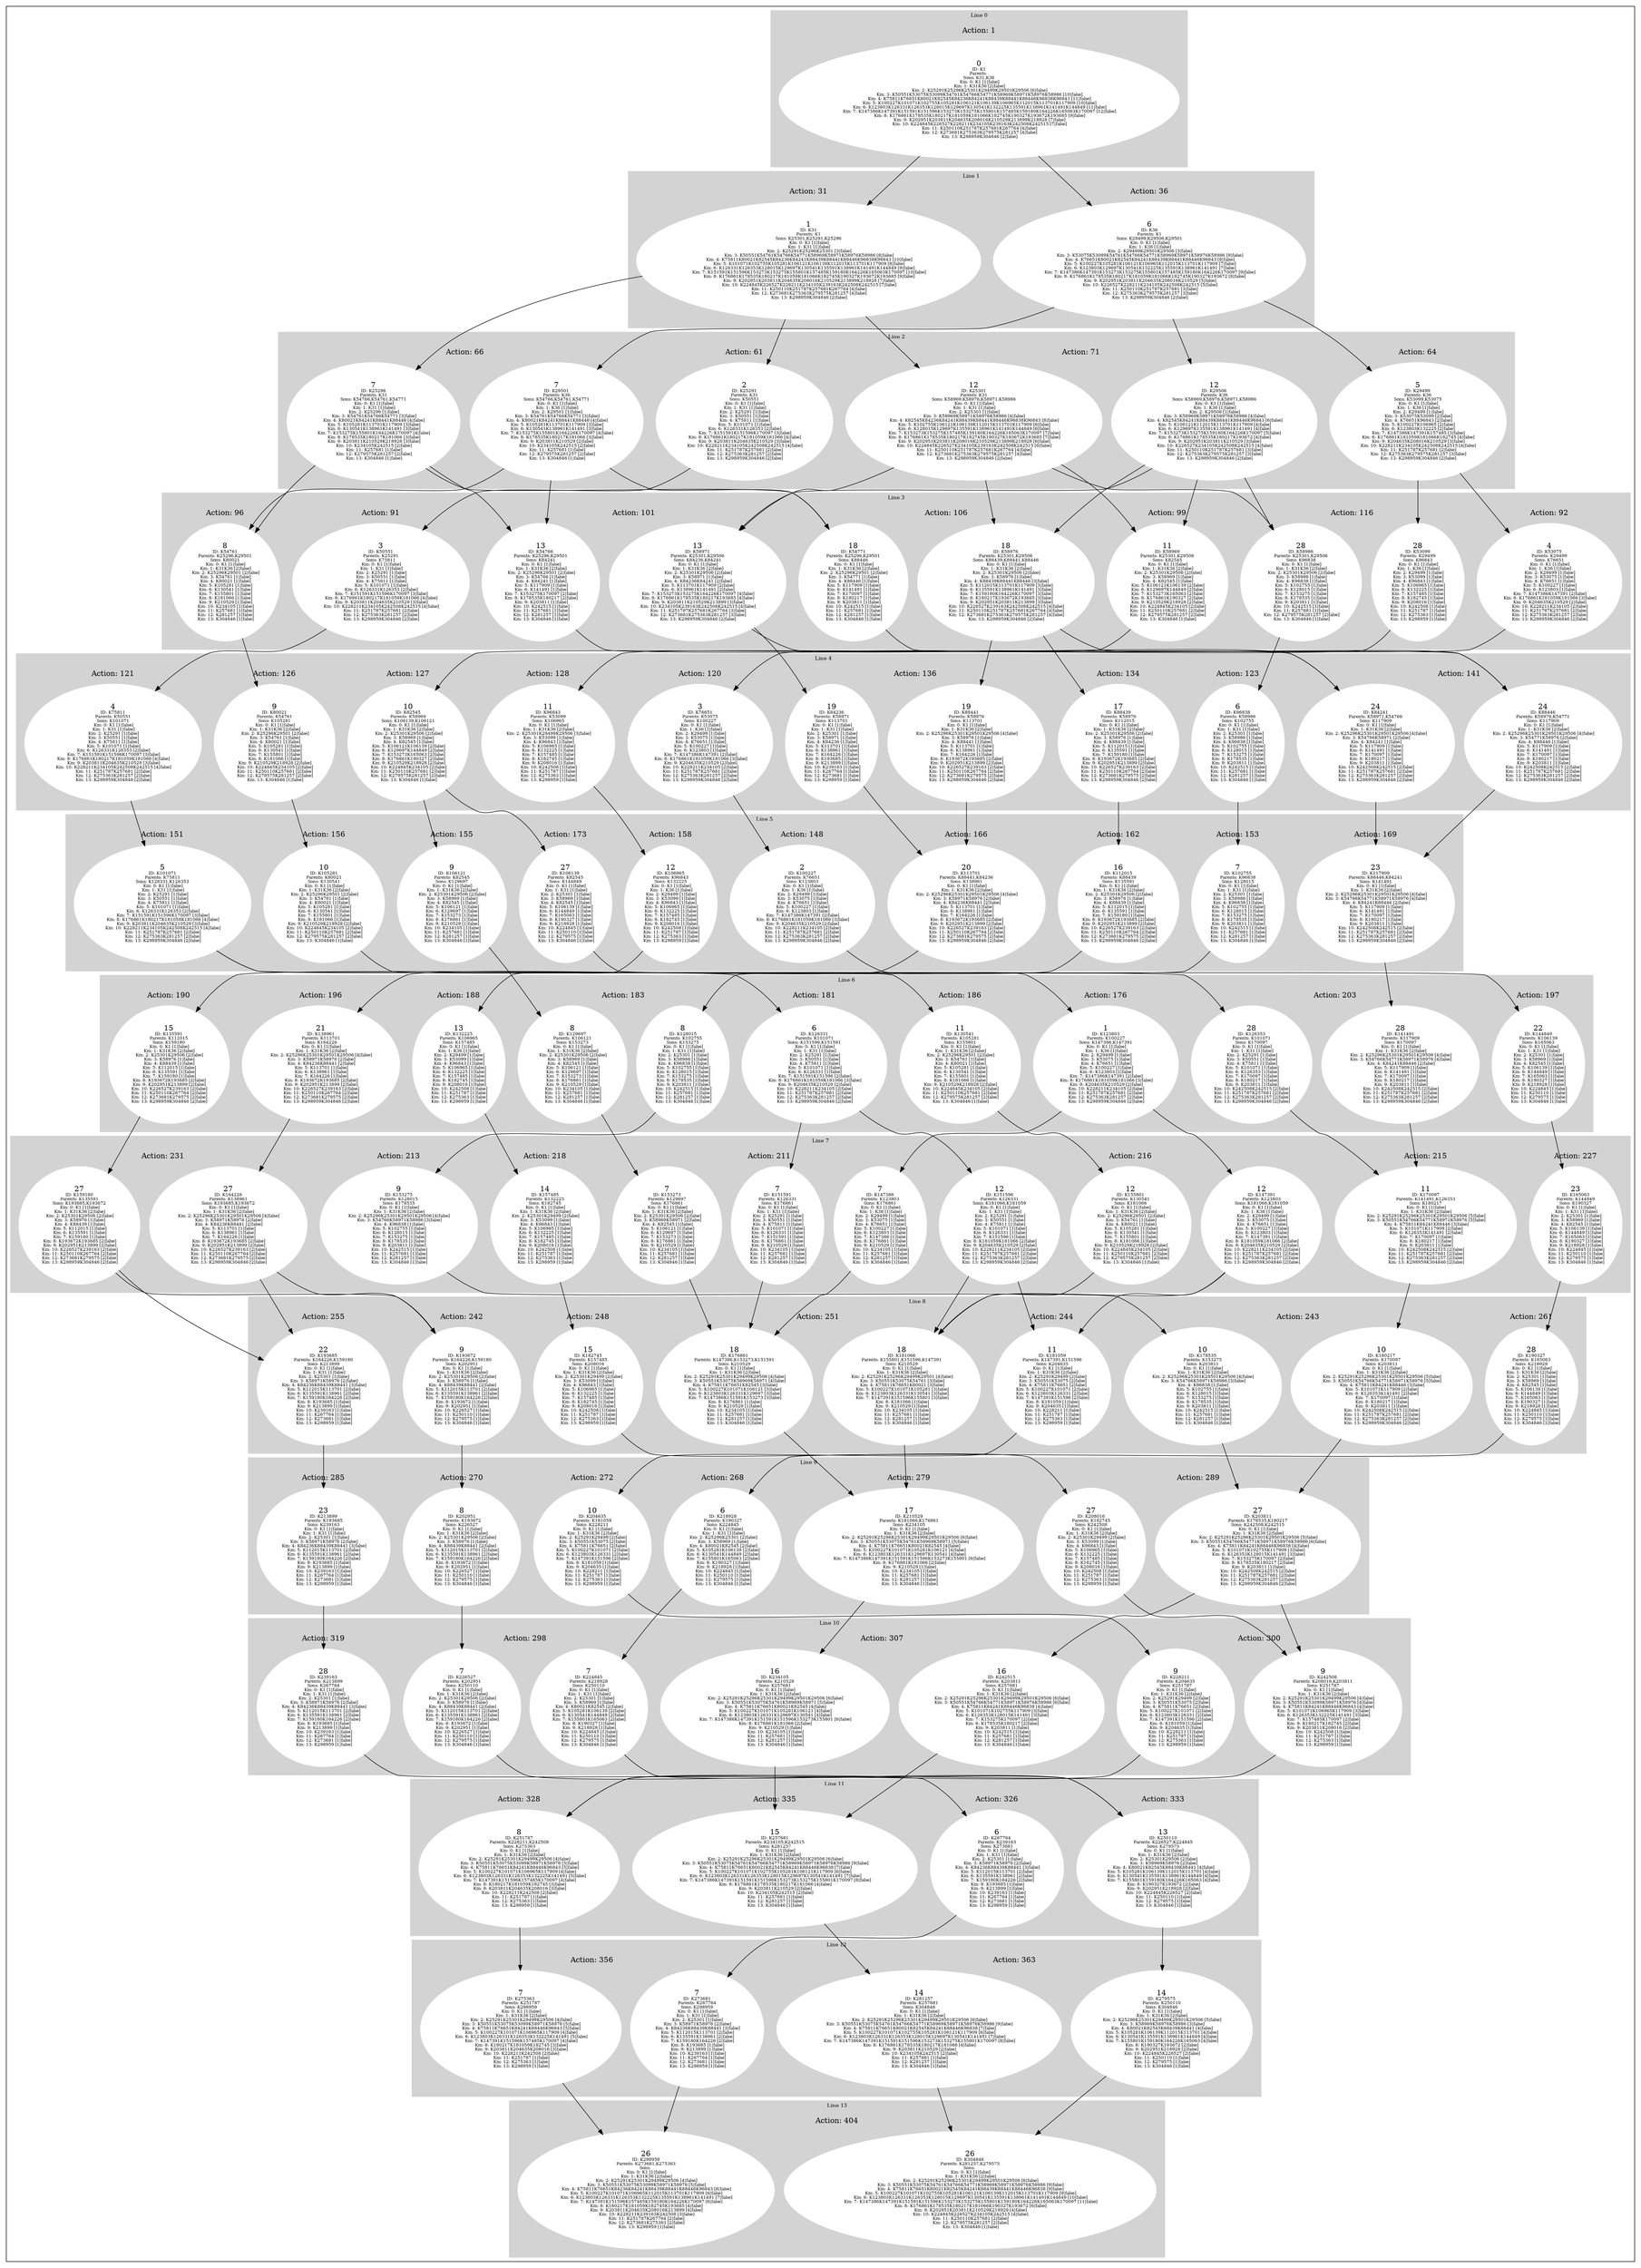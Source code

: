digraph G {
subgraph cluster_info {
        subgraph cluster_2 {
        style=filled;
        color=lightgrey;
        node [style=filled,color=white];
        subgraph cluster_act_64 {
label = "Action: 64"step_K29499 [label=<5<BR /><FONT POINT-SIZE="8">ID: K29499</FONT><BR /><FONT POINT-SIZE="8">Parents: K36</FONT><BR /><FONT POINT-SIZE="8">Sons: K53099,K53075</FONT><BR /><FONT POINT-SIZE="8"> Km: 0: K1 [1|false]</FONT><BR /><FONT POINT-SIZE="8"> Km: 1: K36 [1|false]</FONT><BR /><FONT POINT-SIZE="8"> Km: 2: K29499 [1|false]</FONT><BR /><FONT POINT-SIZE="8"> Km: 3: K53075K53099 [2|false]</FONT><BR /><FONT POINT-SIZE="8"> Km: 4: K76651K96843 [2|false]</FONT><BR /><FONT POINT-SIZE="8"> Km: 5: K100227K106965 [2|false]</FONT><BR /><FONT POINT-SIZE="8"> Km: 6: K123803K132225 [2|false]</FONT><BR /><FONT POINT-SIZE="8"> Km: 7: K147386K147391K157485 [3|false]</FONT><BR /><FONT POINT-SIZE="8"> Km: 8: K176861K181059K181066K182745 [4|false]</FONT><BR /><FONT POINT-SIZE="8"> Km: 9: K204635K208016K210529 [3|false]</FONT><BR /><FONT POINT-SIZE="8"> Km: 10: K228211K234105K242508K242515 [4|false]</FONT><BR /><FONT POINT-SIZE="8"> Km: 11: K251787K257681 [2|false]</FONT><BR /><FONT POINT-SIZE="8"> Km: 12: K275363K279575K281257 [3|false]</FONT><BR /><FONT POINT-SIZE="8"> Km: 13: K298959K304846 [2|false]</FONT>>]
}
subgraph cluster_act_71 {
label = "Action: 71"step_K25301 [label=<12<BR /><FONT POINT-SIZE="8">ID: K25301</FONT><BR /><FONT POINT-SIZE="8">Parents: K31</FONT><BR /><FONT POINT-SIZE="8">Sons: K58969,K58976,K58971,K58986</FONT><BR /><FONT POINT-SIZE="8"> Km: 0: K1 [1|false]</FONT><BR /><FONT POINT-SIZE="8"> Km: 1: K31 [1|false]</FONT><BR /><FONT POINT-SIZE="8"> Km: 2: K25301 [1|false]</FONT><BR /><FONT POINT-SIZE="8"> Km: 3: K58969K58971K58976K58986 [4|false]</FONT><BR /><FONT POINT-SIZE="8"> Km: 4: K82545K84236K84241K88439K88441K88446K96838K96843 [8|false]</FONT><BR /><FONT POINT-SIZE="8"> Km: 5: K102755K106121K106139K112015K113701K117909 [6|false]</FONT><BR /><FONT POINT-SIZE="8"> Km: 6: K128015K129697K135591K138961K141491K144849 [6|false]</FONT><BR /><FONT POINT-SIZE="8"> Km: 7: K153273K153275K157485K159180K164226K165063K170097 [7|false]</FONT><BR /><FONT POINT-SIZE="8"> Km: 8: K176861K178535K180217K182745K190327K193672K193685 [7|false]</FONT><BR /><FONT POINT-SIZE="8"> Km: 9: K202951K203811K208016K210529K213899K218928 [6|false]</FONT><BR /><FONT POINT-SIZE="8"> Km: 10: K224845K226527K234105K239163K242508K242515 [6|false]</FONT><BR /><FONT POINT-SIZE="8"> Km: 11: K250110K251787K257681K267764 [4|false]</FONT><BR /><FONT POINT-SIZE="8"> Km: 12: K273681K275363K279575K281257 [4|false]</FONT><BR /><FONT POINT-SIZE="8"> Km: 13: K298959K304846 [2|false]</FONT>>]
step_K29506 [label=<12<BR /><FONT POINT-SIZE="8">ID: K29506</FONT><BR /><FONT POINT-SIZE="8">Parents: K36</FONT><BR /><FONT POINT-SIZE="8">Sons: K58969,K58976,K58971,K58986</FONT><BR /><FONT POINT-SIZE="8"> Km: 0: K1 [1|false]</FONT><BR /><FONT POINT-SIZE="8"> Km: 1: K36 [1|false]</FONT><BR /><FONT POINT-SIZE="8"> Km: 2: K29506 [1|false]</FONT><BR /><FONT POINT-SIZE="8"> Km: 3: K58969K58971K58976K58986 [4|false]</FONT><BR /><FONT POINT-SIZE="8"> Km: 4: K82545K84241K88439K88441K88446K96843 [6|false]</FONT><BR /><FONT POINT-SIZE="8"> Km: 5: K106121K112015K113701K117909 [4|false]</FONT><BR /><FONT POINT-SIZE="8"> Km: 6: K129697K135591K138961K141491 [4|false]</FONT><BR /><FONT POINT-SIZE="8"> Km: 7: K153273K153275K159180K164226K170097 [5|false]</FONT><BR /><FONT POINT-SIZE="8"> Km: 8: K176861K178535K180217K193672 [4|false]</FONT><BR /><FONT POINT-SIZE="8"> Km: 9: K202951K203811K210529 [3|false]</FONT><BR /><FONT POINT-SIZE="8"> Km: 10: K226527K234105K242508K242515 [4|false]</FONT><BR /><FONT POINT-SIZE="8"> Km: 11: K250110K251787K257681 [3|false]</FONT><BR /><FONT POINT-SIZE="8"> Km: 12: K275363K279575K281257 [3|false]</FONT><BR /><FONT POINT-SIZE="8"> Km: 13: K298959K304846 [2|false]</FONT>>]
}
subgraph cluster_act_71 {
label = "Action: 71"step_K25301 [label=<12<BR /><FONT POINT-SIZE="8">ID: K25301</FONT><BR /><FONT POINT-SIZE="8">Parents: K31</FONT><BR /><FONT POINT-SIZE="8">Sons: K58969,K58976,K58971,K58986</FONT><BR /><FONT POINT-SIZE="8"> Km: 0: K1 [1|false]</FONT><BR /><FONT POINT-SIZE="8"> Km: 1: K31 [1|false]</FONT><BR /><FONT POINT-SIZE="8"> Km: 2: K25301 [1|false]</FONT><BR /><FONT POINT-SIZE="8"> Km: 3: K58969K58971K58976K58986 [4|false]</FONT><BR /><FONT POINT-SIZE="8"> Km: 4: K82545K84236K84241K88439K88441K88446K96838K96843 [8|false]</FONT><BR /><FONT POINT-SIZE="8"> Km: 5: K102755K106121K106139K112015K113701K117909 [6|false]</FONT><BR /><FONT POINT-SIZE="8"> Km: 6: K128015K129697K135591K138961K141491K144849 [6|false]</FONT><BR /><FONT POINT-SIZE="8"> Km: 7: K153273K153275K157485K159180K164226K165063K170097 [7|false]</FONT><BR /><FONT POINT-SIZE="8"> Km: 8: K176861K178535K180217K182745K190327K193672K193685 [7|false]</FONT><BR /><FONT POINT-SIZE="8"> Km: 9: K202951K203811K208016K210529K213899K218928 [6|false]</FONT><BR /><FONT POINT-SIZE="8"> Km: 10: K224845K226527K234105K239163K242508K242515 [6|false]</FONT><BR /><FONT POINT-SIZE="8"> Km: 11: K250110K251787K257681K267764 [4|false]</FONT><BR /><FONT POINT-SIZE="8"> Km: 12: K273681K275363K279575K281257 [4|false]</FONT><BR /><FONT POINT-SIZE="8"> Km: 13: K298959K304846 [2|false]</FONT>>]
step_K29506 [label=<12<BR /><FONT POINT-SIZE="8">ID: K29506</FONT><BR /><FONT POINT-SIZE="8">Parents: K36</FONT><BR /><FONT POINT-SIZE="8">Sons: K58969,K58976,K58971,K58986</FONT><BR /><FONT POINT-SIZE="8"> Km: 0: K1 [1|false]</FONT><BR /><FONT POINT-SIZE="8"> Km: 1: K36 [1|false]</FONT><BR /><FONT POINT-SIZE="8"> Km: 2: K29506 [1|false]</FONT><BR /><FONT POINT-SIZE="8"> Km: 3: K58969K58971K58976K58986 [4|false]</FONT><BR /><FONT POINT-SIZE="8"> Km: 4: K82545K84241K88439K88441K88446K96843 [6|false]</FONT><BR /><FONT POINT-SIZE="8"> Km: 5: K106121K112015K113701K117909 [4|false]</FONT><BR /><FONT POINT-SIZE="8"> Km: 6: K129697K135591K138961K141491 [4|false]</FONT><BR /><FONT POINT-SIZE="8"> Km: 7: K153273K153275K159180K164226K170097 [5|false]</FONT><BR /><FONT POINT-SIZE="8"> Km: 8: K176861K178535K180217K193672 [4|false]</FONT><BR /><FONT POINT-SIZE="8"> Km: 9: K202951K203811K210529 [3|false]</FONT><BR /><FONT POINT-SIZE="8"> Km: 10: K226527K234105K242508K242515 [4|false]</FONT><BR /><FONT POINT-SIZE="8"> Km: 11: K250110K251787K257681 [3|false]</FONT><BR /><FONT POINT-SIZE="8"> Km: 12: K275363K279575K281257 [3|false]</FONT><BR /><FONT POINT-SIZE="8"> Km: 13: K298959K304846 [2|false]</FONT>>]
}
subgraph cluster_act_61 {
label = "Action: 61"step_K25291 [label=<2<BR /><FONT POINT-SIZE="8">ID: K25291</FONT><BR /><FONT POINT-SIZE="8">Parents: K31</FONT><BR /><FONT POINT-SIZE="8">Sons: K50551</FONT><BR /><FONT POINT-SIZE="8"> Km: 0: K1 [1|false]</FONT><BR /><FONT POINT-SIZE="8"> Km: 1: K31 [1|false]</FONT><BR /><FONT POINT-SIZE="8"> Km: 2: K25291 [1|false]</FONT><BR /><FONT POINT-SIZE="8"> Km: 3: K50551 [1|false]</FONT><BR /><FONT POINT-SIZE="8"> Km: 4: K75811 [1|false]</FONT><BR /><FONT POINT-SIZE="8"> Km: 5: K101071 [1|false]</FONT><BR /><FONT POINT-SIZE="8"> Km: 6: K126331K126353 [2|false]</FONT><BR /><FONT POINT-SIZE="8"> Km: 7: K151591K151596K170097 [3|false]</FONT><BR /><FONT POINT-SIZE="8"> Km: 8: K176861K180217K181059K181066 [4|false]</FONT><BR /><FONT POINT-SIZE="8"> Km: 9: K203811K204635K210529 [3|false]</FONT><BR /><FONT POINT-SIZE="8"> Km: 10: K228211K234105K242508K242515 [4|false]</FONT><BR /><FONT POINT-SIZE="8"> Km: 11: K251787K257681 [2|false]</FONT><BR /><FONT POINT-SIZE="8"> Km: 12: K275363K281257 [2|false]</FONT><BR /><FONT POINT-SIZE="8"> Km: 13: K298959K304846 [2|false]</FONT>>]
}
subgraph cluster_act_66 {
label = "Action: 66"step_K25296 [label=<7<BR /><FONT POINT-SIZE="8">ID: K25296</FONT><BR /><FONT POINT-SIZE="8">Parents: K31</FONT><BR /><FONT POINT-SIZE="8">Sons: K54766,K54761,K54771</FONT><BR /><FONT POINT-SIZE="8"> Km: 0: K1 [1|false]</FONT><BR /><FONT POINT-SIZE="8"> Km: 1: K31 [1|false]</FONT><BR /><FONT POINT-SIZE="8"> Km: 2: K25296 [1|false]</FONT><BR /><FONT POINT-SIZE="8"> Km: 3: K54761K54766K54771 [3|false]</FONT><BR /><FONT POINT-SIZE="8"> Km: 4: K80021K84241K88441K88446 [4|false]</FONT><BR /><FONT POINT-SIZE="8"> Km: 5: K105281K113701K117909 [3|false]</FONT><BR /><FONT POINT-SIZE="8"> Km: 6: K130541K138961K141491 [3|false]</FONT><BR /><FONT POINT-SIZE="8"> Km: 7: K153275K155801K164226K170097 [4|false]</FONT><BR /><FONT POINT-SIZE="8"> Km: 8: K178535K180217K181066 [3|false]</FONT><BR /><FONT POINT-SIZE="8"> Km: 9: K203811K210529K218928 [3|false]</FONT><BR /><FONT POINT-SIZE="8"> Km: 10: K234105K242515 [2|false]</FONT><BR /><FONT POINT-SIZE="8"> Km: 11: K257681 [1|false]</FONT><BR /><FONT POINT-SIZE="8"> Km: 12: K279575K281257 [2|false]</FONT><BR /><FONT POINT-SIZE="8"> Km: 13: K304846 [1|false]</FONT>>]
step_K29501 [label=<7<BR /><FONT POINT-SIZE="8">ID: K29501</FONT><BR /><FONT POINT-SIZE="8">Parents: K36</FONT><BR /><FONT POINT-SIZE="8">Sons: K54766,K54761,K54771</FONT><BR /><FONT POINT-SIZE="8"> Km: 0: K1 [1|false]</FONT><BR /><FONT POINT-SIZE="8"> Km: 1: K36 [1|false]</FONT><BR /><FONT POINT-SIZE="8"> Km: 2: K29501 [1|false]</FONT><BR /><FONT POINT-SIZE="8"> Km: 3: K54761K54766K54771 [3|false]</FONT><BR /><FONT POINT-SIZE="8"> Km: 4: K80021K84241K88441K88446 [4|false]</FONT><BR /><FONT POINT-SIZE="8"> Km: 5: K105281K113701K117909 [3|false]</FONT><BR /><FONT POINT-SIZE="8"> Km: 6: K130541K138961K141491 [3|false]</FONT><BR /><FONT POINT-SIZE="8"> Km: 7: K153275K155801K164226K170097 [4|false]</FONT><BR /><FONT POINT-SIZE="8"> Km: 8: K178535K180217K181066 [3|false]</FONT><BR /><FONT POINT-SIZE="8"> Km: 9: K203811K210529 [2|false]</FONT><BR /><FONT POINT-SIZE="8"> Km: 10: K234105K242515 [2|false]</FONT><BR /><FONT POINT-SIZE="8"> Km: 11: K257681 [1|false]</FONT><BR /><FONT POINT-SIZE="8"> Km: 12: K279575K281257 [2|false]</FONT><BR /><FONT POINT-SIZE="8"> Km: 13: K304846 [1|false]</FONT>>]
}
subgraph cluster_act_66 {
label = "Action: 66"step_K25296 [label=<7<BR /><FONT POINT-SIZE="8">ID: K25296</FONT><BR /><FONT POINT-SIZE="8">Parents: K31</FONT><BR /><FONT POINT-SIZE="8">Sons: K54766,K54761,K54771</FONT><BR /><FONT POINT-SIZE="8"> Km: 0: K1 [1|false]</FONT><BR /><FONT POINT-SIZE="8"> Km: 1: K31 [1|false]</FONT><BR /><FONT POINT-SIZE="8"> Km: 2: K25296 [1|false]</FONT><BR /><FONT POINT-SIZE="8"> Km: 3: K54761K54766K54771 [3|false]</FONT><BR /><FONT POINT-SIZE="8"> Km: 4: K80021K84241K88441K88446 [4|false]</FONT><BR /><FONT POINT-SIZE="8"> Km: 5: K105281K113701K117909 [3|false]</FONT><BR /><FONT POINT-SIZE="8"> Km: 6: K130541K138961K141491 [3|false]</FONT><BR /><FONT POINT-SIZE="8"> Km: 7: K153275K155801K164226K170097 [4|false]</FONT><BR /><FONT POINT-SIZE="8"> Km: 8: K178535K180217K181066 [3|false]</FONT><BR /><FONT POINT-SIZE="8"> Km: 9: K203811K210529K218928 [3|false]</FONT><BR /><FONT POINT-SIZE="8"> Km: 10: K234105K242515 [2|false]</FONT><BR /><FONT POINT-SIZE="8"> Km: 11: K257681 [1|false]</FONT><BR /><FONT POINT-SIZE="8"> Km: 12: K279575K281257 [2|false]</FONT><BR /><FONT POINT-SIZE="8"> Km: 13: K304846 [1|false]</FONT>>]
step_K29501 [label=<7<BR /><FONT POINT-SIZE="8">ID: K29501</FONT><BR /><FONT POINT-SIZE="8">Parents: K36</FONT><BR /><FONT POINT-SIZE="8">Sons: K54766,K54761,K54771</FONT><BR /><FONT POINT-SIZE="8"> Km: 0: K1 [1|false]</FONT><BR /><FONT POINT-SIZE="8"> Km: 1: K36 [1|false]</FONT><BR /><FONT POINT-SIZE="8"> Km: 2: K29501 [1|false]</FONT><BR /><FONT POINT-SIZE="8"> Km: 3: K54761K54766K54771 [3|false]</FONT><BR /><FONT POINT-SIZE="8"> Km: 4: K80021K84241K88441K88446 [4|false]</FONT><BR /><FONT POINT-SIZE="8"> Km: 5: K105281K113701K117909 [3|false]</FONT><BR /><FONT POINT-SIZE="8"> Km: 6: K130541K138961K141491 [3|false]</FONT><BR /><FONT POINT-SIZE="8"> Km: 7: K153275K155801K164226K170097 [4|false]</FONT><BR /><FONT POINT-SIZE="8"> Km: 8: K178535K180217K181066 [3|false]</FONT><BR /><FONT POINT-SIZE="8"> Km: 9: K203811K210529 [2|false]</FONT><BR /><FONT POINT-SIZE="8"> Km: 10: K234105K242515 [2|false]</FONT><BR /><FONT POINT-SIZE="8"> Km: 11: K257681 [1|false]</FONT><BR /><FONT POINT-SIZE="8"> Km: 12: K279575K281257 [2|false]</FONT><BR /><FONT POINT-SIZE="8"> Km: 13: K304846 [1|false]</FONT>>]
}

        fontsize="10"
        label = "Line 2";
        }

        subgraph cluster_11 {
        style=filled;
        color=lightgrey;
        node [style=filled,color=white];
        subgraph cluster_act_333 {
label = "Action: 333"step_K250110 [label=<13<BR /><FONT POINT-SIZE="8">ID: K250110</FONT><BR /><FONT POINT-SIZE="8">Parents: K226527,K224845</FONT><BR /><FONT POINT-SIZE="8">Sons: K279575</FONT><BR /><FONT POINT-SIZE="8"> Km: 0: K1 [1|false]</FONT><BR /><FONT POINT-SIZE="8"> Km: 1: K31K36 [2|false]</FONT><BR /><FONT POINT-SIZE="8"> Km: 2: K25301K29506 [2|false]</FONT><BR /><FONT POINT-SIZE="8"> Km: 3: K58969K58976 [2|false]</FONT><BR /><FONT POINT-SIZE="8"> Km: 4: K80021K82545K88439K88441 [4|false]</FONT><BR /><FONT POINT-SIZE="8"> Km: 5: K105281K106139K112015K113701 [4|false]</FONT><BR /><FONT POINT-SIZE="8"> Km: 6: K130541K135591K138961K144849 [4|false]</FONT><BR /><FONT POINT-SIZE="8"> Km: 7: K155801K159180K164226K165063 [4|false]</FONT><BR /><FONT POINT-SIZE="8"> Km: 8: K190327K193672 [2|false]</FONT><BR /><FONT POINT-SIZE="8"> Km: 9: K202951K218928 [2|false]</FONT><BR /><FONT POINT-SIZE="8"> Km: 10: K224845K226527 [2|false]</FONT><BR /><FONT POINT-SIZE="8"> Km: 11: K250110 [1|false]</FONT><BR /><FONT POINT-SIZE="8"> Km: 12: K279575 [1|false]</FONT><BR /><FONT POINT-SIZE="8"> Km: 13: K304846 [1|false]</FONT>>]
}
subgraph cluster_act_326 {
label = "Action: 326"step_K267764 [label=<6<BR /><FONT POINT-SIZE="8">ID: K267764</FONT><BR /><FONT POINT-SIZE="8">Parents: K239163</FONT><BR /><FONT POINT-SIZE="8">Sons: K273681</FONT><BR /><FONT POINT-SIZE="8"> Km: 0: K1 [1|false]</FONT><BR /><FONT POINT-SIZE="8"> Km: 1: K31 [1|false]</FONT><BR /><FONT POINT-SIZE="8"> Km: 2: K25301 [1|false]</FONT><BR /><FONT POINT-SIZE="8"> Km: 3: K58971K58976 [2|false]</FONT><BR /><FONT POINT-SIZE="8"> Km: 4: K84236K88439K88441 [3|false]</FONT><BR /><FONT POINT-SIZE="8"> Km: 5: K112015K113701 [2|false]</FONT><BR /><FONT POINT-SIZE="8"> Km: 6: K135591K138961 [2|false]</FONT><BR /><FONT POINT-SIZE="8"> Km: 7: K159180K164226 [2|false]</FONT><BR /><FONT POINT-SIZE="8"> Km: 8: K193685 [1|false]</FONT><BR /><FONT POINT-SIZE="8"> Km: 9: K213899 [1|false]</FONT><BR /><FONT POINT-SIZE="8"> Km: 10: K239163 [1|false]</FONT><BR /><FONT POINT-SIZE="8"> Km: 11: K267764 [1|false]</FONT><BR /><FONT POINT-SIZE="8"> Km: 12: K273681 [1|false]</FONT><BR /><FONT POINT-SIZE="8"> Km: 13: K298959 [1|false]</FONT>>]
}
subgraph cluster_act_335 {
label = "Action: 335"step_K257681 [label=<15<BR /><FONT POINT-SIZE="8">ID: K257681</FONT><BR /><FONT POINT-SIZE="8">Parents: K234105,K242515</FONT><BR /><FONT POINT-SIZE="8">Sons: K281257</FONT><BR /><FONT POINT-SIZE="8"> Km: 0: K1 [1|false]</FONT><BR /><FONT POINT-SIZE="8"> Km: 1: K31K36 [2|false]</FONT><BR /><FONT POINT-SIZE="8"> Km: 2: K25291K25296K25301K29499K29501K29506 [6|false]</FONT><BR /><FONT POINT-SIZE="8"> Km: 3: K50551K53075K54761K54766K54771K58969K58971K58976K58986 [9|false]</FONT><BR /><FONT POINT-SIZE="8"> Km: 4: K75811K76651K80021K82545K84241K88446K96838 [7|false]</FONT><BR /><FONT POINT-SIZE="8"> Km: 5: K100227K101071K102755K105281K106121K117909 [6|false]</FONT><BR /><FONT POINT-SIZE="8"> Km: 6: K123803K126331K126353K128015K129697K130541K141491 [7|false]</FONT><BR /><FONT POINT-SIZE="8"> Km: 7: K147386K147391K151591K151596K153273K153275K155801K170097 [8|false]</FONT><BR /><FONT POINT-SIZE="8"> Km: 8: K176861K178535K180217K181066 [4|false]</FONT><BR /><FONT POINT-SIZE="8"> Km: 9: K203811K210529 [2|false]</FONT><BR /><FONT POINT-SIZE="8"> Km: 10: K234105K242515 [2|false]</FONT><BR /><FONT POINT-SIZE="8"> Km: 11: K257681 [1|false]</FONT><BR /><FONT POINT-SIZE="8"> Km: 12: K281257 [1|false]</FONT><BR /><FONT POINT-SIZE="8"> Km: 13: K304846 [1|false]</FONT>>]
}
subgraph cluster_act_328 {
label = "Action: 328"step_K251787 [label=<8<BR /><FONT POINT-SIZE="8">ID: K251787</FONT><BR /><FONT POINT-SIZE="8">Parents: K228211,K242508</FONT><BR /><FONT POINT-SIZE="8">Sons: K275363</FONT><BR /><FONT POINT-SIZE="8"> Km: 0: K1 [1|false]</FONT><BR /><FONT POINT-SIZE="8"> Km: 1: K31K36 [2|false]</FONT><BR /><FONT POINT-SIZE="8"> Km: 2: K25291K25301K29499K29506 [4|false]</FONT><BR /><FONT POINT-SIZE="8"> Km: 3: K50551K53075K53099K58971K58976 [5|false]</FONT><BR /><FONT POINT-SIZE="8"> Km: 4: K75811K76651K84241K88446K96843 [5|false]</FONT><BR /><FONT POINT-SIZE="8"> Km: 5: K100227K101071K106965K117909 [4|false]</FONT><BR /><FONT POINT-SIZE="8"> Km: 6: K123803K126331K126353K132225K141491 [5|false]</FONT><BR /><FONT POINT-SIZE="8"> Km: 7: K147391K151596K157485K170097 [4|false]</FONT><BR /><FONT POINT-SIZE="8"> Km: 8: K180217K181059K182745 [3|false]</FONT><BR /><FONT POINT-SIZE="8"> Km: 9: K203811K204635K208016 [3|false]</FONT><BR /><FONT POINT-SIZE="8"> Km: 10: K228211K242508 [2|false]</FONT><BR /><FONT POINT-SIZE="8"> Km: 11: K251787 [1|false]</FONT><BR /><FONT POINT-SIZE="8"> Km: 12: K275363 [1|false]</FONT><BR /><FONT POINT-SIZE="8"> Km: 13: K298959 [1|false]</FONT>>]
}

        fontsize="10"
        label = "Line 11";
        }

        subgraph cluster_0 {
        style=filled;
        color=lightgrey;
        node [style=filled,color=white];
        subgraph cluster_act_1 {
label = "Action: 1"step_K1 [label=<0<BR /><FONT POINT-SIZE="8">ID: K1</FONT><BR /><FONT POINT-SIZE="8">Parents: </FONT><BR /><FONT POINT-SIZE="8">Sons: K31,K36</FONT><BR /><FONT POINT-SIZE="8"> Km: 0: K1 [1|false]</FONT><BR /><FONT POINT-SIZE="8"> Km: 1: K31K36 [2|false]</FONT><BR /><FONT POINT-SIZE="8"> Km: 2: K25291K25296K25301K29499K29501K29506 [6|false]</FONT><BR /><FONT POINT-SIZE="8"> Km: 3: K50551K53075K53099K54761K54766K54771K58969K58971K58976K58986 [10|false]</FONT><BR /><FONT POINT-SIZE="8"> Km: 4: K75811K76651K80021K82545K84236K84241K88439K88441K88446K96838K96843 [11|false]</FONT><BR /><FONT POINT-SIZE="8"> Km: 5: K100227K101071K102755K105281K106121K106139K106965K112015K113701K117909 [10|false]</FONT><BR /><FONT POINT-SIZE="8"> Km: 6: K123803K126331K126353K128015K129697K130541K132225K135591K138961K141491K144849 [11|false]</FONT><BR /><FONT POINT-SIZE="8"> Km: 7: K147386K147391K151591K151596K153273K153275K155801K157485K159180K164226K165063K170097 [12|false]</FONT><BR /><FONT POINT-SIZE="8"> Km: 8: K176861K178535K180217K181059K181066K182745K190327K193672K193685 [9|false]</FONT><BR /><FONT POINT-SIZE="8"> Km: 9: K202951K203811K204635K208016K210529K213899K218928 [7|false]</FONT><BR /><FONT POINT-SIZE="8"> Km: 10: K224845K226527K228211K234105K239163K242508K242515 [7|false]</FONT><BR /><FONT POINT-SIZE="8"> Km: 11: K250110K251787K257681K267764 [4|false]</FONT><BR /><FONT POINT-SIZE="8"> Km: 12: K273681K275363K279575K281257 [4|false]</FONT><BR /><FONT POINT-SIZE="8"> Km: 13: K298959K304846 [2|false]</FONT>>]
}

        fontsize="10"
        label = "Line 0";
        }

        subgraph cluster_7 {
        style=filled;
        color=lightgrey;
        node [style=filled,color=white];
        subgraph cluster_act_227 {
label = "Action: 227"step_K165063 [label=<23<BR /><FONT POINT-SIZE="8">ID: K165063</FONT><BR /><FONT POINT-SIZE="8">Parents: K144849</FONT><BR /><FONT POINT-SIZE="8">Sons: K190327</FONT><BR /><FONT POINT-SIZE="8"> Km: 0: K1 [1|false]</FONT><BR /><FONT POINT-SIZE="8"> Km: 1: K31 [1|false]</FONT><BR /><FONT POINT-SIZE="8"> Km: 2: K25301 [1|false]</FONT><BR /><FONT POINT-SIZE="8"> Km: 3: K58969 [1|false]</FONT><BR /><FONT POINT-SIZE="8"> Km: 4: K82545 [1|false]</FONT><BR /><FONT POINT-SIZE="8"> Km: 5: K106139 [1|false]</FONT><BR /><FONT POINT-SIZE="8"> Km: 6: K144849 [1|false]</FONT><BR /><FONT POINT-SIZE="8"> Km: 7: K165063 [1|false]</FONT><BR /><FONT POINT-SIZE="8"> Km: 8: K190327 [1|false]</FONT><BR /><FONT POINT-SIZE="8"> Km: 9: K218928 [1|false]</FONT><BR /><FONT POINT-SIZE="8"> Km: 10: K224845 [1|false]</FONT><BR /><FONT POINT-SIZE="8"> Km: 11: K250110 [1|false]</FONT><BR /><FONT POINT-SIZE="8"> Km: 12: K279575 [1|false]</FONT><BR /><FONT POINT-SIZE="8"> Km: 13: K304846 [1|false]</FONT>>]
}
subgraph cluster_act_215 {
label = "Action: 215"step_K170097 [label=<11<BR /><FONT POINT-SIZE="8">ID: K170097</FONT><BR /><FONT POINT-SIZE="8">Parents: K141491,K126353</FONT><BR /><FONT POINT-SIZE="8">Sons: K180217</FONT><BR /><FONT POINT-SIZE="8"> Km: 0: K1 [1|false]</FONT><BR /><FONT POINT-SIZE="8"> Km: 1: K31K36 [2|false]</FONT><BR /><FONT POINT-SIZE="8"> Km: 2: K25291K25296K25301K29501K29506 [5|false]</FONT><BR /><FONT POINT-SIZE="8"> Km: 3: K50551K54766K54771K58971K58976 [5|false]</FONT><BR /><FONT POINT-SIZE="8"> Km: 4: K75811K84241K88446 [3|false]</FONT><BR /><FONT POINT-SIZE="8"> Km: 5: K101071K117909 [2|false]</FONT><BR /><FONT POINT-SIZE="8"> Km: 6: K126353K141491 [2|false]</FONT><BR /><FONT POINT-SIZE="8"> Km: 7: K170097 [1|false]</FONT><BR /><FONT POINT-SIZE="8"> Km: 8: K180217 [1|false]</FONT><BR /><FONT POINT-SIZE="8"> Km: 9: K203811 [1|false]</FONT><BR /><FONT POINT-SIZE="8"> Km: 10: K242508K242515 [2|false]</FONT><BR /><FONT POINT-SIZE="8"> Km: 11: K251787K257681 [2|false]</FONT><BR /><FONT POINT-SIZE="8"> Km: 12: K275363K281257 [2|false]</FONT><BR /><FONT POINT-SIZE="8"> Km: 13: K298959K304846 [2|false]</FONT>>]
}
subgraph cluster_act_216 {
label = "Action: 216"step_K147391 [label=<12<BR /><FONT POINT-SIZE="8">ID: K147391</FONT><BR /><FONT POINT-SIZE="8">Parents: K123803</FONT><BR /><FONT POINT-SIZE="8">Sons: K181066,K181059</FONT><BR /><FONT POINT-SIZE="8"> Km: 0: K1 [1|false]</FONT><BR /><FONT POINT-SIZE="8"> Km: 1: K36 [1|false]</FONT><BR /><FONT POINT-SIZE="8"> Km: 2: K29499 [1|false]</FONT><BR /><FONT POINT-SIZE="8"> Km: 3: K53075 [1|false]</FONT><BR /><FONT POINT-SIZE="8"> Km: 4: K76651 [1|false]</FONT><BR /><FONT POINT-SIZE="8"> Km: 5: K100227 [1|false]</FONT><BR /><FONT POINT-SIZE="8"> Km: 6: K123803 [1|false]</FONT><BR /><FONT POINT-SIZE="8"> Km: 7: K147391 [1|false]</FONT><BR /><FONT POINT-SIZE="8"> Km: 8: K181059K181066 [2|false]</FONT><BR /><FONT POINT-SIZE="8"> Km: 9: K204635K210529 [2|false]</FONT><BR /><FONT POINT-SIZE="8"> Km: 10: K228211K234105 [2|false]</FONT><BR /><FONT POINT-SIZE="8"> Km: 11: K251787K257681 [2|false]</FONT><BR /><FONT POINT-SIZE="8"> Km: 12: K275363K281257 [2|false]</FONT><BR /><FONT POINT-SIZE="8"> Km: 13: K298959K304846 [2|false]</FONT>>]
step_K151596 [label=<12<BR /><FONT POINT-SIZE="8">ID: K151596</FONT><BR /><FONT POINT-SIZE="8">Parents: K126331</FONT><BR /><FONT POINT-SIZE="8">Sons: K181066,K181059</FONT><BR /><FONT POINT-SIZE="8"> Km: 0: K1 [1|false]</FONT><BR /><FONT POINT-SIZE="8"> Km: 1: K31 [1|false]</FONT><BR /><FONT POINT-SIZE="8"> Km: 2: K25291 [1|false]</FONT><BR /><FONT POINT-SIZE="8"> Km: 3: K50551 [1|false]</FONT><BR /><FONT POINT-SIZE="8"> Km: 4: K75811 [1|false]</FONT><BR /><FONT POINT-SIZE="8"> Km: 5: K101071 [1|false]</FONT><BR /><FONT POINT-SIZE="8"> Km: 6: K126331 [1|false]</FONT><BR /><FONT POINT-SIZE="8"> Km: 7: K151596 [1|false]</FONT><BR /><FONT POINT-SIZE="8"> Km: 8: K181059K181066 [2|false]</FONT><BR /><FONT POINT-SIZE="8"> Km: 9: K204635K210529 [2|false]</FONT><BR /><FONT POINT-SIZE="8"> Km: 10: K228211K234105 [2|false]</FONT><BR /><FONT POINT-SIZE="8"> Km: 11: K251787K257681 [2|false]</FONT><BR /><FONT POINT-SIZE="8"> Km: 12: K275363K281257 [2|false]</FONT><BR /><FONT POINT-SIZE="8"> Km: 13: K298959K304846 [2|false]</FONT>>]
step_K155801 [label=<12<BR /><FONT POINT-SIZE="8">ID: K155801</FONT><BR /><FONT POINT-SIZE="8">Parents: K130541</FONT><BR /><FONT POINT-SIZE="8">Sons: K181066</FONT><BR /><FONT POINT-SIZE="8"> Km: 0: K1 [1|false]</FONT><BR /><FONT POINT-SIZE="8"> Km: 1: K31K36 [2|false]</FONT><BR /><FONT POINT-SIZE="8"> Km: 2: K25296K29501 [2|false]</FONT><BR /><FONT POINT-SIZE="8"> Km: 3: K54761 [1|false]</FONT><BR /><FONT POINT-SIZE="8"> Km: 4: K80021 [1|false]</FONT><BR /><FONT POINT-SIZE="8"> Km: 5: K105281 [1|false]</FONT><BR /><FONT POINT-SIZE="8"> Km: 6: K130541 [1|false]</FONT><BR /><FONT POINT-SIZE="8"> Km: 7: K155801 [1|false]</FONT><BR /><FONT POINT-SIZE="8"> Km: 8: K181066 [1|false]</FONT><BR /><FONT POINT-SIZE="8"> Km: 9: K210529K218928 [2|false]</FONT><BR /><FONT POINT-SIZE="8"> Km: 10: K224845K234105 [2|false]</FONT><BR /><FONT POINT-SIZE="8"> Km: 11: K250110K257681 [2|false]</FONT><BR /><FONT POINT-SIZE="8"> Km: 12: K279575K281257 [2|false]</FONT><BR /><FONT POINT-SIZE="8"> Km: 13: K304846 [1|false]</FONT>>]
}
subgraph cluster_act_216 {
label = "Action: 216"step_K147391 [label=<12<BR /><FONT POINT-SIZE="8">ID: K147391</FONT><BR /><FONT POINT-SIZE="8">Parents: K123803</FONT><BR /><FONT POINT-SIZE="8">Sons: K181066,K181059</FONT><BR /><FONT POINT-SIZE="8"> Km: 0: K1 [1|false]</FONT><BR /><FONT POINT-SIZE="8"> Km: 1: K36 [1|false]</FONT><BR /><FONT POINT-SIZE="8"> Km: 2: K29499 [1|false]</FONT><BR /><FONT POINT-SIZE="8"> Km: 3: K53075 [1|false]</FONT><BR /><FONT POINT-SIZE="8"> Km: 4: K76651 [1|false]</FONT><BR /><FONT POINT-SIZE="8"> Km: 5: K100227 [1|false]</FONT><BR /><FONT POINT-SIZE="8"> Km: 6: K123803 [1|false]</FONT><BR /><FONT POINT-SIZE="8"> Km: 7: K147391 [1|false]</FONT><BR /><FONT POINT-SIZE="8"> Km: 8: K181059K181066 [2|false]</FONT><BR /><FONT POINT-SIZE="8"> Km: 9: K204635K210529 [2|false]</FONT><BR /><FONT POINT-SIZE="8"> Km: 10: K228211K234105 [2|false]</FONT><BR /><FONT POINT-SIZE="8"> Km: 11: K251787K257681 [2|false]</FONT><BR /><FONT POINT-SIZE="8"> Km: 12: K275363K281257 [2|false]</FONT><BR /><FONT POINT-SIZE="8"> Km: 13: K298959K304846 [2|false]</FONT>>]
step_K151596 [label=<12<BR /><FONT POINT-SIZE="8">ID: K151596</FONT><BR /><FONT POINT-SIZE="8">Parents: K126331</FONT><BR /><FONT POINT-SIZE="8">Sons: K181066,K181059</FONT><BR /><FONT POINT-SIZE="8"> Km: 0: K1 [1|false]</FONT><BR /><FONT POINT-SIZE="8"> Km: 1: K31 [1|false]</FONT><BR /><FONT POINT-SIZE="8"> Km: 2: K25291 [1|false]</FONT><BR /><FONT POINT-SIZE="8"> Km: 3: K50551 [1|false]</FONT><BR /><FONT POINT-SIZE="8"> Km: 4: K75811 [1|false]</FONT><BR /><FONT POINT-SIZE="8"> Km: 5: K101071 [1|false]</FONT><BR /><FONT POINT-SIZE="8"> Km: 6: K126331 [1|false]</FONT><BR /><FONT POINT-SIZE="8"> Km: 7: K151596 [1|false]</FONT><BR /><FONT POINT-SIZE="8"> Km: 8: K181059K181066 [2|false]</FONT><BR /><FONT POINT-SIZE="8"> Km: 9: K204635K210529 [2|false]</FONT><BR /><FONT POINT-SIZE="8"> Km: 10: K228211K234105 [2|false]</FONT><BR /><FONT POINT-SIZE="8"> Km: 11: K251787K257681 [2|false]</FONT><BR /><FONT POINT-SIZE="8"> Km: 12: K275363K281257 [2|false]</FONT><BR /><FONT POINT-SIZE="8"> Km: 13: K298959K304846 [2|false]</FONT>>]
step_K155801 [label=<12<BR /><FONT POINT-SIZE="8">ID: K155801</FONT><BR /><FONT POINT-SIZE="8">Parents: K130541</FONT><BR /><FONT POINT-SIZE="8">Sons: K181066</FONT><BR /><FONT POINT-SIZE="8"> Km: 0: K1 [1|false]</FONT><BR /><FONT POINT-SIZE="8"> Km: 1: K31K36 [2|false]</FONT><BR /><FONT POINT-SIZE="8"> Km: 2: K25296K29501 [2|false]</FONT><BR /><FONT POINT-SIZE="8"> Km: 3: K54761 [1|false]</FONT><BR /><FONT POINT-SIZE="8"> Km: 4: K80021 [1|false]</FONT><BR /><FONT POINT-SIZE="8"> Km: 5: K105281 [1|false]</FONT><BR /><FONT POINT-SIZE="8"> Km: 6: K130541 [1|false]</FONT><BR /><FONT POINT-SIZE="8"> Km: 7: K155801 [1|false]</FONT><BR /><FONT POINT-SIZE="8"> Km: 8: K181066 [1|false]</FONT><BR /><FONT POINT-SIZE="8"> Km: 9: K210529K218928 [2|false]</FONT><BR /><FONT POINT-SIZE="8"> Km: 10: K224845K234105 [2|false]</FONT><BR /><FONT POINT-SIZE="8"> Km: 11: K250110K257681 [2|false]</FONT><BR /><FONT POINT-SIZE="8"> Km: 12: K279575K281257 [2|false]</FONT><BR /><FONT POINT-SIZE="8"> Km: 13: K304846 [1|false]</FONT>>]
}
subgraph cluster_act_211 {
label = "Action: 211"step_K147386 [label=<7<BR /><FONT POINT-SIZE="8">ID: K147386</FONT><BR /><FONT POINT-SIZE="8">Parents: K123803</FONT><BR /><FONT POINT-SIZE="8">Sons: K176861</FONT><BR /><FONT POINT-SIZE="8"> Km: 0: K1 [1|false]</FONT><BR /><FONT POINT-SIZE="8"> Km: 1: K36 [1|false]</FONT><BR /><FONT POINT-SIZE="8"> Km: 2: K29499 [1|false]</FONT><BR /><FONT POINT-SIZE="8"> Km: 3: K53075 [1|false]</FONT><BR /><FONT POINT-SIZE="8"> Km: 4: K76651 [1|false]</FONT><BR /><FONT POINT-SIZE="8"> Km: 5: K100227 [1|false]</FONT><BR /><FONT POINT-SIZE="8"> Km: 6: K123803 [1|false]</FONT><BR /><FONT POINT-SIZE="8"> Km: 7: K147386 [1|false]</FONT><BR /><FONT POINT-SIZE="8"> Km: 8: K176861 [1|false]</FONT><BR /><FONT POINT-SIZE="8"> Km: 9: K210529 [1|false]</FONT><BR /><FONT POINT-SIZE="8"> Km: 10: K234105 [1|false]</FONT><BR /><FONT POINT-SIZE="8"> Km: 11: K257681 [1|false]</FONT><BR /><FONT POINT-SIZE="8"> Km: 12: K281257 [1|false]</FONT><BR /><FONT POINT-SIZE="8"> Km: 13: K304846 [1|false]</FONT>>]
step_K153273 [label=<7<BR /><FONT POINT-SIZE="8">ID: K153273</FONT><BR /><FONT POINT-SIZE="8">Parents: K129697</FONT><BR /><FONT POINT-SIZE="8">Sons: K176861</FONT><BR /><FONT POINT-SIZE="8"> Km: 0: K1 [1|false]</FONT><BR /><FONT POINT-SIZE="8"> Km: 1: K31K36 [2|false]</FONT><BR /><FONT POINT-SIZE="8"> Km: 2: K25301K29506 [2|false]</FONT><BR /><FONT POINT-SIZE="8"> Km: 3: K58969K58971 [2|false]</FONT><BR /><FONT POINT-SIZE="8"> Km: 4: K82545 [1|false]</FONT><BR /><FONT POINT-SIZE="8"> Km: 5: K106121 [1|false]</FONT><BR /><FONT POINT-SIZE="8"> Km: 6: K129697 [1|false]</FONT><BR /><FONT POINT-SIZE="8"> Km: 7: K153273 [1|false]</FONT><BR /><FONT POINT-SIZE="8"> Km: 8: K176861 [1|false]</FONT><BR /><FONT POINT-SIZE="8"> Km: 9: K210529 [1|false]</FONT><BR /><FONT POINT-SIZE="8"> Km: 10: K234105 [1|false]</FONT><BR /><FONT POINT-SIZE="8"> Km: 11: K257681 [1|false]</FONT><BR /><FONT POINT-SIZE="8"> Km: 12: K281257 [1|false]</FONT><BR /><FONT POINT-SIZE="8"> Km: 13: K304846 [1|false]</FONT>>]
step_K151591 [label=<7<BR /><FONT POINT-SIZE="8">ID: K151591</FONT><BR /><FONT POINT-SIZE="8">Parents: K126331</FONT><BR /><FONT POINT-SIZE="8">Sons: K176861</FONT><BR /><FONT POINT-SIZE="8"> Km: 0: K1 [1|false]</FONT><BR /><FONT POINT-SIZE="8"> Km: 1: K31 [1|false]</FONT><BR /><FONT POINT-SIZE="8"> Km: 2: K25291 [1|false]</FONT><BR /><FONT POINT-SIZE="8"> Km: 3: K50551 [1|false]</FONT><BR /><FONT POINT-SIZE="8"> Km: 4: K75811 [1|false]</FONT><BR /><FONT POINT-SIZE="8"> Km: 5: K101071 [1|false]</FONT><BR /><FONT POINT-SIZE="8"> Km: 6: K126331 [1|false]</FONT><BR /><FONT POINT-SIZE="8"> Km: 7: K151591 [1|false]</FONT><BR /><FONT POINT-SIZE="8"> Km: 8: K176861 [1|false]</FONT><BR /><FONT POINT-SIZE="8"> Km: 9: K210529 [1|false]</FONT><BR /><FONT POINT-SIZE="8"> Km: 10: K234105 [1|false]</FONT><BR /><FONT POINT-SIZE="8"> Km: 11: K257681 [1|false]</FONT><BR /><FONT POINT-SIZE="8"> Km: 12: K281257 [1|false]</FONT><BR /><FONT POINT-SIZE="8"> Km: 13: K304846 [1|false]</FONT>>]
}
subgraph cluster_act_218 {
label = "Action: 218"step_K157485 [label=<14<BR /><FONT POINT-SIZE="8">ID: K157485</FONT><BR /><FONT POINT-SIZE="8">Parents: K132225</FONT><BR /><FONT POINT-SIZE="8">Sons: K182745</FONT><BR /><FONT POINT-SIZE="8"> Km: 0: K1 [1|false]</FONT><BR /><FONT POINT-SIZE="8"> Km: 1: K31K36 [2|false]</FONT><BR /><FONT POINT-SIZE="8"> Km: 2: K25301K29499 [2|false]</FONT><BR /><FONT POINT-SIZE="8"> Km: 3: K53099 [1|false]</FONT><BR /><FONT POINT-SIZE="8"> Km: 4: K96843 [1|false]</FONT><BR /><FONT POINT-SIZE="8"> Km: 5: K106965 [1|false]</FONT><BR /><FONT POINT-SIZE="8"> Km: 6: K132225 [1|false]</FONT><BR /><FONT POINT-SIZE="8"> Km: 7: K157485 [1|false]</FONT><BR /><FONT POINT-SIZE="8"> Km: 8: K182745 [1|false]</FONT><BR /><FONT POINT-SIZE="8"> Km: 9: K208016 [1|false]</FONT><BR /><FONT POINT-SIZE="8"> Km: 10: K242508 [1|false]</FONT><BR /><FONT POINT-SIZE="8"> Km: 11: K251787 [1|false]</FONT><BR /><FONT POINT-SIZE="8"> Km: 12: K275363 [1|false]</FONT><BR /><FONT POINT-SIZE="8"> Km: 13: K298959 [1|false]</FONT>>]
}
subgraph cluster_act_211 {
label = "Action: 211"step_K147386 [label=<7<BR /><FONT POINT-SIZE="8">ID: K147386</FONT><BR /><FONT POINT-SIZE="8">Parents: K123803</FONT><BR /><FONT POINT-SIZE="8">Sons: K176861</FONT><BR /><FONT POINT-SIZE="8"> Km: 0: K1 [1|false]</FONT><BR /><FONT POINT-SIZE="8"> Km: 1: K36 [1|false]</FONT><BR /><FONT POINT-SIZE="8"> Km: 2: K29499 [1|false]</FONT><BR /><FONT POINT-SIZE="8"> Km: 3: K53075 [1|false]</FONT><BR /><FONT POINT-SIZE="8"> Km: 4: K76651 [1|false]</FONT><BR /><FONT POINT-SIZE="8"> Km: 5: K100227 [1|false]</FONT><BR /><FONT POINT-SIZE="8"> Km: 6: K123803 [1|false]</FONT><BR /><FONT POINT-SIZE="8"> Km: 7: K147386 [1|false]</FONT><BR /><FONT POINT-SIZE="8"> Km: 8: K176861 [1|false]</FONT><BR /><FONT POINT-SIZE="8"> Km: 9: K210529 [1|false]</FONT><BR /><FONT POINT-SIZE="8"> Km: 10: K234105 [1|false]</FONT><BR /><FONT POINT-SIZE="8"> Km: 11: K257681 [1|false]</FONT><BR /><FONT POINT-SIZE="8"> Km: 12: K281257 [1|false]</FONT><BR /><FONT POINT-SIZE="8"> Km: 13: K304846 [1|false]</FONT>>]
step_K153273 [label=<7<BR /><FONT POINT-SIZE="8">ID: K153273</FONT><BR /><FONT POINT-SIZE="8">Parents: K129697</FONT><BR /><FONT POINT-SIZE="8">Sons: K176861</FONT><BR /><FONT POINT-SIZE="8"> Km: 0: K1 [1|false]</FONT><BR /><FONT POINT-SIZE="8"> Km: 1: K31K36 [2|false]</FONT><BR /><FONT POINT-SIZE="8"> Km: 2: K25301K29506 [2|false]</FONT><BR /><FONT POINT-SIZE="8"> Km: 3: K58969K58971 [2|false]</FONT><BR /><FONT POINT-SIZE="8"> Km: 4: K82545 [1|false]</FONT><BR /><FONT POINT-SIZE="8"> Km: 5: K106121 [1|false]</FONT><BR /><FONT POINT-SIZE="8"> Km: 6: K129697 [1|false]</FONT><BR /><FONT POINT-SIZE="8"> Km: 7: K153273 [1|false]</FONT><BR /><FONT POINT-SIZE="8"> Km: 8: K176861 [1|false]</FONT><BR /><FONT POINT-SIZE="8"> Km: 9: K210529 [1|false]</FONT><BR /><FONT POINT-SIZE="8"> Km: 10: K234105 [1|false]</FONT><BR /><FONT POINT-SIZE="8"> Km: 11: K257681 [1|false]</FONT><BR /><FONT POINT-SIZE="8"> Km: 12: K281257 [1|false]</FONT><BR /><FONT POINT-SIZE="8"> Km: 13: K304846 [1|false]</FONT>>]
step_K151591 [label=<7<BR /><FONT POINT-SIZE="8">ID: K151591</FONT><BR /><FONT POINT-SIZE="8">Parents: K126331</FONT><BR /><FONT POINT-SIZE="8">Sons: K176861</FONT><BR /><FONT POINT-SIZE="8"> Km: 0: K1 [1|false]</FONT><BR /><FONT POINT-SIZE="8"> Km: 1: K31 [1|false]</FONT><BR /><FONT POINT-SIZE="8"> Km: 2: K25291 [1|false]</FONT><BR /><FONT POINT-SIZE="8"> Km: 3: K50551 [1|false]</FONT><BR /><FONT POINT-SIZE="8"> Km: 4: K75811 [1|false]</FONT><BR /><FONT POINT-SIZE="8"> Km: 5: K101071 [1|false]</FONT><BR /><FONT POINT-SIZE="8"> Km: 6: K126331 [1|false]</FONT><BR /><FONT POINT-SIZE="8"> Km: 7: K151591 [1|false]</FONT><BR /><FONT POINT-SIZE="8"> Km: 8: K176861 [1|false]</FONT><BR /><FONT POINT-SIZE="8"> Km: 9: K210529 [1|false]</FONT><BR /><FONT POINT-SIZE="8"> Km: 10: K234105 [1|false]</FONT><BR /><FONT POINT-SIZE="8"> Km: 11: K257681 [1|false]</FONT><BR /><FONT POINT-SIZE="8"> Km: 12: K281257 [1|false]</FONT><BR /><FONT POINT-SIZE="8"> Km: 13: K304846 [1|false]</FONT>>]
}
subgraph cluster_act_213 {
label = "Action: 213"step_K153275 [label=<9<BR /><FONT POINT-SIZE="8">ID: K153275</FONT><BR /><FONT POINT-SIZE="8">Parents: K128015</FONT><BR /><FONT POINT-SIZE="8">Sons: K178535</FONT><BR /><FONT POINT-SIZE="8"> Km: 0: K1 [1|false]</FONT><BR /><FONT POINT-SIZE="8"> Km: 1: K31K36 [2|false]</FONT><BR /><FONT POINT-SIZE="8"> Km: 2: K25296K25301K29501K29506 [4|false]</FONT><BR /><FONT POINT-SIZE="8"> Km: 3: K54766K58971K58986 [3|false]</FONT><BR /><FONT POINT-SIZE="8"> Km: 4: K96838 [1|false]</FONT><BR /><FONT POINT-SIZE="8"> Km: 5: K102755 [1|false]</FONT><BR /><FONT POINT-SIZE="8"> Km: 6: K128015 [1|false]</FONT><BR /><FONT POINT-SIZE="8"> Km: 7: K153275 [1|false]</FONT><BR /><FONT POINT-SIZE="8"> Km: 8: K178535 [1|false]</FONT><BR /><FONT POINT-SIZE="8"> Km: 9: K203811 [1|false]</FONT><BR /><FONT POINT-SIZE="8"> Km: 10: K242515 [1|false]</FONT><BR /><FONT POINT-SIZE="8"> Km: 11: K257681 [1|false]</FONT><BR /><FONT POINT-SIZE="8"> Km: 12: K281257 [1|false]</FONT><BR /><FONT POINT-SIZE="8"> Km: 13: K304846 [1|false]</FONT>>]
}
subgraph cluster_act_211 {
label = "Action: 211"step_K147386 [label=<7<BR /><FONT POINT-SIZE="8">ID: K147386</FONT><BR /><FONT POINT-SIZE="8">Parents: K123803</FONT><BR /><FONT POINT-SIZE="8">Sons: K176861</FONT><BR /><FONT POINT-SIZE="8"> Km: 0: K1 [1|false]</FONT><BR /><FONT POINT-SIZE="8"> Km: 1: K36 [1|false]</FONT><BR /><FONT POINT-SIZE="8"> Km: 2: K29499 [1|false]</FONT><BR /><FONT POINT-SIZE="8"> Km: 3: K53075 [1|false]</FONT><BR /><FONT POINT-SIZE="8"> Km: 4: K76651 [1|false]</FONT><BR /><FONT POINT-SIZE="8"> Km: 5: K100227 [1|false]</FONT><BR /><FONT POINT-SIZE="8"> Km: 6: K123803 [1|false]</FONT><BR /><FONT POINT-SIZE="8"> Km: 7: K147386 [1|false]</FONT><BR /><FONT POINT-SIZE="8"> Km: 8: K176861 [1|false]</FONT><BR /><FONT POINT-SIZE="8"> Km: 9: K210529 [1|false]</FONT><BR /><FONT POINT-SIZE="8"> Km: 10: K234105 [1|false]</FONT><BR /><FONT POINT-SIZE="8"> Km: 11: K257681 [1|false]</FONT><BR /><FONT POINT-SIZE="8"> Km: 12: K281257 [1|false]</FONT><BR /><FONT POINT-SIZE="8"> Km: 13: K304846 [1|false]</FONT>>]
step_K153273 [label=<7<BR /><FONT POINT-SIZE="8">ID: K153273</FONT><BR /><FONT POINT-SIZE="8">Parents: K129697</FONT><BR /><FONT POINT-SIZE="8">Sons: K176861</FONT><BR /><FONT POINT-SIZE="8"> Km: 0: K1 [1|false]</FONT><BR /><FONT POINT-SIZE="8"> Km: 1: K31K36 [2|false]</FONT><BR /><FONT POINT-SIZE="8"> Km: 2: K25301K29506 [2|false]</FONT><BR /><FONT POINT-SIZE="8"> Km: 3: K58969K58971 [2|false]</FONT><BR /><FONT POINT-SIZE="8"> Km: 4: K82545 [1|false]</FONT><BR /><FONT POINT-SIZE="8"> Km: 5: K106121 [1|false]</FONT><BR /><FONT POINT-SIZE="8"> Km: 6: K129697 [1|false]</FONT><BR /><FONT POINT-SIZE="8"> Km: 7: K153273 [1|false]</FONT><BR /><FONT POINT-SIZE="8"> Km: 8: K176861 [1|false]</FONT><BR /><FONT POINT-SIZE="8"> Km: 9: K210529 [1|false]</FONT><BR /><FONT POINT-SIZE="8"> Km: 10: K234105 [1|false]</FONT><BR /><FONT POINT-SIZE="8"> Km: 11: K257681 [1|false]</FONT><BR /><FONT POINT-SIZE="8"> Km: 12: K281257 [1|false]</FONT><BR /><FONT POINT-SIZE="8"> Km: 13: K304846 [1|false]</FONT>>]
step_K151591 [label=<7<BR /><FONT POINT-SIZE="8">ID: K151591</FONT><BR /><FONT POINT-SIZE="8">Parents: K126331</FONT><BR /><FONT POINT-SIZE="8">Sons: K176861</FONT><BR /><FONT POINT-SIZE="8"> Km: 0: K1 [1|false]</FONT><BR /><FONT POINT-SIZE="8"> Km: 1: K31 [1|false]</FONT><BR /><FONT POINT-SIZE="8"> Km: 2: K25291 [1|false]</FONT><BR /><FONT POINT-SIZE="8"> Km: 3: K50551 [1|false]</FONT><BR /><FONT POINT-SIZE="8"> Km: 4: K75811 [1|false]</FONT><BR /><FONT POINT-SIZE="8"> Km: 5: K101071 [1|false]</FONT><BR /><FONT POINT-SIZE="8"> Km: 6: K126331 [1|false]</FONT><BR /><FONT POINT-SIZE="8"> Km: 7: K151591 [1|false]</FONT><BR /><FONT POINT-SIZE="8"> Km: 8: K176861 [1|false]</FONT><BR /><FONT POINT-SIZE="8"> Km: 9: K210529 [1|false]</FONT><BR /><FONT POINT-SIZE="8"> Km: 10: K234105 [1|false]</FONT><BR /><FONT POINT-SIZE="8"> Km: 11: K257681 [1|false]</FONT><BR /><FONT POINT-SIZE="8"> Km: 12: K281257 [1|false]</FONT><BR /><FONT POINT-SIZE="8"> Km: 13: K304846 [1|false]</FONT>>]
}
subgraph cluster_act_216 {
label = "Action: 216"step_K147391 [label=<12<BR /><FONT POINT-SIZE="8">ID: K147391</FONT><BR /><FONT POINT-SIZE="8">Parents: K123803</FONT><BR /><FONT POINT-SIZE="8">Sons: K181066,K181059</FONT><BR /><FONT POINT-SIZE="8"> Km: 0: K1 [1|false]</FONT><BR /><FONT POINT-SIZE="8"> Km: 1: K36 [1|false]</FONT><BR /><FONT POINT-SIZE="8"> Km: 2: K29499 [1|false]</FONT><BR /><FONT POINT-SIZE="8"> Km: 3: K53075 [1|false]</FONT><BR /><FONT POINT-SIZE="8"> Km: 4: K76651 [1|false]</FONT><BR /><FONT POINT-SIZE="8"> Km: 5: K100227 [1|false]</FONT><BR /><FONT POINT-SIZE="8"> Km: 6: K123803 [1|false]</FONT><BR /><FONT POINT-SIZE="8"> Km: 7: K147391 [1|false]</FONT><BR /><FONT POINT-SIZE="8"> Km: 8: K181059K181066 [2|false]</FONT><BR /><FONT POINT-SIZE="8"> Km: 9: K204635K210529 [2|false]</FONT><BR /><FONT POINT-SIZE="8"> Km: 10: K228211K234105 [2|false]</FONT><BR /><FONT POINT-SIZE="8"> Km: 11: K251787K257681 [2|false]</FONT><BR /><FONT POINT-SIZE="8"> Km: 12: K275363K281257 [2|false]</FONT><BR /><FONT POINT-SIZE="8"> Km: 13: K298959K304846 [2|false]</FONT>>]
step_K151596 [label=<12<BR /><FONT POINT-SIZE="8">ID: K151596</FONT><BR /><FONT POINT-SIZE="8">Parents: K126331</FONT><BR /><FONT POINT-SIZE="8">Sons: K181066,K181059</FONT><BR /><FONT POINT-SIZE="8"> Km: 0: K1 [1|false]</FONT><BR /><FONT POINT-SIZE="8"> Km: 1: K31 [1|false]</FONT><BR /><FONT POINT-SIZE="8"> Km: 2: K25291 [1|false]</FONT><BR /><FONT POINT-SIZE="8"> Km: 3: K50551 [1|false]</FONT><BR /><FONT POINT-SIZE="8"> Km: 4: K75811 [1|false]</FONT><BR /><FONT POINT-SIZE="8"> Km: 5: K101071 [1|false]</FONT><BR /><FONT POINT-SIZE="8"> Km: 6: K126331 [1|false]</FONT><BR /><FONT POINT-SIZE="8"> Km: 7: K151596 [1|false]</FONT><BR /><FONT POINT-SIZE="8"> Km: 8: K181059K181066 [2|false]</FONT><BR /><FONT POINT-SIZE="8"> Km: 9: K204635K210529 [2|false]</FONT><BR /><FONT POINT-SIZE="8"> Km: 10: K228211K234105 [2|false]</FONT><BR /><FONT POINT-SIZE="8"> Km: 11: K251787K257681 [2|false]</FONT><BR /><FONT POINT-SIZE="8"> Km: 12: K275363K281257 [2|false]</FONT><BR /><FONT POINT-SIZE="8"> Km: 13: K298959K304846 [2|false]</FONT>>]
step_K155801 [label=<12<BR /><FONT POINT-SIZE="8">ID: K155801</FONT><BR /><FONT POINT-SIZE="8">Parents: K130541</FONT><BR /><FONT POINT-SIZE="8">Sons: K181066</FONT><BR /><FONT POINT-SIZE="8"> Km: 0: K1 [1|false]</FONT><BR /><FONT POINT-SIZE="8"> Km: 1: K31K36 [2|false]</FONT><BR /><FONT POINT-SIZE="8"> Km: 2: K25296K29501 [2|false]</FONT><BR /><FONT POINT-SIZE="8"> Km: 3: K54761 [1|false]</FONT><BR /><FONT POINT-SIZE="8"> Km: 4: K80021 [1|false]</FONT><BR /><FONT POINT-SIZE="8"> Km: 5: K105281 [1|false]</FONT><BR /><FONT POINT-SIZE="8"> Km: 6: K130541 [1|false]</FONT><BR /><FONT POINT-SIZE="8"> Km: 7: K155801 [1|false]</FONT><BR /><FONT POINT-SIZE="8"> Km: 8: K181066 [1|false]</FONT><BR /><FONT POINT-SIZE="8"> Km: 9: K210529K218928 [2|false]</FONT><BR /><FONT POINT-SIZE="8"> Km: 10: K224845K234105 [2|false]</FONT><BR /><FONT POINT-SIZE="8"> Km: 11: K250110K257681 [2|false]</FONT><BR /><FONT POINT-SIZE="8"> Km: 12: K279575K281257 [2|false]</FONT><BR /><FONT POINT-SIZE="8"> Km: 13: K304846 [1|false]</FONT>>]
}
subgraph cluster_act_231 {
label = "Action: 231"step_K164226 [label=<27<BR /><FONT POINT-SIZE="8">ID: K164226</FONT><BR /><FONT POINT-SIZE="8">Parents: K138961</FONT><BR /><FONT POINT-SIZE="8">Sons: K193685,K193672</FONT><BR /><FONT POINT-SIZE="8"> Km: 0: K1 [1|false]</FONT><BR /><FONT POINT-SIZE="8"> Km: 1: K31K36 [2|false]</FONT><BR /><FONT POINT-SIZE="8"> Km: 2: K25296K25301K29501K29506 [4|false]</FONT><BR /><FONT POINT-SIZE="8"> Km: 3: K58971K58976 [2|false]</FONT><BR /><FONT POINT-SIZE="8"> Km: 4: K84236K88441 [2|false]</FONT><BR /><FONT POINT-SIZE="8"> Km: 5: K113701 [1|false]</FONT><BR /><FONT POINT-SIZE="8"> Km: 6: K138961 [1|false]</FONT><BR /><FONT POINT-SIZE="8"> Km: 7: K164226 [1|false]</FONT><BR /><FONT POINT-SIZE="8"> Km: 8: K193672K193685 [2|false]</FONT><BR /><FONT POINT-SIZE="8"> Km: 9: K202951K213899 [2|false]</FONT><BR /><FONT POINT-SIZE="8"> Km: 10: K226527K239163 [2|false]</FONT><BR /><FONT POINT-SIZE="8"> Km: 11: K250110K267764 [2|false]</FONT><BR /><FONT POINT-SIZE="8"> Km: 12: K273681K279575 [2|false]</FONT><BR /><FONT POINT-SIZE="8"> Km: 13: K298959K304846 [2|false]</FONT>>]
step_K159180 [label=<27<BR /><FONT POINT-SIZE="8">ID: K159180</FONT><BR /><FONT POINT-SIZE="8">Parents: K135591</FONT><BR /><FONT POINT-SIZE="8">Sons: K193685,K193672</FONT><BR /><FONT POINT-SIZE="8"> Km: 0: K1 [1|false]</FONT><BR /><FONT POINT-SIZE="8"> Km: 1: K31K36 [2|false]</FONT><BR /><FONT POINT-SIZE="8"> Km: 2: K25301K29506 [2|false]</FONT><BR /><FONT POINT-SIZE="8"> Km: 3: K58976 [1|false]</FONT><BR /><FONT POINT-SIZE="8"> Km: 4: K88439 [1|false]</FONT><BR /><FONT POINT-SIZE="8"> Km: 5: K112015 [1|false]</FONT><BR /><FONT POINT-SIZE="8"> Km: 6: K135591 [1|false]</FONT><BR /><FONT POINT-SIZE="8"> Km: 7: K159180 [1|false]</FONT><BR /><FONT POINT-SIZE="8"> Km: 8: K193672K193685 [2|false]</FONT><BR /><FONT POINT-SIZE="8"> Km: 9: K202951K213899 [2|false]</FONT><BR /><FONT POINT-SIZE="8"> Km: 10: K226527K239163 [2|false]</FONT><BR /><FONT POINT-SIZE="8"> Km: 11: K250110K267764 [2|false]</FONT><BR /><FONT POINT-SIZE="8"> Km: 12: K273681K279575 [2|false]</FONT><BR /><FONT POINT-SIZE="8"> Km: 13: K298959K304846 [2|false]</FONT>>]
}
subgraph cluster_act_231 {
label = "Action: 231"step_K164226 [label=<27<BR /><FONT POINT-SIZE="8">ID: K164226</FONT><BR /><FONT POINT-SIZE="8">Parents: K138961</FONT><BR /><FONT POINT-SIZE="8">Sons: K193685,K193672</FONT><BR /><FONT POINT-SIZE="8"> Km: 0: K1 [1|false]</FONT><BR /><FONT POINT-SIZE="8"> Km: 1: K31K36 [2|false]</FONT><BR /><FONT POINT-SIZE="8"> Km: 2: K25296K25301K29501K29506 [4|false]</FONT><BR /><FONT POINT-SIZE="8"> Km: 3: K58971K58976 [2|false]</FONT><BR /><FONT POINT-SIZE="8"> Km: 4: K84236K88441 [2|false]</FONT><BR /><FONT POINT-SIZE="8"> Km: 5: K113701 [1|false]</FONT><BR /><FONT POINT-SIZE="8"> Km: 6: K138961 [1|false]</FONT><BR /><FONT POINT-SIZE="8"> Km: 7: K164226 [1|false]</FONT><BR /><FONT POINT-SIZE="8"> Km: 8: K193672K193685 [2|false]</FONT><BR /><FONT POINT-SIZE="8"> Km: 9: K202951K213899 [2|false]</FONT><BR /><FONT POINT-SIZE="8"> Km: 10: K226527K239163 [2|false]</FONT><BR /><FONT POINT-SIZE="8"> Km: 11: K250110K267764 [2|false]</FONT><BR /><FONT POINT-SIZE="8"> Km: 12: K273681K279575 [2|false]</FONT><BR /><FONT POINT-SIZE="8"> Km: 13: K298959K304846 [2|false]</FONT>>]
step_K159180 [label=<27<BR /><FONT POINT-SIZE="8">ID: K159180</FONT><BR /><FONT POINT-SIZE="8">Parents: K135591</FONT><BR /><FONT POINT-SIZE="8">Sons: K193685,K193672</FONT><BR /><FONT POINT-SIZE="8"> Km: 0: K1 [1|false]</FONT><BR /><FONT POINT-SIZE="8"> Km: 1: K31K36 [2|false]</FONT><BR /><FONT POINT-SIZE="8"> Km: 2: K25301K29506 [2|false]</FONT><BR /><FONT POINT-SIZE="8"> Km: 3: K58976 [1|false]</FONT><BR /><FONT POINT-SIZE="8"> Km: 4: K88439 [1|false]</FONT><BR /><FONT POINT-SIZE="8"> Km: 5: K112015 [1|false]</FONT><BR /><FONT POINT-SIZE="8"> Km: 6: K135591 [1|false]</FONT><BR /><FONT POINT-SIZE="8"> Km: 7: K159180 [1|false]</FONT><BR /><FONT POINT-SIZE="8"> Km: 8: K193672K193685 [2|false]</FONT><BR /><FONT POINT-SIZE="8"> Km: 9: K202951K213899 [2|false]</FONT><BR /><FONT POINT-SIZE="8"> Km: 10: K226527K239163 [2|false]</FONT><BR /><FONT POINT-SIZE="8"> Km: 11: K250110K267764 [2|false]</FONT><BR /><FONT POINT-SIZE="8"> Km: 12: K273681K279575 [2|false]</FONT><BR /><FONT POINT-SIZE="8"> Km: 13: K298959K304846 [2|false]</FONT>>]
}

        fontsize="10"
        label = "Line 7";
        }

        subgraph cluster_9 {
        style=filled;
        color=lightgrey;
        node [style=filled,color=white];
        subgraph cluster_act_289 {
label = "Action: 289"step_K208016 [label=<27<BR /><FONT POINT-SIZE="8">ID: K208016</FONT><BR /><FONT POINT-SIZE="8">Parents: K182745</FONT><BR /><FONT POINT-SIZE="8">Sons: K242508</FONT><BR /><FONT POINT-SIZE="8"> Km: 0: K1 [1|false]</FONT><BR /><FONT POINT-SIZE="8"> Km: 1: K31K36 [2|false]</FONT><BR /><FONT POINT-SIZE="8"> Km: 2: K25301K29499 [2|false]</FONT><BR /><FONT POINT-SIZE="8"> Km: 3: K53099 [1|false]</FONT><BR /><FONT POINT-SIZE="8"> Km: 4: K96843 [1|false]</FONT><BR /><FONT POINT-SIZE="8"> Km: 5: K106965 [1|false]</FONT><BR /><FONT POINT-SIZE="8"> Km: 6: K132225 [1|false]</FONT><BR /><FONT POINT-SIZE="8"> Km: 7: K157485 [1|false]</FONT><BR /><FONT POINT-SIZE="8"> Km: 8: K182745 [1|false]</FONT><BR /><FONT POINT-SIZE="8"> Km: 9: K208016 [1|false]</FONT><BR /><FONT POINT-SIZE="8"> Km: 10: K242508 [1|false]</FONT><BR /><FONT POINT-SIZE="8"> Km: 11: K251787 [1|false]</FONT><BR /><FONT POINT-SIZE="8"> Km: 12: K275363 [1|false]</FONT><BR /><FONT POINT-SIZE="8"> Km: 13: K298959 [1|false]</FONT>>]
step_K203811 [label=<27<BR /><FONT POINT-SIZE="8">ID: K203811</FONT><BR /><FONT POINT-SIZE="8">Parents: K178535,K180217</FONT><BR /><FONT POINT-SIZE="8">Sons: K242508,K242515</FONT><BR /><FONT POINT-SIZE="8"> Km: 0: K1 [1|false]</FONT><BR /><FONT POINT-SIZE="8"> Km: 1: K31K36 [2|false]</FONT><BR /><FONT POINT-SIZE="8"> Km: 2: K25291K25296K25301K29501K29506 [5|false]</FONT><BR /><FONT POINT-SIZE="8"> Km: 3: K50551K54766K54771K58971K58976K58986 [6|false]</FONT><BR /><FONT POINT-SIZE="8"> Km: 4: K75811K84241K88446K96838 [4|false]</FONT><BR /><FONT POINT-SIZE="8"> Km: 5: K101071K102755K117909 [3|false]</FONT><BR /><FONT POINT-SIZE="8"> Km: 6: K126353K128015K141491 [3|false]</FONT><BR /><FONT POINT-SIZE="8"> Km: 7: K153275K170097 [2|false]</FONT><BR /><FONT POINT-SIZE="8"> Km: 8: K178535K180217 [2|false]</FONT><BR /><FONT POINT-SIZE="8"> Km: 9: K203811 [1|false]</FONT><BR /><FONT POINT-SIZE="8"> Km: 10: K242508K242515 [2|false]</FONT><BR /><FONT POINT-SIZE="8"> Km: 11: K251787K257681 [2|false]</FONT><BR /><FONT POINT-SIZE="8"> Km: 12: K275363K281257 [2|false]</FONT><BR /><FONT POINT-SIZE="8"> Km: 13: K298959K304846 [2|false]</FONT>>]
}
subgraph cluster_act_289 {
label = "Action: 289"step_K208016 [label=<27<BR /><FONT POINT-SIZE="8">ID: K208016</FONT><BR /><FONT POINT-SIZE="8">Parents: K182745</FONT><BR /><FONT POINT-SIZE="8">Sons: K242508</FONT><BR /><FONT POINT-SIZE="8"> Km: 0: K1 [1|false]</FONT><BR /><FONT POINT-SIZE="8"> Km: 1: K31K36 [2|false]</FONT><BR /><FONT POINT-SIZE="8"> Km: 2: K25301K29499 [2|false]</FONT><BR /><FONT POINT-SIZE="8"> Km: 3: K53099 [1|false]</FONT><BR /><FONT POINT-SIZE="8"> Km: 4: K96843 [1|false]</FONT><BR /><FONT POINT-SIZE="8"> Km: 5: K106965 [1|false]</FONT><BR /><FONT POINT-SIZE="8"> Km: 6: K132225 [1|false]</FONT><BR /><FONT POINT-SIZE="8"> Km: 7: K157485 [1|false]</FONT><BR /><FONT POINT-SIZE="8"> Km: 8: K182745 [1|false]</FONT><BR /><FONT POINT-SIZE="8"> Km: 9: K208016 [1|false]</FONT><BR /><FONT POINT-SIZE="8"> Km: 10: K242508 [1|false]</FONT><BR /><FONT POINT-SIZE="8"> Km: 11: K251787 [1|false]</FONT><BR /><FONT POINT-SIZE="8"> Km: 12: K275363 [1|false]</FONT><BR /><FONT POINT-SIZE="8"> Km: 13: K298959 [1|false]</FONT>>]
step_K203811 [label=<27<BR /><FONT POINT-SIZE="8">ID: K203811</FONT><BR /><FONT POINT-SIZE="8">Parents: K178535,K180217</FONT><BR /><FONT POINT-SIZE="8">Sons: K242508,K242515</FONT><BR /><FONT POINT-SIZE="8"> Km: 0: K1 [1|false]</FONT><BR /><FONT POINT-SIZE="8"> Km: 1: K31K36 [2|false]</FONT><BR /><FONT POINT-SIZE="8"> Km: 2: K25291K25296K25301K29501K29506 [5|false]</FONT><BR /><FONT POINT-SIZE="8"> Km: 3: K50551K54766K54771K58971K58976K58986 [6|false]</FONT><BR /><FONT POINT-SIZE="8"> Km: 4: K75811K84241K88446K96838 [4|false]</FONT><BR /><FONT POINT-SIZE="8"> Km: 5: K101071K102755K117909 [3|false]</FONT><BR /><FONT POINT-SIZE="8"> Km: 6: K126353K128015K141491 [3|false]</FONT><BR /><FONT POINT-SIZE="8"> Km: 7: K153275K170097 [2|false]</FONT><BR /><FONT POINT-SIZE="8"> Km: 8: K178535K180217 [2|false]</FONT><BR /><FONT POINT-SIZE="8"> Km: 9: K203811 [1|false]</FONT><BR /><FONT POINT-SIZE="8"> Km: 10: K242508K242515 [2|false]</FONT><BR /><FONT POINT-SIZE="8"> Km: 11: K251787K257681 [2|false]</FONT><BR /><FONT POINT-SIZE="8"> Km: 12: K275363K281257 [2|false]</FONT><BR /><FONT POINT-SIZE="8"> Km: 13: K298959K304846 [2|false]</FONT>>]
}
subgraph cluster_act_279 {
label = "Action: 279"step_K210529 [label=<17<BR /><FONT POINT-SIZE="8">ID: K210529</FONT><BR /><FONT POINT-SIZE="8">Parents: K181066,K176861</FONT><BR /><FONT POINT-SIZE="8">Sons: K234105</FONT><BR /><FONT POINT-SIZE="8"> Km: 0: K1 [1|false]</FONT><BR /><FONT POINT-SIZE="8"> Km: 1: K31K36 [2|false]</FONT><BR /><FONT POINT-SIZE="8"> Km: 2: K25291K25296K25301K29499K29501K29506 [6|false]</FONT><BR /><FONT POINT-SIZE="8"> Km: 3: K50551K53075K54761K58969K58971 [5|false]</FONT><BR /><FONT POINT-SIZE="8"> Km: 4: K75811K76651K80021K82545 [4|false]</FONT><BR /><FONT POINT-SIZE="8"> Km: 5: K100227K101071K105281K106121 [4|false]</FONT><BR /><FONT POINT-SIZE="8"> Km: 6: K123803K126331K129697K130541 [4|false]</FONT><BR /><FONT POINT-SIZE="8"> Km: 7: K147386K147391K151591K151596K153273K155801 [6|false]</FONT><BR /><FONT POINT-SIZE="8"> Km: 8: K176861K181066 [2|false]</FONT><BR /><FONT POINT-SIZE="8"> Km: 9: K210529 [1|false]</FONT><BR /><FONT POINT-SIZE="8"> Km: 10: K234105 [1|false]</FONT><BR /><FONT POINT-SIZE="8"> Km: 11: K257681 [1|false]</FONT><BR /><FONT POINT-SIZE="8"> Km: 12: K281257 [1|false]</FONT><BR /><FONT POINT-SIZE="8"> Km: 13: K304846 [1|false]</FONT>>]
}
subgraph cluster_act_268 {
label = "Action: 268"step_K218928 [label=<6<BR /><FONT POINT-SIZE="8">ID: K218928</FONT><BR /><FONT POINT-SIZE="8">Parents: K190327</FONT><BR /><FONT POINT-SIZE="8">Sons: K224845</FONT><BR /><FONT POINT-SIZE="8"> Km: 0: K1 [1|false]</FONT><BR /><FONT POINT-SIZE="8"> Km: 1: K31 [1|false]</FONT><BR /><FONT POINT-SIZE="8"> Km: 2: K25296K25301 [2|false]</FONT><BR /><FONT POINT-SIZE="8"> Km: 3: K58969 [1|false]</FONT><BR /><FONT POINT-SIZE="8"> Km: 4: K80021K82545 [2|false]</FONT><BR /><FONT POINT-SIZE="8"> Km: 5: K105281K106139 [2|false]</FONT><BR /><FONT POINT-SIZE="8"> Km: 6: K130541K144849 [2|false]</FONT><BR /><FONT POINT-SIZE="8"> Km: 7: K155801K165063 [2|false]</FONT><BR /><FONT POINT-SIZE="8"> Km: 8: K190327 [1|false]</FONT><BR /><FONT POINT-SIZE="8"> Km: 9: K218928 [1|false]</FONT><BR /><FONT POINT-SIZE="8"> Km: 10: K224845 [1|false]</FONT><BR /><FONT POINT-SIZE="8"> Km: 11: K250110 [1|false]</FONT><BR /><FONT POINT-SIZE="8"> Km: 12: K279575 [1|false]</FONT><BR /><FONT POINT-SIZE="8"> Km: 13: K304846 [1|false]</FONT>>]
}
subgraph cluster_act_272 {
label = "Action: 272"step_K204635 [label=<10<BR /><FONT POINT-SIZE="8">ID: K204635</FONT><BR /><FONT POINT-SIZE="8">Parents: K181059</FONT><BR /><FONT POINT-SIZE="8">Sons: K228211</FONT><BR /><FONT POINT-SIZE="8"> Km: 0: K1 [1|false]</FONT><BR /><FONT POINT-SIZE="8"> Km: 1: K31K36 [2|false]</FONT><BR /><FONT POINT-SIZE="8"> Km: 2: K25291K29499 [2|false]</FONT><BR /><FONT POINT-SIZE="8"> Km: 3: K50551K53075 [2|false]</FONT><BR /><FONT POINT-SIZE="8"> Km: 4: K75811K76651 [2|false]</FONT><BR /><FONT POINT-SIZE="8"> Km: 5: K100227K101071 [2|false]</FONT><BR /><FONT POINT-SIZE="8"> Km: 6: K123803K126331 [2|false]</FONT><BR /><FONT POINT-SIZE="8"> Km: 7: K147391K151596 [2|false]</FONT><BR /><FONT POINT-SIZE="8"> Km: 8: K181059 [1|false]</FONT><BR /><FONT POINT-SIZE="8"> Km: 9: K204635 [1|false]</FONT><BR /><FONT POINT-SIZE="8"> Km: 10: K228211 [1|false]</FONT><BR /><FONT POINT-SIZE="8"> Km: 11: K251787 [1|false]</FONT><BR /><FONT POINT-SIZE="8"> Km: 12: K275363 [1|false]</FONT><BR /><FONT POINT-SIZE="8"> Km: 13: K298959 [1|false]</FONT>>]
}
subgraph cluster_act_270 {
label = "Action: 270"step_K202951 [label=<8<BR /><FONT POINT-SIZE="8">ID: K202951</FONT><BR /><FONT POINT-SIZE="8">Parents: K193672</FONT><BR /><FONT POINT-SIZE="8">Sons: K226527</FONT><BR /><FONT POINT-SIZE="8"> Km: 0: K1 [1|false]</FONT><BR /><FONT POINT-SIZE="8"> Km: 1: K31K36 [2|false]</FONT><BR /><FONT POINT-SIZE="8"> Km: 2: K25301K29506 [2|false]</FONT><BR /><FONT POINT-SIZE="8"> Km: 3: K58976 [1|false]</FONT><BR /><FONT POINT-SIZE="8"> Km: 4: K88439K88441 [2|false]</FONT><BR /><FONT POINT-SIZE="8"> Km: 5: K112015K113701 [2|false]</FONT><BR /><FONT POINT-SIZE="8"> Km: 6: K135591K138961 [2|false]</FONT><BR /><FONT POINT-SIZE="8"> Km: 7: K159180K164226 [2|false]</FONT><BR /><FONT POINT-SIZE="8"> Km: 8: K193672 [1|false]</FONT><BR /><FONT POINT-SIZE="8"> Km: 9: K202951 [1|false]</FONT><BR /><FONT POINT-SIZE="8"> Km: 10: K226527 [1|false]</FONT><BR /><FONT POINT-SIZE="8"> Km: 11: K250110 [1|false]</FONT><BR /><FONT POINT-SIZE="8"> Km: 12: K279575 [1|false]</FONT><BR /><FONT POINT-SIZE="8"> Km: 13: K304846 [1|false]</FONT>>]
}
subgraph cluster_act_285 {
label = "Action: 285"step_K213899 [label=<23<BR /><FONT POINT-SIZE="8">ID: K213899</FONT><BR /><FONT POINT-SIZE="8">Parents: K193685</FONT><BR /><FONT POINT-SIZE="8">Sons: K239163</FONT><BR /><FONT POINT-SIZE="8"> Km: 0: K1 [1|false]</FONT><BR /><FONT POINT-SIZE="8"> Km: 1: K31 [1|false]</FONT><BR /><FONT POINT-SIZE="8"> Km: 2: K25301 [1|false]</FONT><BR /><FONT POINT-SIZE="8"> Km: 3: K58971K58976 [2|false]</FONT><BR /><FONT POINT-SIZE="8"> Km: 4: K84236K88439K88441 [3|false]</FONT><BR /><FONT POINT-SIZE="8"> Km: 5: K112015K113701 [2|false]</FONT><BR /><FONT POINT-SIZE="8"> Km: 6: K135591K138961 [2|false]</FONT><BR /><FONT POINT-SIZE="8"> Km: 7: K159180K164226 [2|false]</FONT><BR /><FONT POINT-SIZE="8"> Km: 8: K193685 [1|false]</FONT><BR /><FONT POINT-SIZE="8"> Km: 9: K213899 [1|false]</FONT><BR /><FONT POINT-SIZE="8"> Km: 10: K239163 [1|false]</FONT><BR /><FONT POINT-SIZE="8"> Km: 11: K267764 [1|false]</FONT><BR /><FONT POINT-SIZE="8"> Km: 12: K273681 [1|false]</FONT><BR /><FONT POINT-SIZE="8"> Km: 13: K298959 [1|false]</FONT>>]
}

        fontsize="10"
        label = "Line 9";
        }

        subgraph cluster_10 {
        style=filled;
        color=lightgrey;
        node [style=filled,color=white];
        subgraph cluster_act_319 {
label = "Action: 319"step_K239163 [label=<28<BR /><FONT POINT-SIZE="8">ID: K239163</FONT><BR /><FONT POINT-SIZE="8">Parents: K213899</FONT><BR /><FONT POINT-SIZE="8">Sons: K267764</FONT><BR /><FONT POINT-SIZE="8"> Km: 0: K1 [1|false]</FONT><BR /><FONT POINT-SIZE="8"> Km: 1: K31 [1|false]</FONT><BR /><FONT POINT-SIZE="8"> Km: 2: K25301 [1|false]</FONT><BR /><FONT POINT-SIZE="8"> Km: 3: K58971K58976 [2|false]</FONT><BR /><FONT POINT-SIZE="8"> Km: 4: K84236K88439K88441 [3|false]</FONT><BR /><FONT POINT-SIZE="8"> Km: 5: K112015K113701 [2|false]</FONT><BR /><FONT POINT-SIZE="8"> Km: 6: K135591K138961 [2|false]</FONT><BR /><FONT POINT-SIZE="8"> Km: 7: K159180K164226 [2|false]</FONT><BR /><FONT POINT-SIZE="8"> Km: 8: K193685 [1|false]</FONT><BR /><FONT POINT-SIZE="8"> Km: 9: K213899 [1|false]</FONT><BR /><FONT POINT-SIZE="8"> Km: 10: K239163 [1|false]</FONT><BR /><FONT POINT-SIZE="8"> Km: 11: K267764 [1|false]</FONT><BR /><FONT POINT-SIZE="8"> Km: 12: K273681 [1|false]</FONT><BR /><FONT POINT-SIZE="8"> Km: 13: K298959 [1|false]</FONT>>]
}
subgraph cluster_act_300 {
label = "Action: 300"step_K228211 [label=<9<BR /><FONT POINT-SIZE="8">ID: K228211</FONT><BR /><FONT POINT-SIZE="8">Parents: K204635</FONT><BR /><FONT POINT-SIZE="8">Sons: K251787</FONT><BR /><FONT POINT-SIZE="8"> Km: 0: K1 [1|false]</FONT><BR /><FONT POINT-SIZE="8"> Km: 1: K31K36 [2|false]</FONT><BR /><FONT POINT-SIZE="8"> Km: 2: K25291K29499 [2|false]</FONT><BR /><FONT POINT-SIZE="8"> Km: 3: K50551K53075 [2|false]</FONT><BR /><FONT POINT-SIZE="8"> Km: 4: K75811K76651 [2|false]</FONT><BR /><FONT POINT-SIZE="8"> Km: 5: K100227K101071 [2|false]</FONT><BR /><FONT POINT-SIZE="8"> Km: 6: K123803K126331 [2|false]</FONT><BR /><FONT POINT-SIZE="8"> Km: 7: K147391K151596 [2|false]</FONT><BR /><FONT POINT-SIZE="8"> Km: 8: K181059 [1|false]</FONT><BR /><FONT POINT-SIZE="8"> Km: 9: K204635 [1|false]</FONT><BR /><FONT POINT-SIZE="8"> Km: 10: K228211 [1|false]</FONT><BR /><FONT POINT-SIZE="8"> Km: 11: K251787 [1|false]</FONT><BR /><FONT POINT-SIZE="8"> Km: 12: K275363 [1|false]</FONT><BR /><FONT POINT-SIZE="8"> Km: 13: K298959 [1|false]</FONT>>]
step_K242508 [label=<9<BR /><FONT POINT-SIZE="8">ID: K242508</FONT><BR /><FONT POINT-SIZE="8">Parents: K208016,K203811</FONT><BR /><FONT POINT-SIZE="8">Sons: K251787</FONT><BR /><FONT POINT-SIZE="8"> Km: 0: K1 [1|false]</FONT><BR /><FONT POINT-SIZE="8"> Km: 1: K31K36 [2|false]</FONT><BR /><FONT POINT-SIZE="8"> Km: 2: K25291K25301K29499K29506 [4|false]</FONT><BR /><FONT POINT-SIZE="8"> Km: 3: K50551K53099K58971K58976 [4|false]</FONT><BR /><FONT POINT-SIZE="8"> Km: 4: K75811K84241K88446K96843 [4|false]</FONT><BR /><FONT POINT-SIZE="8"> Km: 5: K101071K106965K117909 [3|false]</FONT><BR /><FONT POINT-SIZE="8"> Km: 6: K126353K132225K141491 [3|false]</FONT><BR /><FONT POINT-SIZE="8"> Km: 7: K157485K170097 [2|false]</FONT><BR /><FONT POINT-SIZE="8"> Km: 8: K180217K182745 [2|false]</FONT><BR /><FONT POINT-SIZE="8"> Km: 9: K203811K208016 [2|false]</FONT><BR /><FONT POINT-SIZE="8"> Km: 10: K242508 [1|false]</FONT><BR /><FONT POINT-SIZE="8"> Km: 11: K251787 [1|false]</FONT><BR /><FONT POINT-SIZE="8"> Km: 12: K275363 [1|false]</FONT><BR /><FONT POINT-SIZE="8"> Km: 13: K298959 [1|false]</FONT>>]
}
subgraph cluster_act_298 {
label = "Action: 298"step_K226527 [label=<7<BR /><FONT POINT-SIZE="8">ID: K226527</FONT><BR /><FONT POINT-SIZE="8">Parents: K202951</FONT><BR /><FONT POINT-SIZE="8">Sons: K250110</FONT><BR /><FONT POINT-SIZE="8"> Km: 0: K1 [1|false]</FONT><BR /><FONT POINT-SIZE="8"> Km: 1: K31K36 [2|false]</FONT><BR /><FONT POINT-SIZE="8"> Km: 2: K25301K29506 [2|false]</FONT><BR /><FONT POINT-SIZE="8"> Km: 3: K58976 [1|false]</FONT><BR /><FONT POINT-SIZE="8"> Km: 4: K88439K88441 [2|false]</FONT><BR /><FONT POINT-SIZE="8"> Km: 5: K112015K113701 [2|false]</FONT><BR /><FONT POINT-SIZE="8"> Km: 6: K135591K138961 [2|false]</FONT><BR /><FONT POINT-SIZE="8"> Km: 7: K159180K164226 [2|false]</FONT><BR /><FONT POINT-SIZE="8"> Km: 8: K193672 [1|false]</FONT><BR /><FONT POINT-SIZE="8"> Km: 9: K202951 [1|false]</FONT><BR /><FONT POINT-SIZE="8"> Km: 10: K226527 [1|false]</FONT><BR /><FONT POINT-SIZE="8"> Km: 11: K250110 [1|false]</FONT><BR /><FONT POINT-SIZE="8"> Km: 12: K279575 [1|false]</FONT><BR /><FONT POINT-SIZE="8"> Km: 13: K304846 [1|false]</FONT>>]
step_K224845 [label=<7<BR /><FONT POINT-SIZE="8">ID: K224845</FONT><BR /><FONT POINT-SIZE="8">Parents: K218928</FONT><BR /><FONT POINT-SIZE="8">Sons: K250110</FONT><BR /><FONT POINT-SIZE="8"> Km: 0: K1 [1|false]</FONT><BR /><FONT POINT-SIZE="8"> Km: 1: K31 [1|false]</FONT><BR /><FONT POINT-SIZE="8"> Km: 2: K25301 [1|false]</FONT><BR /><FONT POINT-SIZE="8"> Km: 3: K58969 [1|false]</FONT><BR /><FONT POINT-SIZE="8"> Km: 4: K80021K82545 [2|false]</FONT><BR /><FONT POINT-SIZE="8"> Km: 5: K105281K106139 [2|false]</FONT><BR /><FONT POINT-SIZE="8"> Km: 6: K130541K144849 [2|false]</FONT><BR /><FONT POINT-SIZE="8"> Km: 7: K155801K165063 [2|false]</FONT><BR /><FONT POINT-SIZE="8"> Km: 8: K190327 [1|false]</FONT><BR /><FONT POINT-SIZE="8"> Km: 9: K218928 [1|false]</FONT><BR /><FONT POINT-SIZE="8"> Km: 10: K224845 [1|false]</FONT><BR /><FONT POINT-SIZE="8"> Km: 11: K250110 [1|false]</FONT><BR /><FONT POINT-SIZE="8"> Km: 12: K279575 [1|false]</FONT><BR /><FONT POINT-SIZE="8"> Km: 13: K304846 [1|false]</FONT>>]
}
subgraph cluster_act_307 {
label = "Action: 307"step_K234105 [label=<16<BR /><FONT POINT-SIZE="8">ID: K234105</FONT><BR /><FONT POINT-SIZE="8">Parents: K210529</FONT><BR /><FONT POINT-SIZE="8">Sons: K257681</FONT><BR /><FONT POINT-SIZE="8"> Km: 0: K1 [1|false]</FONT><BR /><FONT POINT-SIZE="8"> Km: 1: K31K36 [2|false]</FONT><BR /><FONT POINT-SIZE="8"> Km: 2: K25291K25296K25301K29499K29501K29506 [6|false]</FONT><BR /><FONT POINT-SIZE="8"> Km: 3: K50551K53075K54761K58969K58971 [5|false]</FONT><BR /><FONT POINT-SIZE="8"> Km: 4: K75811K76651K80021K82545 [4|false]</FONT><BR /><FONT POINT-SIZE="8"> Km: 5: K100227K101071K105281K106121 [4|false]</FONT><BR /><FONT POINT-SIZE="8"> Km: 6: K123803K126331K129697K130541 [4|false]</FONT><BR /><FONT POINT-SIZE="8"> Km: 7: K147386K147391K151591K151596K153273K155801 [6|false]</FONT><BR /><FONT POINT-SIZE="8"> Km: 8: K176861K181066 [2|false]</FONT><BR /><FONT POINT-SIZE="8"> Km: 9: K210529 [1|false]</FONT><BR /><FONT POINT-SIZE="8"> Km: 10: K234105 [1|false]</FONT><BR /><FONT POINT-SIZE="8"> Km: 11: K257681 [1|false]</FONT><BR /><FONT POINT-SIZE="8"> Km: 12: K281257 [1|false]</FONT><BR /><FONT POINT-SIZE="8"> Km: 13: K304846 [1|false]</FONT>>]
step_K242515 [label=<16<BR /><FONT POINT-SIZE="8">ID: K242515</FONT><BR /><FONT POINT-SIZE="8">Parents: K203811</FONT><BR /><FONT POINT-SIZE="8">Sons: K257681</FONT><BR /><FONT POINT-SIZE="8"> Km: 0: K1 [1|false]</FONT><BR /><FONT POINT-SIZE="8"> Km: 1: K31K36 [2|false]</FONT><BR /><FONT POINT-SIZE="8"> Km: 2: K25291K25296K25301K29499K29501K29506 [6|false]</FONT><BR /><FONT POINT-SIZE="8"> Km: 3: K50551K54766K54771K58971K58976K58986 [6|false]</FONT><BR /><FONT POINT-SIZE="8"> Km: 4: K75811K84241K88446K96838 [4|false]</FONT><BR /><FONT POINT-SIZE="8"> Km: 5: K101071K102755K117909 [3|false]</FONT><BR /><FONT POINT-SIZE="8"> Km: 6: K126353K128015K141491 [3|false]</FONT><BR /><FONT POINT-SIZE="8"> Km: 7: K153275K170097 [2|false]</FONT><BR /><FONT POINT-SIZE="8"> Km: 8: K178535K180217 [2|false]</FONT><BR /><FONT POINT-SIZE="8"> Km: 9: K203811 [1|false]</FONT><BR /><FONT POINT-SIZE="8"> Km: 10: K242515 [1|false]</FONT><BR /><FONT POINT-SIZE="8"> Km: 11: K257681 [1|false]</FONT><BR /><FONT POINT-SIZE="8"> Km: 12: K281257 [1|false]</FONT><BR /><FONT POINT-SIZE="8"> Km: 13: K304846 [1|false]</FONT>>]
}
subgraph cluster_act_298 {
label = "Action: 298"step_K226527 [label=<7<BR /><FONT POINT-SIZE="8">ID: K226527</FONT><BR /><FONT POINT-SIZE="8">Parents: K202951</FONT><BR /><FONT POINT-SIZE="8">Sons: K250110</FONT><BR /><FONT POINT-SIZE="8"> Km: 0: K1 [1|false]</FONT><BR /><FONT POINT-SIZE="8"> Km: 1: K31K36 [2|false]</FONT><BR /><FONT POINT-SIZE="8"> Km: 2: K25301K29506 [2|false]</FONT><BR /><FONT POINT-SIZE="8"> Km: 3: K58976 [1|false]</FONT><BR /><FONT POINT-SIZE="8"> Km: 4: K88439K88441 [2|false]</FONT><BR /><FONT POINT-SIZE="8"> Km: 5: K112015K113701 [2|false]</FONT><BR /><FONT POINT-SIZE="8"> Km: 6: K135591K138961 [2|false]</FONT><BR /><FONT POINT-SIZE="8"> Km: 7: K159180K164226 [2|false]</FONT><BR /><FONT POINT-SIZE="8"> Km: 8: K193672 [1|false]</FONT><BR /><FONT POINT-SIZE="8"> Km: 9: K202951 [1|false]</FONT><BR /><FONT POINT-SIZE="8"> Km: 10: K226527 [1|false]</FONT><BR /><FONT POINT-SIZE="8"> Km: 11: K250110 [1|false]</FONT><BR /><FONT POINT-SIZE="8"> Km: 12: K279575 [1|false]</FONT><BR /><FONT POINT-SIZE="8"> Km: 13: K304846 [1|false]</FONT>>]
step_K224845 [label=<7<BR /><FONT POINT-SIZE="8">ID: K224845</FONT><BR /><FONT POINT-SIZE="8">Parents: K218928</FONT><BR /><FONT POINT-SIZE="8">Sons: K250110</FONT><BR /><FONT POINT-SIZE="8"> Km: 0: K1 [1|false]</FONT><BR /><FONT POINT-SIZE="8"> Km: 1: K31 [1|false]</FONT><BR /><FONT POINT-SIZE="8"> Km: 2: K25301 [1|false]</FONT><BR /><FONT POINT-SIZE="8"> Km: 3: K58969 [1|false]</FONT><BR /><FONT POINT-SIZE="8"> Km: 4: K80021K82545 [2|false]</FONT><BR /><FONT POINT-SIZE="8"> Km: 5: K105281K106139 [2|false]</FONT><BR /><FONT POINT-SIZE="8"> Km: 6: K130541K144849 [2|false]</FONT><BR /><FONT POINT-SIZE="8"> Km: 7: K155801K165063 [2|false]</FONT><BR /><FONT POINT-SIZE="8"> Km: 8: K190327 [1|false]</FONT><BR /><FONT POINT-SIZE="8"> Km: 9: K218928 [1|false]</FONT><BR /><FONT POINT-SIZE="8"> Km: 10: K224845 [1|false]</FONT><BR /><FONT POINT-SIZE="8"> Km: 11: K250110 [1|false]</FONT><BR /><FONT POINT-SIZE="8"> Km: 12: K279575 [1|false]</FONT><BR /><FONT POINT-SIZE="8"> Km: 13: K304846 [1|false]</FONT>>]
}
subgraph cluster_act_300 {
label = "Action: 300"step_K228211 [label=<9<BR /><FONT POINT-SIZE="8">ID: K228211</FONT><BR /><FONT POINT-SIZE="8">Parents: K204635</FONT><BR /><FONT POINT-SIZE="8">Sons: K251787</FONT><BR /><FONT POINT-SIZE="8"> Km: 0: K1 [1|false]</FONT><BR /><FONT POINT-SIZE="8"> Km: 1: K31K36 [2|false]</FONT><BR /><FONT POINT-SIZE="8"> Km: 2: K25291K29499 [2|false]</FONT><BR /><FONT POINT-SIZE="8"> Km: 3: K50551K53075 [2|false]</FONT><BR /><FONT POINT-SIZE="8"> Km: 4: K75811K76651 [2|false]</FONT><BR /><FONT POINT-SIZE="8"> Km: 5: K100227K101071 [2|false]</FONT><BR /><FONT POINT-SIZE="8"> Km: 6: K123803K126331 [2|false]</FONT><BR /><FONT POINT-SIZE="8"> Km: 7: K147391K151596 [2|false]</FONT><BR /><FONT POINT-SIZE="8"> Km: 8: K181059 [1|false]</FONT><BR /><FONT POINT-SIZE="8"> Km: 9: K204635 [1|false]</FONT><BR /><FONT POINT-SIZE="8"> Km: 10: K228211 [1|false]</FONT><BR /><FONT POINT-SIZE="8"> Km: 11: K251787 [1|false]</FONT><BR /><FONT POINT-SIZE="8"> Km: 12: K275363 [1|false]</FONT><BR /><FONT POINT-SIZE="8"> Km: 13: K298959 [1|false]</FONT>>]
step_K242508 [label=<9<BR /><FONT POINT-SIZE="8">ID: K242508</FONT><BR /><FONT POINT-SIZE="8">Parents: K208016,K203811</FONT><BR /><FONT POINT-SIZE="8">Sons: K251787</FONT><BR /><FONT POINT-SIZE="8"> Km: 0: K1 [1|false]</FONT><BR /><FONT POINT-SIZE="8"> Km: 1: K31K36 [2|false]</FONT><BR /><FONT POINT-SIZE="8"> Km: 2: K25291K25301K29499K29506 [4|false]</FONT><BR /><FONT POINT-SIZE="8"> Km: 3: K50551K53099K58971K58976 [4|false]</FONT><BR /><FONT POINT-SIZE="8"> Km: 4: K75811K84241K88446K96843 [4|false]</FONT><BR /><FONT POINT-SIZE="8"> Km: 5: K101071K106965K117909 [3|false]</FONT><BR /><FONT POINT-SIZE="8"> Km: 6: K126353K132225K141491 [3|false]</FONT><BR /><FONT POINT-SIZE="8"> Km: 7: K157485K170097 [2|false]</FONT><BR /><FONT POINT-SIZE="8"> Km: 8: K180217K182745 [2|false]</FONT><BR /><FONT POINT-SIZE="8"> Km: 9: K203811K208016 [2|false]</FONT><BR /><FONT POINT-SIZE="8"> Km: 10: K242508 [1|false]</FONT><BR /><FONT POINT-SIZE="8"> Km: 11: K251787 [1|false]</FONT><BR /><FONT POINT-SIZE="8"> Km: 12: K275363 [1|false]</FONT><BR /><FONT POINT-SIZE="8"> Km: 13: K298959 [1|false]</FONT>>]
}
subgraph cluster_act_307 {
label = "Action: 307"step_K234105 [label=<16<BR /><FONT POINT-SIZE="8">ID: K234105</FONT><BR /><FONT POINT-SIZE="8">Parents: K210529</FONT><BR /><FONT POINT-SIZE="8">Sons: K257681</FONT><BR /><FONT POINT-SIZE="8"> Km: 0: K1 [1|false]</FONT><BR /><FONT POINT-SIZE="8"> Km: 1: K31K36 [2|false]</FONT><BR /><FONT POINT-SIZE="8"> Km: 2: K25291K25296K25301K29499K29501K29506 [6|false]</FONT><BR /><FONT POINT-SIZE="8"> Km: 3: K50551K53075K54761K58969K58971 [5|false]</FONT><BR /><FONT POINT-SIZE="8"> Km: 4: K75811K76651K80021K82545 [4|false]</FONT><BR /><FONT POINT-SIZE="8"> Km: 5: K100227K101071K105281K106121 [4|false]</FONT><BR /><FONT POINT-SIZE="8"> Km: 6: K123803K126331K129697K130541 [4|false]</FONT><BR /><FONT POINT-SIZE="8"> Km: 7: K147386K147391K151591K151596K153273K155801 [6|false]</FONT><BR /><FONT POINT-SIZE="8"> Km: 8: K176861K181066 [2|false]</FONT><BR /><FONT POINT-SIZE="8"> Km: 9: K210529 [1|false]</FONT><BR /><FONT POINT-SIZE="8"> Km: 10: K234105 [1|false]</FONT><BR /><FONT POINT-SIZE="8"> Km: 11: K257681 [1|false]</FONT><BR /><FONT POINT-SIZE="8"> Km: 12: K281257 [1|false]</FONT><BR /><FONT POINT-SIZE="8"> Km: 13: K304846 [1|false]</FONT>>]
step_K242515 [label=<16<BR /><FONT POINT-SIZE="8">ID: K242515</FONT><BR /><FONT POINT-SIZE="8">Parents: K203811</FONT><BR /><FONT POINT-SIZE="8">Sons: K257681</FONT><BR /><FONT POINT-SIZE="8"> Km: 0: K1 [1|false]</FONT><BR /><FONT POINT-SIZE="8"> Km: 1: K31K36 [2|false]</FONT><BR /><FONT POINT-SIZE="8"> Km: 2: K25291K25296K25301K29499K29501K29506 [6|false]</FONT><BR /><FONT POINT-SIZE="8"> Km: 3: K50551K54766K54771K58971K58976K58986 [6|false]</FONT><BR /><FONT POINT-SIZE="8"> Km: 4: K75811K84241K88446K96838 [4|false]</FONT><BR /><FONT POINT-SIZE="8"> Km: 5: K101071K102755K117909 [3|false]</FONT><BR /><FONT POINT-SIZE="8"> Km: 6: K126353K128015K141491 [3|false]</FONT><BR /><FONT POINT-SIZE="8"> Km: 7: K153275K170097 [2|false]</FONT><BR /><FONT POINT-SIZE="8"> Km: 8: K178535K180217 [2|false]</FONT><BR /><FONT POINT-SIZE="8"> Km: 9: K203811 [1|false]</FONT><BR /><FONT POINT-SIZE="8"> Km: 10: K242515 [1|false]</FONT><BR /><FONT POINT-SIZE="8"> Km: 11: K257681 [1|false]</FONT><BR /><FONT POINT-SIZE="8"> Km: 12: K281257 [1|false]</FONT><BR /><FONT POINT-SIZE="8"> Km: 13: K304846 [1|false]</FONT>>]
}

        fontsize="10"
        label = "Line 10";
        }

        subgraph cluster_8 {
        style=filled;
        color=lightgrey;
        node [style=filled,color=white];
        subgraph cluster_act_255 {
label = "Action: 255"step_K193685 [label=<22<BR /><FONT POINT-SIZE="8">ID: K193685</FONT><BR /><FONT POINT-SIZE="8">Parents: K164226,K159180</FONT><BR /><FONT POINT-SIZE="8">Sons: K213899</FONT><BR /><FONT POINT-SIZE="8"> Km: 0: K1 [1|false]</FONT><BR /><FONT POINT-SIZE="8"> Km: 1: K31 [1|false]</FONT><BR /><FONT POINT-SIZE="8"> Km: 2: K25301 [1|false]</FONT><BR /><FONT POINT-SIZE="8"> Km: 3: K58971K58976 [2|false]</FONT><BR /><FONT POINT-SIZE="8"> Km: 4: K84236K88439K88441 [3|false]</FONT><BR /><FONT POINT-SIZE="8"> Km: 5: K112015K113701 [2|false]</FONT><BR /><FONT POINT-SIZE="8"> Km: 6: K135591K138961 [2|false]</FONT><BR /><FONT POINT-SIZE="8"> Km: 7: K159180K164226 [2|false]</FONT><BR /><FONT POINT-SIZE="8"> Km: 8: K193685 [1|false]</FONT><BR /><FONT POINT-SIZE="8"> Km: 9: K213899 [1|false]</FONT><BR /><FONT POINT-SIZE="8"> Km: 10: K239163 [1|false]</FONT><BR /><FONT POINT-SIZE="8"> Km: 11: K267764 [1|false]</FONT><BR /><FONT POINT-SIZE="8"> Km: 12: K273681 [1|false]</FONT><BR /><FONT POINT-SIZE="8"> Km: 13: K298959 [1|false]</FONT>>]
}
subgraph cluster_act_248 {
label = "Action: 248"step_K182745 [label=<15<BR /><FONT POINT-SIZE="8">ID: K182745</FONT><BR /><FONT POINT-SIZE="8">Parents: K157485</FONT><BR /><FONT POINT-SIZE="8">Sons: K208016</FONT><BR /><FONT POINT-SIZE="8"> Km: 0: K1 [1|false]</FONT><BR /><FONT POINT-SIZE="8"> Km: 1: K31K36 [2|false]</FONT><BR /><FONT POINT-SIZE="8"> Km: 2: K25301K29499 [2|false]</FONT><BR /><FONT POINT-SIZE="8"> Km: 3: K53099 [1|false]</FONT><BR /><FONT POINT-SIZE="8"> Km: 4: K96843 [1|false]</FONT><BR /><FONT POINT-SIZE="8"> Km: 5: K106965 [1|false]</FONT><BR /><FONT POINT-SIZE="8"> Km: 6: K132225 [1|false]</FONT><BR /><FONT POINT-SIZE="8"> Km: 7: K157485 [1|false]</FONT><BR /><FONT POINT-SIZE="8"> Km: 8: K182745 [1|false]</FONT><BR /><FONT POINT-SIZE="8"> Km: 9: K208016 [1|false]</FONT><BR /><FONT POINT-SIZE="8"> Km: 10: K242508 [1|false]</FONT><BR /><FONT POINT-SIZE="8"> Km: 11: K251787 [1|false]</FONT><BR /><FONT POINT-SIZE="8"> Km: 12: K275363 [1|false]</FONT><BR /><FONT POINT-SIZE="8"> Km: 13: K298959 [1|false]</FONT>>]
}
subgraph cluster_act_242 {
label = "Action: 242"step_K193672 [label=<9<BR /><FONT POINT-SIZE="8">ID: K193672</FONT><BR /><FONT POINT-SIZE="8">Parents: K164226,K159180</FONT><BR /><FONT POINT-SIZE="8">Sons: K202951</FONT><BR /><FONT POINT-SIZE="8"> Km: 0: K1 [1|false]</FONT><BR /><FONT POINT-SIZE="8"> Km: 1: K31K36 [2|false]</FONT><BR /><FONT POINT-SIZE="8"> Km: 2: K25301K29506 [2|false]</FONT><BR /><FONT POINT-SIZE="8"> Km: 3: K58976 [1|false]</FONT><BR /><FONT POINT-SIZE="8"> Km: 4: K88439K88441 [2|false]</FONT><BR /><FONT POINT-SIZE="8"> Km: 5: K112015K113701 [2|false]</FONT><BR /><FONT POINT-SIZE="8"> Km: 6: K135591K138961 [2|false]</FONT><BR /><FONT POINT-SIZE="8"> Km: 7: K159180K164226 [2|false]</FONT><BR /><FONT POINT-SIZE="8"> Km: 8: K193672 [1|false]</FONT><BR /><FONT POINT-SIZE="8"> Km: 9: K202951 [1|false]</FONT><BR /><FONT POINT-SIZE="8"> Km: 10: K226527 [1|false]</FONT><BR /><FONT POINT-SIZE="8"> Km: 11: K250110 [1|false]</FONT><BR /><FONT POINT-SIZE="8"> Km: 12: K279575 [1|false]</FONT><BR /><FONT POINT-SIZE="8"> Km: 13: K304846 [1|false]</FONT>>]
}
subgraph cluster_act_251 {
label = "Action: 251"step_K181066 [label=<18<BR /><FONT POINT-SIZE="8">ID: K181066</FONT><BR /><FONT POINT-SIZE="8">Parents: K155801,K151596,K147391</FONT><BR /><FONT POINT-SIZE="8">Sons: K210529</FONT><BR /><FONT POINT-SIZE="8"> Km: 0: K1 [1|false]</FONT><BR /><FONT POINT-SIZE="8"> Km: 1: K31K36 [2|false]</FONT><BR /><FONT POINT-SIZE="8"> Km: 2: K25291K25296K29499K29501 [4|false]</FONT><BR /><FONT POINT-SIZE="8"> Km: 3: K50551K53075K54761 [3|false]</FONT><BR /><FONT POINT-SIZE="8"> Km: 4: K75811K76651K80021 [3|false]</FONT><BR /><FONT POINT-SIZE="8"> Km: 5: K100227K101071K105281 [3|false]</FONT><BR /><FONT POINT-SIZE="8"> Km: 6: K123803K126331K130541 [3|false]</FONT><BR /><FONT POINT-SIZE="8"> Km: 7: K147391K151596K155801 [3|false]</FONT><BR /><FONT POINT-SIZE="8"> Km: 8: K181066 [1|false]</FONT><BR /><FONT POINT-SIZE="8"> Km: 9: K210529 [1|false]</FONT><BR /><FONT POINT-SIZE="8"> Km: 10: K234105 [1|false]</FONT><BR /><FONT POINT-SIZE="8"> Km: 11: K257681 [1|false]</FONT><BR /><FONT POINT-SIZE="8"> Km: 12: K281257 [1|false]</FONT><BR /><FONT POINT-SIZE="8"> Km: 13: K304846 [1|false]</FONT>>]
step_K176861 [label=<18<BR /><FONT POINT-SIZE="8">ID: K176861</FONT><BR /><FONT POINT-SIZE="8">Parents: K147386,K153273,K151591</FONT><BR /><FONT POINT-SIZE="8">Sons: K210529</FONT><BR /><FONT POINT-SIZE="8"> Km: 0: K1 [1|false]</FONT><BR /><FONT POINT-SIZE="8"> Km: 1: K31K36 [2|false]</FONT><BR /><FONT POINT-SIZE="8"> Km: 2: K25291K25301K29499K29506 [4|false]</FONT><BR /><FONT POINT-SIZE="8"> Km: 3: K50551K53075K58969K58971 [4|false]</FONT><BR /><FONT POINT-SIZE="8"> Km: 4: K75811K76651K82545 [3|false]</FONT><BR /><FONT POINT-SIZE="8"> Km: 5: K100227K101071K106121 [3|false]</FONT><BR /><FONT POINT-SIZE="8"> Km: 6: K123803K126331K129697 [3|false]</FONT><BR /><FONT POINT-SIZE="8"> Km: 7: K147386K151591K153273 [3|false]</FONT><BR /><FONT POINT-SIZE="8"> Km: 8: K176861 [1|false]</FONT><BR /><FONT POINT-SIZE="8"> Km: 9: K210529 [1|false]</FONT><BR /><FONT POINT-SIZE="8"> Km: 10: K234105 [1|false]</FONT><BR /><FONT POINT-SIZE="8"> Km: 11: K257681 [1|false]</FONT><BR /><FONT POINT-SIZE="8"> Km: 12: K281257 [1|false]</FONT><BR /><FONT POINT-SIZE="8"> Km: 13: K304846 [1|false]</FONT>>]
}
subgraph cluster_act_243 {
label = "Action: 243"step_K178535 [label=<10<BR /><FONT POINT-SIZE="8">ID: K178535</FONT><BR /><FONT POINT-SIZE="8">Parents: K153275</FONT><BR /><FONT POINT-SIZE="8">Sons: K203811</FONT><BR /><FONT POINT-SIZE="8"> Km: 0: K1 [1|false]</FONT><BR /><FONT POINT-SIZE="8"> Km: 1: K31K36 [2|false]</FONT><BR /><FONT POINT-SIZE="8"> Km: 2: K25296K25301K29501K29506 [4|false]</FONT><BR /><FONT POINT-SIZE="8"> Km: 3: K54766K58971K58986 [3|false]</FONT><BR /><FONT POINT-SIZE="8"> Km: 4: K96838 [1|false]</FONT><BR /><FONT POINT-SIZE="8"> Km: 5: K102755 [1|false]</FONT><BR /><FONT POINT-SIZE="8"> Km: 6: K128015 [1|false]</FONT><BR /><FONT POINT-SIZE="8"> Km: 7: K153275 [1|false]</FONT><BR /><FONT POINT-SIZE="8"> Km: 8: K178535 [1|false]</FONT><BR /><FONT POINT-SIZE="8"> Km: 9: K203811 [1|false]</FONT><BR /><FONT POINT-SIZE="8"> Km: 10: K242515 [1|false]</FONT><BR /><FONT POINT-SIZE="8"> Km: 11: K257681 [1|false]</FONT><BR /><FONT POINT-SIZE="8"> Km: 12: K281257 [1|false]</FONT><BR /><FONT POINT-SIZE="8"> Km: 13: K304846 [1|false]</FONT>>]
step_K180217 [label=<10<BR /><FONT POINT-SIZE="8">ID: K180217</FONT><BR /><FONT POINT-SIZE="8">Parents: K170097</FONT><BR /><FONT POINT-SIZE="8">Sons: K203811</FONT><BR /><FONT POINT-SIZE="8"> Km: 0: K1 [1|false]</FONT><BR /><FONT POINT-SIZE="8"> Km: 1: K31K36 [2|false]</FONT><BR /><FONT POINT-SIZE="8"> Km: 2: K25291K25296K25301K29501K29506 [5|false]</FONT><BR /><FONT POINT-SIZE="8"> Km: 3: K50551K54766K54771K58971K58976 [5|false]</FONT><BR /><FONT POINT-SIZE="8"> Km: 4: K75811K84241K88446 [3|false]</FONT><BR /><FONT POINT-SIZE="8"> Km: 5: K101071K117909 [2|false]</FONT><BR /><FONT POINT-SIZE="8"> Km: 6: K126353K141491 [2|false]</FONT><BR /><FONT POINT-SIZE="8"> Km: 7: K170097 [1|false]</FONT><BR /><FONT POINT-SIZE="8"> Km: 8: K180217 [1|false]</FONT><BR /><FONT POINT-SIZE="8"> Km: 9: K203811 [1|false]</FONT><BR /><FONT POINT-SIZE="8"> Km: 10: K242508K242515 [2|false]</FONT><BR /><FONT POINT-SIZE="8"> Km: 11: K251787K257681 [2|false]</FONT><BR /><FONT POINT-SIZE="8"> Km: 12: K275363K281257 [2|false]</FONT><BR /><FONT POINT-SIZE="8"> Km: 13: K298959K304846 [2|false]</FONT>>]
}
subgraph cluster_act_243 {
label = "Action: 243"step_K178535 [label=<10<BR /><FONT POINT-SIZE="8">ID: K178535</FONT><BR /><FONT POINT-SIZE="8">Parents: K153275</FONT><BR /><FONT POINT-SIZE="8">Sons: K203811</FONT><BR /><FONT POINT-SIZE="8"> Km: 0: K1 [1|false]</FONT><BR /><FONT POINT-SIZE="8"> Km: 1: K31K36 [2|false]</FONT><BR /><FONT POINT-SIZE="8"> Km: 2: K25296K25301K29501K29506 [4|false]</FONT><BR /><FONT POINT-SIZE="8"> Km: 3: K54766K58971K58986 [3|false]</FONT><BR /><FONT POINT-SIZE="8"> Km: 4: K96838 [1|false]</FONT><BR /><FONT POINT-SIZE="8"> Km: 5: K102755 [1|false]</FONT><BR /><FONT POINT-SIZE="8"> Km: 6: K128015 [1|false]</FONT><BR /><FONT POINT-SIZE="8"> Km: 7: K153275 [1|false]</FONT><BR /><FONT POINT-SIZE="8"> Km: 8: K178535 [1|false]</FONT><BR /><FONT POINT-SIZE="8"> Km: 9: K203811 [1|false]</FONT><BR /><FONT POINT-SIZE="8"> Km: 10: K242515 [1|false]</FONT><BR /><FONT POINT-SIZE="8"> Km: 11: K257681 [1|false]</FONT><BR /><FONT POINT-SIZE="8"> Km: 12: K281257 [1|false]</FONT><BR /><FONT POINT-SIZE="8"> Km: 13: K304846 [1|false]</FONT>>]
step_K180217 [label=<10<BR /><FONT POINT-SIZE="8">ID: K180217</FONT><BR /><FONT POINT-SIZE="8">Parents: K170097</FONT><BR /><FONT POINT-SIZE="8">Sons: K203811</FONT><BR /><FONT POINT-SIZE="8"> Km: 0: K1 [1|false]</FONT><BR /><FONT POINT-SIZE="8"> Km: 1: K31K36 [2|false]</FONT><BR /><FONT POINT-SIZE="8"> Km: 2: K25291K25296K25301K29501K29506 [5|false]</FONT><BR /><FONT POINT-SIZE="8"> Km: 3: K50551K54766K54771K58971K58976 [5|false]</FONT><BR /><FONT POINT-SIZE="8"> Km: 4: K75811K84241K88446 [3|false]</FONT><BR /><FONT POINT-SIZE="8"> Km: 5: K101071K117909 [2|false]</FONT><BR /><FONT POINT-SIZE="8"> Km: 6: K126353K141491 [2|false]</FONT><BR /><FONT POINT-SIZE="8"> Km: 7: K170097 [1|false]</FONT><BR /><FONT POINT-SIZE="8"> Km: 8: K180217 [1|false]</FONT><BR /><FONT POINT-SIZE="8"> Km: 9: K203811 [1|false]</FONT><BR /><FONT POINT-SIZE="8"> Km: 10: K242508K242515 [2|false]</FONT><BR /><FONT POINT-SIZE="8"> Km: 11: K251787K257681 [2|false]</FONT><BR /><FONT POINT-SIZE="8"> Km: 12: K275363K281257 [2|false]</FONT><BR /><FONT POINT-SIZE="8"> Km: 13: K298959K304846 [2|false]</FONT>>]
}
subgraph cluster_act_251 {
label = "Action: 251"step_K181066 [label=<18<BR /><FONT POINT-SIZE="8">ID: K181066</FONT><BR /><FONT POINT-SIZE="8">Parents: K155801,K151596,K147391</FONT><BR /><FONT POINT-SIZE="8">Sons: K210529</FONT><BR /><FONT POINT-SIZE="8"> Km: 0: K1 [1|false]</FONT><BR /><FONT POINT-SIZE="8"> Km: 1: K31K36 [2|false]</FONT><BR /><FONT POINT-SIZE="8"> Km: 2: K25291K25296K29499K29501 [4|false]</FONT><BR /><FONT POINT-SIZE="8"> Km: 3: K50551K53075K54761 [3|false]</FONT><BR /><FONT POINT-SIZE="8"> Km: 4: K75811K76651K80021 [3|false]</FONT><BR /><FONT POINT-SIZE="8"> Km: 5: K100227K101071K105281 [3|false]</FONT><BR /><FONT POINT-SIZE="8"> Km: 6: K123803K126331K130541 [3|false]</FONT><BR /><FONT POINT-SIZE="8"> Km: 7: K147391K151596K155801 [3|false]</FONT><BR /><FONT POINT-SIZE="8"> Km: 8: K181066 [1|false]</FONT><BR /><FONT POINT-SIZE="8"> Km: 9: K210529 [1|false]</FONT><BR /><FONT POINT-SIZE="8"> Km: 10: K234105 [1|false]</FONT><BR /><FONT POINT-SIZE="8"> Km: 11: K257681 [1|false]</FONT><BR /><FONT POINT-SIZE="8"> Km: 12: K281257 [1|false]</FONT><BR /><FONT POINT-SIZE="8"> Km: 13: K304846 [1|false]</FONT>>]
step_K176861 [label=<18<BR /><FONT POINT-SIZE="8">ID: K176861</FONT><BR /><FONT POINT-SIZE="8">Parents: K147386,K153273,K151591</FONT><BR /><FONT POINT-SIZE="8">Sons: K210529</FONT><BR /><FONT POINT-SIZE="8"> Km: 0: K1 [1|false]</FONT><BR /><FONT POINT-SIZE="8"> Km: 1: K31K36 [2|false]</FONT><BR /><FONT POINT-SIZE="8"> Km: 2: K25291K25301K29499K29506 [4|false]</FONT><BR /><FONT POINT-SIZE="8"> Km: 3: K50551K53075K58969K58971 [4|false]</FONT><BR /><FONT POINT-SIZE="8"> Km: 4: K75811K76651K82545 [3|false]</FONT><BR /><FONT POINT-SIZE="8"> Km: 5: K100227K101071K106121 [3|false]</FONT><BR /><FONT POINT-SIZE="8"> Km: 6: K123803K126331K129697 [3|false]</FONT><BR /><FONT POINT-SIZE="8"> Km: 7: K147386K151591K153273 [3|false]</FONT><BR /><FONT POINT-SIZE="8"> Km: 8: K176861 [1|false]</FONT><BR /><FONT POINT-SIZE="8"> Km: 9: K210529 [1|false]</FONT><BR /><FONT POINT-SIZE="8"> Km: 10: K234105 [1|false]</FONT><BR /><FONT POINT-SIZE="8"> Km: 11: K257681 [1|false]</FONT><BR /><FONT POINT-SIZE="8"> Km: 12: K281257 [1|false]</FONT><BR /><FONT POINT-SIZE="8"> Km: 13: K304846 [1|false]</FONT>>]
}
subgraph cluster_act_244 {
label = "Action: 244"step_K181059 [label=<11<BR /><FONT POINT-SIZE="8">ID: K181059</FONT><BR /><FONT POINT-SIZE="8">Parents: K147391,K151596</FONT><BR /><FONT POINT-SIZE="8">Sons: K204635</FONT><BR /><FONT POINT-SIZE="8"> Km: 0: K1 [1|false]</FONT><BR /><FONT POINT-SIZE="8"> Km: 1: K31K36 [2|false]</FONT><BR /><FONT POINT-SIZE="8"> Km: 2: K25291K29499 [2|false]</FONT><BR /><FONT POINT-SIZE="8"> Km: 3: K50551K53075 [2|false]</FONT><BR /><FONT POINT-SIZE="8"> Km: 4: K75811K76651 [2|false]</FONT><BR /><FONT POINT-SIZE="8"> Km: 5: K100227K101071 [2|false]</FONT><BR /><FONT POINT-SIZE="8"> Km: 6: K123803K126331 [2|false]</FONT><BR /><FONT POINT-SIZE="8"> Km: 7: K147391K151596 [2|false]</FONT><BR /><FONT POINT-SIZE="8"> Km: 8: K181059 [1|false]</FONT><BR /><FONT POINT-SIZE="8"> Km: 9: K204635 [1|false]</FONT><BR /><FONT POINT-SIZE="8"> Km: 10: K228211 [1|false]</FONT><BR /><FONT POINT-SIZE="8"> Km: 11: K251787 [1|false]</FONT><BR /><FONT POINT-SIZE="8"> Km: 12: K275363 [1|false]</FONT><BR /><FONT POINT-SIZE="8"> Km: 13: K298959 [1|false]</FONT>>]
}
subgraph cluster_act_261 {
label = "Action: 261"step_K190327 [label=<28<BR /><FONT POINT-SIZE="8">ID: K190327</FONT><BR /><FONT POINT-SIZE="8">Parents: K165063</FONT><BR /><FONT POINT-SIZE="8">Sons: K218928</FONT><BR /><FONT POINT-SIZE="8"> Km: 0: K1 [1|false]</FONT><BR /><FONT POINT-SIZE="8"> Km: 1: K31K36 [2|false]</FONT><BR /><FONT POINT-SIZE="8"> Km: 2: K25301 [1|false]</FONT><BR /><FONT POINT-SIZE="8"> Km: 3: K58969 [1|false]</FONT><BR /><FONT POINT-SIZE="8"> Km: 4: K82545 [1|false]</FONT><BR /><FONT POINT-SIZE="8"> Km: 5: K106139 [1|false]</FONT><BR /><FONT POINT-SIZE="8"> Km: 6: K144849 [1|false]</FONT><BR /><FONT POINT-SIZE="8"> Km: 7: K165063 [1|false]</FONT><BR /><FONT POINT-SIZE="8"> Km: 8: K190327 [1|false]</FONT><BR /><FONT POINT-SIZE="8"> Km: 9: K218928 [1|false]</FONT><BR /><FONT POINT-SIZE="8"> Km: 10: K224845 [1|false]</FONT><BR /><FONT POINT-SIZE="8"> Km: 11: K250110 [1|false]</FONT><BR /><FONT POINT-SIZE="8"> Km: 12: K279575 [1|false]</FONT><BR /><FONT POINT-SIZE="8"> Km: 13: K304846 [1|false]</FONT>>]
}

        fontsize="10"
        label = "Line 8";
        }

        subgraph cluster_6 {
        style=filled;
        color=lightgrey;
        node [style=filled,color=white];
        subgraph cluster_act_196 {
label = "Action: 196"step_K138961 [label=<21<BR /><FONT POINT-SIZE="8">ID: K138961</FONT><BR /><FONT POINT-SIZE="8">Parents: K113701</FONT><BR /><FONT POINT-SIZE="8">Sons: K164226</FONT><BR /><FONT POINT-SIZE="8"> Km: 0: K1 [1|false]</FONT><BR /><FONT POINT-SIZE="8"> Km: 1: K31K36 [2|false]</FONT><BR /><FONT POINT-SIZE="8"> Km: 2: K25296K25301K29501K29506 [4|false]</FONT><BR /><FONT POINT-SIZE="8"> Km: 3: K58971K58976 [2|false]</FONT><BR /><FONT POINT-SIZE="8"> Km: 4: K84236K88441 [2|false]</FONT><BR /><FONT POINT-SIZE="8"> Km: 5: K113701 [1|false]</FONT><BR /><FONT POINT-SIZE="8"> Km: 6: K138961 [1|false]</FONT><BR /><FONT POINT-SIZE="8"> Km: 7: K164226 [1|false]</FONT><BR /><FONT POINT-SIZE="8"> Km: 8: K193672K193685 [2|false]</FONT><BR /><FONT POINT-SIZE="8"> Km: 9: K202951K213899 [2|false]</FONT><BR /><FONT POINT-SIZE="8"> Km: 10: K226527K239163 [2|false]</FONT><BR /><FONT POINT-SIZE="8"> Km: 11: K250110K267764 [2|false]</FONT><BR /><FONT POINT-SIZE="8"> Km: 12: K273681K279575 [2|false]</FONT><BR /><FONT POINT-SIZE="8"> Km: 13: K298959K304846 [2|false]</FONT>>]
}
subgraph cluster_act_181 {
label = "Action: 181"step_K126331 [label=<6<BR /><FONT POINT-SIZE="8">ID: K126331</FONT><BR /><FONT POINT-SIZE="8">Parents: K101071</FONT><BR /><FONT POINT-SIZE="8">Sons: K151596,K151591</FONT><BR /><FONT POINT-SIZE="8"> Km: 0: K1 [1|false]</FONT><BR /><FONT POINT-SIZE="8"> Km: 1: K31 [1|false]</FONT><BR /><FONT POINT-SIZE="8"> Km: 2: K25291 [1|false]</FONT><BR /><FONT POINT-SIZE="8"> Km: 3: K50551 [1|false]</FONT><BR /><FONT POINT-SIZE="8"> Km: 4: K75811 [1|false]</FONT><BR /><FONT POINT-SIZE="8"> Km: 5: K101071 [1|false]</FONT><BR /><FONT POINT-SIZE="8"> Km: 6: K126331 [1|false]</FONT><BR /><FONT POINT-SIZE="8"> Km: 7: K151591K151596 [2|false]</FONT><BR /><FONT POINT-SIZE="8"> Km: 8: K176861K181059K181066 [3|false]</FONT><BR /><FONT POINT-SIZE="8"> Km: 9: K204635K210529 [2|false]</FONT><BR /><FONT POINT-SIZE="8"> Km: 10: K228211K234105 [2|false]</FONT><BR /><FONT POINT-SIZE="8"> Km: 11: K251787K257681 [2|false]</FONT><BR /><FONT POINT-SIZE="8"> Km: 12: K275363K281257 [2|false]</FONT><BR /><FONT POINT-SIZE="8"> Km: 13: K298959K304846 [2|false]</FONT>>]
}
subgraph cluster_act_176 {
label = "Action: 176"step_K123803 [label=<1<BR /><FONT POINT-SIZE="8">ID: K123803</FONT><BR /><FONT POINT-SIZE="8">Parents: K100227</FONT><BR /><FONT POINT-SIZE="8">Sons: K147386,K147391</FONT><BR /><FONT POINT-SIZE="8"> Km: 0: K1 [1|false]</FONT><BR /><FONT POINT-SIZE="8"> Km: 1: K36 [1|false]</FONT><BR /><FONT POINT-SIZE="8"> Km: 2: K29499 [1|false]</FONT><BR /><FONT POINT-SIZE="8"> Km: 3: K53075 [1|false]</FONT><BR /><FONT POINT-SIZE="8"> Km: 4: K76651 [1|false]</FONT><BR /><FONT POINT-SIZE="8"> Km: 5: K100227 [1|false]</FONT><BR /><FONT POINT-SIZE="8"> Km: 6: K123803 [1|false]</FONT><BR /><FONT POINT-SIZE="8"> Km: 7: K147386K147391 [2|false]</FONT><BR /><FONT POINT-SIZE="8"> Km: 8: K176861K181059K181066 [3|false]</FONT><BR /><FONT POINT-SIZE="8"> Km: 9: K204635K210529 [2|false]</FONT><BR /><FONT POINT-SIZE="8"> Km: 10: K228211K234105 [2|false]</FONT><BR /><FONT POINT-SIZE="8"> Km: 11: K251787K257681 [2|false]</FONT><BR /><FONT POINT-SIZE="8"> Km: 12: K275363K281257 [2|false]</FONT><BR /><FONT POINT-SIZE="8"> Km: 13: K298959K304846 [2|false]</FONT>>]
}
subgraph cluster_act_183 {
label = "Action: 183"step_K129697 [label=<8<BR /><FONT POINT-SIZE="8">ID: K129697</FONT><BR /><FONT POINT-SIZE="8">Parents: K106121</FONT><BR /><FONT POINT-SIZE="8">Sons: K153273</FONT><BR /><FONT POINT-SIZE="8"> Km: 0: K1 [1|false]</FONT><BR /><FONT POINT-SIZE="8"> Km: 1: K31K36 [2|false]</FONT><BR /><FONT POINT-SIZE="8"> Km: 2: K25301K29506 [2|false]</FONT><BR /><FONT POINT-SIZE="8"> Km: 3: K58969 [1|false]</FONT><BR /><FONT POINT-SIZE="8"> Km: 4: K82545 [1|false]</FONT><BR /><FONT POINT-SIZE="8"> Km: 5: K106121 [1|false]</FONT><BR /><FONT POINT-SIZE="8"> Km: 6: K129697 [1|false]</FONT><BR /><FONT POINT-SIZE="8"> Km: 7: K153273 [1|false]</FONT><BR /><FONT POINT-SIZE="8"> Km: 8: K176861 [1|false]</FONT><BR /><FONT POINT-SIZE="8"> Km: 9: K210529 [1|false]</FONT><BR /><FONT POINT-SIZE="8"> Km: 10: K234105 [1|false]</FONT><BR /><FONT POINT-SIZE="8"> Km: 11: K257681 [1|false]</FONT><BR /><FONT POINT-SIZE="8"> Km: 12: K281257 [1|false]</FONT><BR /><FONT POINT-SIZE="8"> Km: 13: K304846 [1|false]</FONT>>]
step_K128015 [label=<8<BR /><FONT POINT-SIZE="8">ID: K128015</FONT><BR /><FONT POINT-SIZE="8">Parents: K102755</FONT><BR /><FONT POINT-SIZE="8">Sons: K153275</FONT><BR /><FONT POINT-SIZE="8"> Km: 0: K1 [1|false]</FONT><BR /><FONT POINT-SIZE="8"> Km: 1: K31 [1|false]</FONT><BR /><FONT POINT-SIZE="8"> Km: 2: K25301 [1|false]</FONT><BR /><FONT POINT-SIZE="8"> Km: 3: K58986 [1|false]</FONT><BR /><FONT POINT-SIZE="8"> Km: 4: K96838 [1|false]</FONT><BR /><FONT POINT-SIZE="8"> Km: 5: K102755 [1|false]</FONT><BR /><FONT POINT-SIZE="8"> Km: 6: K128015 [1|false]</FONT><BR /><FONT POINT-SIZE="8"> Km: 7: K153275 [1|false]</FONT><BR /><FONT POINT-SIZE="8"> Km: 8: K178535 [1|false]</FONT><BR /><FONT POINT-SIZE="8"> Km: 9: K203811 [1|false]</FONT><BR /><FONT POINT-SIZE="8"> Km: 10: K242515 [1|false]</FONT><BR /><FONT POINT-SIZE="8"> Km: 11: K257681 [1|false]</FONT><BR /><FONT POINT-SIZE="8"> Km: 12: K281257 [1|false]</FONT><BR /><FONT POINT-SIZE="8"> Km: 13: K304846 [1|false]</FONT>>]
}
subgraph cluster_act_197 {
label = "Action: 197"step_K144849 [label=<22<BR /><FONT POINT-SIZE="8">ID: K144849</FONT><BR /><FONT POINT-SIZE="8">Parents: K106139</FONT><BR /><FONT POINT-SIZE="8">Sons: K165063</FONT><BR /><FONT POINT-SIZE="8"> Km: 0: K1 [1|false]</FONT><BR /><FONT POINT-SIZE="8"> Km: 1: K31 [1|false]</FONT><BR /><FONT POINT-SIZE="8"> Km: 2: K25301 [1|false]</FONT><BR /><FONT POINT-SIZE="8"> Km: 3: K58969 [1|false]</FONT><BR /><FONT POINT-SIZE="8"> Km: 4: K82545 [1|false]</FONT><BR /><FONT POINT-SIZE="8"> Km: 5: K106139 [1|false]</FONT><BR /><FONT POINT-SIZE="8"> Km: 6: K144849 [1|false]</FONT><BR /><FONT POINT-SIZE="8"> Km: 7: K165063 [1|false]</FONT><BR /><FONT POINT-SIZE="8"> Km: 8: K190327 [1|false]</FONT><BR /><FONT POINT-SIZE="8"> Km: 9: K218928 [1|false]</FONT><BR /><FONT POINT-SIZE="8"> Km: 10: K224845 [1|false]</FONT><BR /><FONT POINT-SIZE="8"> Km: 11: K250110 [1|false]</FONT><BR /><FONT POINT-SIZE="8"> Km: 12: K279575 [1|false]</FONT><BR /><FONT POINT-SIZE="8"> Km: 13: K304846 [1|false]</FONT>>]
}
subgraph cluster_act_203 {
label = "Action: 203"step_K141491 [label=<28<BR /><FONT POINT-SIZE="8">ID: K141491</FONT><BR /><FONT POINT-SIZE="8">Parents: K117909</FONT><BR /><FONT POINT-SIZE="8">Sons: K170097</FONT><BR /><FONT POINT-SIZE="8"> Km: 0: K1 [1|false]</FONT><BR /><FONT POINT-SIZE="8"> Km: 1: K31K36 [2|false]</FONT><BR /><FONT POINT-SIZE="8"> Km: 2: K25296K25301K29501K29506 [4|false]</FONT><BR /><FONT POINT-SIZE="8"> Km: 3: K54766K54771K58971K58976 [4|false]</FONT><BR /><FONT POINT-SIZE="8"> Km: 4: K84241K88446 [2|false]</FONT><BR /><FONT POINT-SIZE="8"> Km: 5: K117909 [1|false]</FONT><BR /><FONT POINT-SIZE="8"> Km: 6: K141491 [1|false]</FONT><BR /><FONT POINT-SIZE="8"> Km: 7: K170097 [1|false]</FONT><BR /><FONT POINT-SIZE="8"> Km: 8: K180217 [1|false]</FONT><BR /><FONT POINT-SIZE="8"> Km: 9: K203811 [1|false]</FONT><BR /><FONT POINT-SIZE="8"> Km: 10: K242508K242515 [2|false]</FONT><BR /><FONT POINT-SIZE="8"> Km: 11: K251787K257681 [2|false]</FONT><BR /><FONT POINT-SIZE="8"> Km: 12: K275363K281257 [2|false]</FONT><BR /><FONT POINT-SIZE="8"> Km: 13: K298959K304846 [2|false]</FONT>>]
step_K126353 [label=<28<BR /><FONT POINT-SIZE="8">ID: K126353</FONT><BR /><FONT POINT-SIZE="8">Parents: K101071</FONT><BR /><FONT POINT-SIZE="8">Sons: K170097</FONT><BR /><FONT POINT-SIZE="8"> Km: 0: K1 [1|false]</FONT><BR /><FONT POINT-SIZE="8"> Km: 1: K31 [1|false]</FONT><BR /><FONT POINT-SIZE="8"> Km: 2: K25291 [1|false]</FONT><BR /><FONT POINT-SIZE="8"> Km: 3: K50551 [1|false]</FONT><BR /><FONT POINT-SIZE="8"> Km: 4: K75811 [1|false]</FONT><BR /><FONT POINT-SIZE="8"> Km: 5: K101071 [1|false]</FONT><BR /><FONT POINT-SIZE="8"> Km: 6: K126353 [1|false]</FONT><BR /><FONT POINT-SIZE="8"> Km: 7: K170097 [1|false]</FONT><BR /><FONT POINT-SIZE="8"> Km: 8: K180217 [1|false]</FONT><BR /><FONT POINT-SIZE="8"> Km: 9: K203811 [1|false]</FONT><BR /><FONT POINT-SIZE="8"> Km: 10: K242508K242515 [2|false]</FONT><BR /><FONT POINT-SIZE="8"> Km: 11: K251787K257681 [2|false]</FONT><BR /><FONT POINT-SIZE="8"> Km: 12: K275363K281257 [2|false]</FONT><BR /><FONT POINT-SIZE="8"> Km: 13: K298959K304846 [2|false]</FONT>>]
}
subgraph cluster_act_188 {
label = "Action: 188"step_K132225 [label=<13<BR /><FONT POINT-SIZE="8">ID: K132225</FONT><BR /><FONT POINT-SIZE="8">Parents: K106965</FONT><BR /><FONT POINT-SIZE="8">Sons: K157485</FONT><BR /><FONT POINT-SIZE="8"> Km: 0: K1 [1|false]</FONT><BR /><FONT POINT-SIZE="8"> Km: 1: K36 [1|false]</FONT><BR /><FONT POINT-SIZE="8"> Km: 2: K29499 [1|false]</FONT><BR /><FONT POINT-SIZE="8"> Km: 3: K53099 [1|false]</FONT><BR /><FONT POINT-SIZE="8"> Km: 4: K96843 [1|false]</FONT><BR /><FONT POINT-SIZE="8"> Km: 5: K106965 [1|false]</FONT><BR /><FONT POINT-SIZE="8"> Km: 6: K132225 [1|false]</FONT><BR /><FONT POINT-SIZE="8"> Km: 7: K157485 [1|false]</FONT><BR /><FONT POINT-SIZE="8"> Km: 8: K182745 [1|false]</FONT><BR /><FONT POINT-SIZE="8"> Km: 9: K208016 [1|false]</FONT><BR /><FONT POINT-SIZE="8"> Km: 10: K242508 [1|false]</FONT><BR /><FONT POINT-SIZE="8"> Km: 11: K251787 [1|false]</FONT><BR /><FONT POINT-SIZE="8"> Km: 12: K275363 [1|false]</FONT><BR /><FONT POINT-SIZE="8"> Km: 13: K298959 [1|false]</FONT>>]
}
subgraph cluster_act_183 {
label = "Action: 183"step_K129697 [label=<8<BR /><FONT POINT-SIZE="8">ID: K129697</FONT><BR /><FONT POINT-SIZE="8">Parents: K106121</FONT><BR /><FONT POINT-SIZE="8">Sons: K153273</FONT><BR /><FONT POINT-SIZE="8"> Km: 0: K1 [1|false]</FONT><BR /><FONT POINT-SIZE="8"> Km: 1: K31K36 [2|false]</FONT><BR /><FONT POINT-SIZE="8"> Km: 2: K25301K29506 [2|false]</FONT><BR /><FONT POINT-SIZE="8"> Km: 3: K58969 [1|false]</FONT><BR /><FONT POINT-SIZE="8"> Km: 4: K82545 [1|false]</FONT><BR /><FONT POINT-SIZE="8"> Km: 5: K106121 [1|false]</FONT><BR /><FONT POINT-SIZE="8"> Km: 6: K129697 [1|false]</FONT><BR /><FONT POINT-SIZE="8"> Km: 7: K153273 [1|false]</FONT><BR /><FONT POINT-SIZE="8"> Km: 8: K176861 [1|false]</FONT><BR /><FONT POINT-SIZE="8"> Km: 9: K210529 [1|false]</FONT><BR /><FONT POINT-SIZE="8"> Km: 10: K234105 [1|false]</FONT><BR /><FONT POINT-SIZE="8"> Km: 11: K257681 [1|false]</FONT><BR /><FONT POINT-SIZE="8"> Km: 12: K281257 [1|false]</FONT><BR /><FONT POINT-SIZE="8"> Km: 13: K304846 [1|false]</FONT>>]
step_K128015 [label=<8<BR /><FONT POINT-SIZE="8">ID: K128015</FONT><BR /><FONT POINT-SIZE="8">Parents: K102755</FONT><BR /><FONT POINT-SIZE="8">Sons: K153275</FONT><BR /><FONT POINT-SIZE="8"> Km: 0: K1 [1|false]</FONT><BR /><FONT POINT-SIZE="8"> Km: 1: K31 [1|false]</FONT><BR /><FONT POINT-SIZE="8"> Km: 2: K25301 [1|false]</FONT><BR /><FONT POINT-SIZE="8"> Km: 3: K58986 [1|false]</FONT><BR /><FONT POINT-SIZE="8"> Km: 4: K96838 [1|false]</FONT><BR /><FONT POINT-SIZE="8"> Km: 5: K102755 [1|false]</FONT><BR /><FONT POINT-SIZE="8"> Km: 6: K128015 [1|false]</FONT><BR /><FONT POINT-SIZE="8"> Km: 7: K153275 [1|false]</FONT><BR /><FONT POINT-SIZE="8"> Km: 8: K178535 [1|false]</FONT><BR /><FONT POINT-SIZE="8"> Km: 9: K203811 [1|false]</FONT><BR /><FONT POINT-SIZE="8"> Km: 10: K242515 [1|false]</FONT><BR /><FONT POINT-SIZE="8"> Km: 11: K257681 [1|false]</FONT><BR /><FONT POINT-SIZE="8"> Km: 12: K281257 [1|false]</FONT><BR /><FONT POINT-SIZE="8"> Km: 13: K304846 [1|false]</FONT>>]
}
subgraph cluster_act_190 {
label = "Action: 190"step_K135591 [label=<15<BR /><FONT POINT-SIZE="8">ID: K135591</FONT><BR /><FONT POINT-SIZE="8">Parents: K112015</FONT><BR /><FONT POINT-SIZE="8">Sons: K159180</FONT><BR /><FONT POINT-SIZE="8"> Km: 0: K1 [1|false]</FONT><BR /><FONT POINT-SIZE="8"> Km: 1: K31K36 [2|false]</FONT><BR /><FONT POINT-SIZE="8"> Km: 2: K25301K29506 [2|false]</FONT><BR /><FONT POINT-SIZE="8"> Km: 3: K58976 [1|false]</FONT><BR /><FONT POINT-SIZE="8"> Km: 4: K88439 [1|false]</FONT><BR /><FONT POINT-SIZE="8"> Km: 5: K112015 [1|false]</FONT><BR /><FONT POINT-SIZE="8"> Km: 6: K135591 [1|false]</FONT><BR /><FONT POINT-SIZE="8"> Km: 7: K159180 [1|false]</FONT><BR /><FONT POINT-SIZE="8"> Km: 8: K193672K193685 [2|false]</FONT><BR /><FONT POINT-SIZE="8"> Km: 9: K202951K213899 [2|false]</FONT><BR /><FONT POINT-SIZE="8"> Km: 10: K226527K239163 [2|false]</FONT><BR /><FONT POINT-SIZE="8"> Km: 11: K250110K267764 [2|false]</FONT><BR /><FONT POINT-SIZE="8"> Km: 12: K273681K279575 [2|false]</FONT><BR /><FONT POINT-SIZE="8"> Km: 13: K298959K304846 [2|false]</FONT>>]
}
subgraph cluster_act_186 {
label = "Action: 186"step_K130541 [label=<11<BR /><FONT POINT-SIZE="8">ID: K130541</FONT><BR /><FONT POINT-SIZE="8">Parents: K105281</FONT><BR /><FONT POINT-SIZE="8">Sons: K155801</FONT><BR /><FONT POINT-SIZE="8"> Km: 0: K1 [1|false]</FONT><BR /><FONT POINT-SIZE="8"> Km: 1: K31K36 [2|false]</FONT><BR /><FONT POINT-SIZE="8"> Km: 2: K25296K29501 [2|false]</FONT><BR /><FONT POINT-SIZE="8"> Km: 3: K54761 [1|false]</FONT><BR /><FONT POINT-SIZE="8"> Km: 4: K80021 [1|false]</FONT><BR /><FONT POINT-SIZE="8"> Km: 5: K105281 [1|false]</FONT><BR /><FONT POINT-SIZE="8"> Km: 6: K130541 [1|false]</FONT><BR /><FONT POINT-SIZE="8"> Km: 7: K155801 [1|false]</FONT><BR /><FONT POINT-SIZE="8"> Km: 8: K181066 [1|false]</FONT><BR /><FONT POINT-SIZE="8"> Km: 9: K210529K218928 [2|false]</FONT><BR /><FONT POINT-SIZE="8"> Km: 10: K224845K234105 [2|false]</FONT><BR /><FONT POINT-SIZE="8"> Km: 11: K250110K257681 [2|false]</FONT><BR /><FONT POINT-SIZE="8"> Km: 12: K279575K281257 [2|false]</FONT><BR /><FONT POINT-SIZE="8"> Km: 13: K304846 [1|false]</FONT>>]
}
subgraph cluster_act_203 {
label = "Action: 203"step_K141491 [label=<28<BR /><FONT POINT-SIZE="8">ID: K141491</FONT><BR /><FONT POINT-SIZE="8">Parents: K117909</FONT><BR /><FONT POINT-SIZE="8">Sons: K170097</FONT><BR /><FONT POINT-SIZE="8"> Km: 0: K1 [1|false]</FONT><BR /><FONT POINT-SIZE="8"> Km: 1: K31K36 [2|false]</FONT><BR /><FONT POINT-SIZE="8"> Km: 2: K25296K25301K29501K29506 [4|false]</FONT><BR /><FONT POINT-SIZE="8"> Km: 3: K54766K54771K58971K58976 [4|false]</FONT><BR /><FONT POINT-SIZE="8"> Km: 4: K84241K88446 [2|false]</FONT><BR /><FONT POINT-SIZE="8"> Km: 5: K117909 [1|false]</FONT><BR /><FONT POINT-SIZE="8"> Km: 6: K141491 [1|false]</FONT><BR /><FONT POINT-SIZE="8"> Km: 7: K170097 [1|false]</FONT><BR /><FONT POINT-SIZE="8"> Km: 8: K180217 [1|false]</FONT><BR /><FONT POINT-SIZE="8"> Km: 9: K203811 [1|false]</FONT><BR /><FONT POINT-SIZE="8"> Km: 10: K242508K242515 [2|false]</FONT><BR /><FONT POINT-SIZE="8"> Km: 11: K251787K257681 [2|false]</FONT><BR /><FONT POINT-SIZE="8"> Km: 12: K275363K281257 [2|false]</FONT><BR /><FONT POINT-SIZE="8"> Km: 13: K298959K304846 [2|false]</FONT>>]
step_K126353 [label=<28<BR /><FONT POINT-SIZE="8">ID: K126353</FONT><BR /><FONT POINT-SIZE="8">Parents: K101071</FONT><BR /><FONT POINT-SIZE="8">Sons: K170097</FONT><BR /><FONT POINT-SIZE="8"> Km: 0: K1 [1|false]</FONT><BR /><FONT POINT-SIZE="8"> Km: 1: K31 [1|false]</FONT><BR /><FONT POINT-SIZE="8"> Km: 2: K25291 [1|false]</FONT><BR /><FONT POINT-SIZE="8"> Km: 3: K50551 [1|false]</FONT><BR /><FONT POINT-SIZE="8"> Km: 4: K75811 [1|false]</FONT><BR /><FONT POINT-SIZE="8"> Km: 5: K101071 [1|false]</FONT><BR /><FONT POINT-SIZE="8"> Km: 6: K126353 [1|false]</FONT><BR /><FONT POINT-SIZE="8"> Km: 7: K170097 [1|false]</FONT><BR /><FONT POINT-SIZE="8"> Km: 8: K180217 [1|false]</FONT><BR /><FONT POINT-SIZE="8"> Km: 9: K203811 [1|false]</FONT><BR /><FONT POINT-SIZE="8"> Km: 10: K242508K242515 [2|false]</FONT><BR /><FONT POINT-SIZE="8"> Km: 11: K251787K257681 [2|false]</FONT><BR /><FONT POINT-SIZE="8"> Km: 12: K275363K281257 [2|false]</FONT><BR /><FONT POINT-SIZE="8"> Km: 13: K298959K304846 [2|false]</FONT>>]
}

        fontsize="10"
        label = "Line 6";
        }

        subgraph cluster_4 {
        style=filled;
        color=lightgrey;
        node [style=filled,color=white];
        subgraph cluster_act_141 {
label = "Action: 141"step_K88446 [label=<24<BR /><FONT POINT-SIZE="8">ID: K88446</FONT><BR /><FONT POINT-SIZE="8">Parents: K58976,K54771</FONT><BR /><FONT POINT-SIZE="8">Sons: K117909</FONT><BR /><FONT POINT-SIZE="8"> Km: 0: K1 [1|false]</FONT><BR /><FONT POINT-SIZE="8"> Km: 1: K31K36 [2|false]</FONT><BR /><FONT POINT-SIZE="8"> Km: 2: K25296K25301K29501K29506 [4|false]</FONT><BR /><FONT POINT-SIZE="8"> Km: 3: K54771K58976 [2|false]</FONT><BR /><FONT POINT-SIZE="8"> Km: 4: K88446 [1|false]</FONT><BR /><FONT POINT-SIZE="8"> Km: 5: K117909 [1|false]</FONT><BR /><FONT POINT-SIZE="8"> Km: 6: K141491 [1|false]</FONT><BR /><FONT POINT-SIZE="8"> Km: 7: K170097 [1|false]</FONT><BR /><FONT POINT-SIZE="8"> Km: 8: K180217 [1|false]</FONT><BR /><FONT POINT-SIZE="8"> Km: 9: K203811 [1|false]</FONT><BR /><FONT POINT-SIZE="8"> Km: 10: K242508K242515 [2|false]</FONT><BR /><FONT POINT-SIZE="8"> Km: 11: K251787K257681 [2|false]</FONT><BR /><FONT POINT-SIZE="8"> Km: 12: K275363K281257 [2|false]</FONT><BR /><FONT POINT-SIZE="8"> Km: 13: K298959K304846 [2|false]</FONT>>]
step_K84241 [label=<24<BR /><FONT POINT-SIZE="8">ID: K84241</FONT><BR /><FONT POINT-SIZE="8">Parents: K58971,K54766</FONT><BR /><FONT POINT-SIZE="8">Sons: K117909</FONT><BR /><FONT POINT-SIZE="8"> Km: 0: K1 [1|false]</FONT><BR /><FONT POINT-SIZE="8"> Km: 1: K31K36 [2|false]</FONT><BR /><FONT POINT-SIZE="8"> Km: 2: K25296K25301K29501K29506 [4|false]</FONT><BR /><FONT POINT-SIZE="8"> Km: 3: K54766K58971 [2|false]</FONT><BR /><FONT POINT-SIZE="8"> Km: 4: K84241 [1|false]</FONT><BR /><FONT POINT-SIZE="8"> Km: 5: K117909 [1|false]</FONT><BR /><FONT POINT-SIZE="8"> Km: 6: K141491 [1|false]</FONT><BR /><FONT POINT-SIZE="8"> Km: 7: K170097 [1|false]</FONT><BR /><FONT POINT-SIZE="8"> Km: 8: K180217 [1|false]</FONT><BR /><FONT POINT-SIZE="8"> Km: 9: K203811 [1|false]</FONT><BR /><FONT POINT-SIZE="8"> Km: 10: K242508K242515 [2|false]</FONT><BR /><FONT POINT-SIZE="8"> Km: 11: K251787K257681 [2|false]</FONT><BR /><FONT POINT-SIZE="8"> Km: 12: K275363K281257 [2|false]</FONT><BR /><FONT POINT-SIZE="8"> Km: 13: K298959K304846 [2|false]</FONT>>]
}
subgraph cluster_act_123 {
label = "Action: 123"step_K96838 [label=<6<BR /><FONT POINT-SIZE="8">ID: K96838</FONT><BR /><FONT POINT-SIZE="8">Parents: K58986</FONT><BR /><FONT POINT-SIZE="8">Sons: K102755</FONT><BR /><FONT POINT-SIZE="8"> Km: 0: K1 [1|false]</FONT><BR /><FONT POINT-SIZE="8"> Km: 1: K31 [1|false]</FONT><BR /><FONT POINT-SIZE="8"> Km: 2: K25301 [1|false]</FONT><BR /><FONT POINT-SIZE="8"> Km: 3: K58986 [1|false]</FONT><BR /><FONT POINT-SIZE="8"> Km: 4: K96838 [1|false]</FONT><BR /><FONT POINT-SIZE="8"> Km: 5: K102755 [1|false]</FONT><BR /><FONT POINT-SIZE="8"> Km: 6: K128015 [1|false]</FONT><BR /><FONT POINT-SIZE="8"> Km: 7: K153275 [1|false]</FONT><BR /><FONT POINT-SIZE="8"> Km: 8: K178535 [1|false]</FONT><BR /><FONT POINT-SIZE="8"> Km: 9: K203811 [1|false]</FONT><BR /><FONT POINT-SIZE="8"> Km: 10: K242515 [1|false]</FONT><BR /><FONT POINT-SIZE="8"> Km: 11: K257681 [1|false]</FONT><BR /><FONT POINT-SIZE="8"> Km: 12: K281257 [1|false]</FONT><BR /><FONT POINT-SIZE="8"> Km: 13: K304846 [1|false]</FONT>>]
}
subgraph cluster_act_134 {
label = "Action: 134"step_K88439 [label=<17<BR /><FONT POINT-SIZE="8">ID: K88439</FONT><BR /><FONT POINT-SIZE="8">Parents: K58976</FONT><BR /><FONT POINT-SIZE="8">Sons: K112015</FONT><BR /><FONT POINT-SIZE="8"> Km: 0: K1 [1|false]</FONT><BR /><FONT POINT-SIZE="8"> Km: 1: K31K36 [2|false]</FONT><BR /><FONT POINT-SIZE="8"> Km: 2: K25301K29506 [2|false]</FONT><BR /><FONT POINT-SIZE="8"> Km: 3: K58976 [1|false]</FONT><BR /><FONT POINT-SIZE="8"> Km: 4: K88439 [1|false]</FONT><BR /><FONT POINT-SIZE="8"> Km: 5: K112015 [1|false]</FONT><BR /><FONT POINT-SIZE="8"> Km: 6: K135591 [1|false]</FONT><BR /><FONT POINT-SIZE="8"> Km: 7: K159180 [1|false]</FONT><BR /><FONT POINT-SIZE="8"> Km: 8: K193672K193685 [2|false]</FONT><BR /><FONT POINT-SIZE="8"> Km: 9: K202951K213899 [2|false]</FONT><BR /><FONT POINT-SIZE="8"> Km: 10: K226527K239163 [2|false]</FONT><BR /><FONT POINT-SIZE="8"> Km: 11: K250110K267764 [2|false]</FONT><BR /><FONT POINT-SIZE="8"> Km: 12: K273681K279575 [2|false]</FONT><BR /><FONT POINT-SIZE="8"> Km: 13: K298959K304846 [2|false]</FONT>>]
}
subgraph cluster_act_136 {
label = "Action: 136"step_K88441 [label=<19<BR /><FONT POINT-SIZE="8">ID: K88441</FONT><BR /><FONT POINT-SIZE="8">Parents: K58976</FONT><BR /><FONT POINT-SIZE="8">Sons: K113701</FONT><BR /><FONT POINT-SIZE="8"> Km: 0: K1 [1|false]</FONT><BR /><FONT POINT-SIZE="8"> Km: 1: K31K36 [2|false]</FONT><BR /><FONT POINT-SIZE="8"> Km: 2: K25296K25301K29501K29506 [4|false]</FONT><BR /><FONT POINT-SIZE="8"> Km: 3: K58976 [1|false]</FONT><BR /><FONT POINT-SIZE="8"> Km: 4: K88441 [1|false]</FONT><BR /><FONT POINT-SIZE="8"> Km: 5: K113701 [1|false]</FONT><BR /><FONT POINT-SIZE="8"> Km: 6: K138961 [1|false]</FONT><BR /><FONT POINT-SIZE="8"> Km: 7: K164226 [1|false]</FONT><BR /><FONT POINT-SIZE="8"> Km: 8: K193672K193685 [2|false]</FONT><BR /><FONT POINT-SIZE="8"> Km: 9: K202951K213899 [2|false]</FONT><BR /><FONT POINT-SIZE="8"> Km: 10: K226527K239163 [2|false]</FONT><BR /><FONT POINT-SIZE="8"> Km: 11: K250110K267764 [2|false]</FONT><BR /><FONT POINT-SIZE="8"> Km: 12: K273681K279575 [2|false]</FONT><BR /><FONT POINT-SIZE="8"> Km: 13: K298959K304846 [2|false]</FONT>>]
step_K84236 [label=<19<BR /><FONT POINT-SIZE="8">ID: K84236</FONT><BR /><FONT POINT-SIZE="8">Parents: K58971</FONT><BR /><FONT POINT-SIZE="8">Sons: K113701</FONT><BR /><FONT POINT-SIZE="8"> Km: 0: K1 [1|false]</FONT><BR /><FONT POINT-SIZE="8"> Km: 1: K31 [1|false]</FONT><BR /><FONT POINT-SIZE="8"> Km: 2: K25301 [1|false]</FONT><BR /><FONT POINT-SIZE="8"> Km: 3: K58971 [1|false]</FONT><BR /><FONT POINT-SIZE="8"> Km: 4: K84236 [1|false]</FONT><BR /><FONT POINT-SIZE="8"> Km: 5: K113701 [1|false]</FONT><BR /><FONT POINT-SIZE="8"> Km: 6: K138961 [1|false]</FONT><BR /><FONT POINT-SIZE="8"> Km: 7: K164226 [1|false]</FONT><BR /><FONT POINT-SIZE="8"> Km: 8: K193685 [1|false]</FONT><BR /><FONT POINT-SIZE="8"> Km: 9: K213899 [1|false]</FONT><BR /><FONT POINT-SIZE="8"> Km: 10: K239163 [1|false]</FONT><BR /><FONT POINT-SIZE="8"> Km: 11: K267764 [1|false]</FONT><BR /><FONT POINT-SIZE="8"> Km: 12: K273681 [1|false]</FONT><BR /><FONT POINT-SIZE="8"> Km: 13: K298959 [1|false]</FONT>>]
}
subgraph cluster_act_120 {
label = "Action: 120"step_K76651 [label=<3<BR /><FONT POINT-SIZE="8">ID: K76651</FONT><BR /><FONT POINT-SIZE="8">Parents: K53075</FONT><BR /><FONT POINT-SIZE="8">Sons: K100227</FONT><BR /><FONT POINT-SIZE="8"> Km: 0: K1 [1|false]</FONT><BR /><FONT POINT-SIZE="8"> Km: 1: K36 [1|false]</FONT><BR /><FONT POINT-SIZE="8"> Km: 2: K29499 [1|false]</FONT><BR /><FONT POINT-SIZE="8"> Km: 3: K53075 [1|false]</FONT><BR /><FONT POINT-SIZE="8"> Km: 4: K76651 [1|false]</FONT><BR /><FONT POINT-SIZE="8"> Km: 5: K100227 [1|false]</FONT><BR /><FONT POINT-SIZE="8"> Km: 6: K123803 [1|false]</FONT><BR /><FONT POINT-SIZE="8"> Km: 7: K147386K147391 [2|false]</FONT><BR /><FONT POINT-SIZE="8"> Km: 8: K176861K181059K181066 [3|false]</FONT><BR /><FONT POINT-SIZE="8"> Km: 9: K204635K210529 [2|false]</FONT><BR /><FONT POINT-SIZE="8"> Km: 10: K228211K234105 [2|false]</FONT><BR /><FONT POINT-SIZE="8"> Km: 11: K251787K257681 [2|false]</FONT><BR /><FONT POINT-SIZE="8"> Km: 12: K275363K281257 [2|false]</FONT><BR /><FONT POINT-SIZE="8"> Km: 13: K298959K304846 [2|false]</FONT>>]
}
subgraph cluster_act_136 {
label = "Action: 136"step_K88441 [label=<19<BR /><FONT POINT-SIZE="8">ID: K88441</FONT><BR /><FONT POINT-SIZE="8">Parents: K58976</FONT><BR /><FONT POINT-SIZE="8">Sons: K113701</FONT><BR /><FONT POINT-SIZE="8"> Km: 0: K1 [1|false]</FONT><BR /><FONT POINT-SIZE="8"> Km: 1: K31K36 [2|false]</FONT><BR /><FONT POINT-SIZE="8"> Km: 2: K25296K25301K29501K29506 [4|false]</FONT><BR /><FONT POINT-SIZE="8"> Km: 3: K58976 [1|false]</FONT><BR /><FONT POINT-SIZE="8"> Km: 4: K88441 [1|false]</FONT><BR /><FONT POINT-SIZE="8"> Km: 5: K113701 [1|false]</FONT><BR /><FONT POINT-SIZE="8"> Km: 6: K138961 [1|false]</FONT><BR /><FONT POINT-SIZE="8"> Km: 7: K164226 [1|false]</FONT><BR /><FONT POINT-SIZE="8"> Km: 8: K193672K193685 [2|false]</FONT><BR /><FONT POINT-SIZE="8"> Km: 9: K202951K213899 [2|false]</FONT><BR /><FONT POINT-SIZE="8"> Km: 10: K226527K239163 [2|false]</FONT><BR /><FONT POINT-SIZE="8"> Km: 11: K250110K267764 [2|false]</FONT><BR /><FONT POINT-SIZE="8"> Km: 12: K273681K279575 [2|false]</FONT><BR /><FONT POINT-SIZE="8"> Km: 13: K298959K304846 [2|false]</FONT>>]
step_K84236 [label=<19<BR /><FONT POINT-SIZE="8">ID: K84236</FONT><BR /><FONT POINT-SIZE="8">Parents: K58971</FONT><BR /><FONT POINT-SIZE="8">Sons: K113701</FONT><BR /><FONT POINT-SIZE="8"> Km: 0: K1 [1|false]</FONT><BR /><FONT POINT-SIZE="8"> Km: 1: K31 [1|false]</FONT><BR /><FONT POINT-SIZE="8"> Km: 2: K25301 [1|false]</FONT><BR /><FONT POINT-SIZE="8"> Km: 3: K58971 [1|false]</FONT><BR /><FONT POINT-SIZE="8"> Km: 4: K84236 [1|false]</FONT><BR /><FONT POINT-SIZE="8"> Km: 5: K113701 [1|false]</FONT><BR /><FONT POINT-SIZE="8"> Km: 6: K138961 [1|false]</FONT><BR /><FONT POINT-SIZE="8"> Km: 7: K164226 [1|false]</FONT><BR /><FONT POINT-SIZE="8"> Km: 8: K193685 [1|false]</FONT><BR /><FONT POINT-SIZE="8"> Km: 9: K213899 [1|false]</FONT><BR /><FONT POINT-SIZE="8"> Km: 10: K239163 [1|false]</FONT><BR /><FONT POINT-SIZE="8"> Km: 11: K267764 [1|false]</FONT><BR /><FONT POINT-SIZE="8"> Km: 12: K273681 [1|false]</FONT><BR /><FONT POINT-SIZE="8"> Km: 13: K298959 [1|false]</FONT>>]
}
subgraph cluster_act_128 {
label = "Action: 128"step_K96843 [label=<11<BR /><FONT POINT-SIZE="8">ID: K96843</FONT><BR /><FONT POINT-SIZE="8">Parents: K53099</FONT><BR /><FONT POINT-SIZE="8">Sons: K106965</FONT><BR /><FONT POINT-SIZE="8"> Km: 0: K1 [1|false]</FONT><BR /><FONT POINT-SIZE="8"> Km: 1: K31K36 [2|false]</FONT><BR /><FONT POINT-SIZE="8"> Km: 2: K25301K29499K29506 [3|false]</FONT><BR /><FONT POINT-SIZE="8"> Km: 3: K53099 [1|false]</FONT><BR /><FONT POINT-SIZE="8"> Km: 4: K96843 [1|false]</FONT><BR /><FONT POINT-SIZE="8"> Km: 5: K106965 [1|false]</FONT><BR /><FONT POINT-SIZE="8"> Km: 6: K132225 [1|false]</FONT><BR /><FONT POINT-SIZE="8"> Km: 7: K157485 [1|false]</FONT><BR /><FONT POINT-SIZE="8"> Km: 8: K182745 [1|false]</FONT><BR /><FONT POINT-SIZE="8"> Km: 9: K208016 [1|false]</FONT><BR /><FONT POINT-SIZE="8"> Km: 10: K242508 [1|false]</FONT><BR /><FONT POINT-SIZE="8"> Km: 11: K251787 [1|false]</FONT><BR /><FONT POINT-SIZE="8"> Km: 12: K275363 [1|false]</FONT><BR /><FONT POINT-SIZE="8"> Km: 13: K298959 [1|false]</FONT>>]
}
subgraph cluster_act_141 {
label = "Action: 141"step_K88446 [label=<24<BR /><FONT POINT-SIZE="8">ID: K88446</FONT><BR /><FONT POINT-SIZE="8">Parents: K58976,K54771</FONT><BR /><FONT POINT-SIZE="8">Sons: K117909</FONT><BR /><FONT POINT-SIZE="8"> Km: 0: K1 [1|false]</FONT><BR /><FONT POINT-SIZE="8"> Km: 1: K31K36 [2|false]</FONT><BR /><FONT POINT-SIZE="8"> Km: 2: K25296K25301K29501K29506 [4|false]</FONT><BR /><FONT POINT-SIZE="8"> Km: 3: K54771K58976 [2|false]</FONT><BR /><FONT POINT-SIZE="8"> Km: 4: K88446 [1|false]</FONT><BR /><FONT POINT-SIZE="8"> Km: 5: K117909 [1|false]</FONT><BR /><FONT POINT-SIZE="8"> Km: 6: K141491 [1|false]</FONT><BR /><FONT POINT-SIZE="8"> Km: 7: K170097 [1|false]</FONT><BR /><FONT POINT-SIZE="8"> Km: 8: K180217 [1|false]</FONT><BR /><FONT POINT-SIZE="8"> Km: 9: K203811 [1|false]</FONT><BR /><FONT POINT-SIZE="8"> Km: 10: K242508K242515 [2|false]</FONT><BR /><FONT POINT-SIZE="8"> Km: 11: K251787K257681 [2|false]</FONT><BR /><FONT POINT-SIZE="8"> Km: 12: K275363K281257 [2|false]</FONT><BR /><FONT POINT-SIZE="8"> Km: 13: K298959K304846 [2|false]</FONT>>]
step_K84241 [label=<24<BR /><FONT POINT-SIZE="8">ID: K84241</FONT><BR /><FONT POINT-SIZE="8">Parents: K58971,K54766</FONT><BR /><FONT POINT-SIZE="8">Sons: K117909</FONT><BR /><FONT POINT-SIZE="8"> Km: 0: K1 [1|false]</FONT><BR /><FONT POINT-SIZE="8"> Km: 1: K31K36 [2|false]</FONT><BR /><FONT POINT-SIZE="8"> Km: 2: K25296K25301K29501K29506 [4|false]</FONT><BR /><FONT POINT-SIZE="8"> Km: 3: K54766K58971 [2|false]</FONT><BR /><FONT POINT-SIZE="8"> Km: 4: K84241 [1|false]</FONT><BR /><FONT POINT-SIZE="8"> Km: 5: K117909 [1|false]</FONT><BR /><FONT POINT-SIZE="8"> Km: 6: K141491 [1|false]</FONT><BR /><FONT POINT-SIZE="8"> Km: 7: K170097 [1|false]</FONT><BR /><FONT POINT-SIZE="8"> Km: 8: K180217 [1|false]</FONT><BR /><FONT POINT-SIZE="8"> Km: 9: K203811 [1|false]</FONT><BR /><FONT POINT-SIZE="8"> Km: 10: K242508K242515 [2|false]</FONT><BR /><FONT POINT-SIZE="8"> Km: 11: K251787K257681 [2|false]</FONT><BR /><FONT POINT-SIZE="8"> Km: 12: K275363K281257 [2|false]</FONT><BR /><FONT POINT-SIZE="8"> Km: 13: K298959K304846 [2|false]</FONT>>]
}
subgraph cluster_act_127 {
label = "Action: 127"step_K82545 [label=<10<BR /><FONT POINT-SIZE="8">ID: K82545</FONT><BR /><FONT POINT-SIZE="8">Parents: K58969</FONT><BR /><FONT POINT-SIZE="8">Sons: K106139,K106121</FONT><BR /><FONT POINT-SIZE="8"> Km: 0: K1 [1|false]</FONT><BR /><FONT POINT-SIZE="8"> Km: 1: K31K36 [2|false]</FONT><BR /><FONT POINT-SIZE="8"> Km: 2: K25301K29506 [2|false]</FONT><BR /><FONT POINT-SIZE="8"> Km: 3: K58969 [1|false]</FONT><BR /><FONT POINT-SIZE="8"> Km: 4: K82545 [1|false]</FONT><BR /><FONT POINT-SIZE="8"> Km: 5: K106121K106139 [2|false]</FONT><BR /><FONT POINT-SIZE="8"> Km: 6: K129697K144849 [2|false]</FONT><BR /><FONT POINT-SIZE="8"> Km: 7: K153273K165063 [2|false]</FONT><BR /><FONT POINT-SIZE="8"> Km: 8: K176861K190327 [2|false]</FONT><BR /><FONT POINT-SIZE="8"> Km: 9: K210529K218928 [2|false]</FONT><BR /><FONT POINT-SIZE="8"> Km: 10: K224845K234105 [2|false]</FONT><BR /><FONT POINT-SIZE="8"> Km: 11: K250110K257681 [2|false]</FONT><BR /><FONT POINT-SIZE="8"> Km: 12: K279575K281257 [2|false]</FONT><BR /><FONT POINT-SIZE="8"> Km: 13: K304846 [1|false]</FONT>>]
}
subgraph cluster_act_126 {
label = "Action: 126"step_K80021 [label=<9<BR /><FONT POINT-SIZE="8">ID: K80021</FONT><BR /><FONT POINT-SIZE="8">Parents: K54761</FONT><BR /><FONT POINT-SIZE="8">Sons: K105281</FONT><BR /><FONT POINT-SIZE="8"> Km: 0: K1 [1|false]</FONT><BR /><FONT POINT-SIZE="8"> Km: 1: K31K36 [2|false]</FONT><BR /><FONT POINT-SIZE="8"> Km: 2: K25296K29501 [2|false]</FONT><BR /><FONT POINT-SIZE="8"> Km: 3: K54761 [1|false]</FONT><BR /><FONT POINT-SIZE="8"> Km: 4: K80021 [1|false]</FONT><BR /><FONT POINT-SIZE="8"> Km: 5: K105281 [1|false]</FONT><BR /><FONT POINT-SIZE="8"> Km: 6: K130541 [1|false]</FONT><BR /><FONT POINT-SIZE="8"> Km: 7: K155801 [1|false]</FONT><BR /><FONT POINT-SIZE="8"> Km: 8: K181066 [1|false]</FONT><BR /><FONT POINT-SIZE="8"> Km: 9: K210529K218928 [2|false]</FONT><BR /><FONT POINT-SIZE="8"> Km: 10: K224845K234105 [2|false]</FONT><BR /><FONT POINT-SIZE="8"> Km: 11: K250110K257681 [2|false]</FONT><BR /><FONT POINT-SIZE="8"> Km: 12: K279575K281257 [2|false]</FONT><BR /><FONT POINT-SIZE="8"> Km: 13: K304846 [1|false]</FONT>>]
}
subgraph cluster_act_121 {
label = "Action: 121"step_K75811 [label=<4<BR /><FONT POINT-SIZE="8">ID: K75811</FONT><BR /><FONT POINT-SIZE="8">Parents: K50551</FONT><BR /><FONT POINT-SIZE="8">Sons: K101071</FONT><BR /><FONT POINT-SIZE="8"> Km: 0: K1 [1|false]</FONT><BR /><FONT POINT-SIZE="8"> Km: 1: K31 [1|false]</FONT><BR /><FONT POINT-SIZE="8"> Km: 2: K25291 [1|false]</FONT><BR /><FONT POINT-SIZE="8"> Km: 3: K50551 [1|false]</FONT><BR /><FONT POINT-SIZE="8"> Km: 4: K75811 [1|false]</FONT><BR /><FONT POINT-SIZE="8"> Km: 5: K101071 [1|false]</FONT><BR /><FONT POINT-SIZE="8"> Km: 6: K126331K126353 [2|false]</FONT><BR /><FONT POINT-SIZE="8"> Km: 7: K151591K151596K170097 [3|false]</FONT><BR /><FONT POINT-SIZE="8"> Km: 8: K176861K180217K181059K181066 [4|false]</FONT><BR /><FONT POINT-SIZE="8"> Km: 9: K203811K204635K210529 [3|false]</FONT><BR /><FONT POINT-SIZE="8"> Km: 10: K228211K234105K242508K242515 [4|false]</FONT><BR /><FONT POINT-SIZE="8"> Km: 11: K251787K257681 [2|false]</FONT><BR /><FONT POINT-SIZE="8"> Km: 12: K275363K281257 [2|false]</FONT><BR /><FONT POINT-SIZE="8"> Km: 13: K298959K304846 [2|false]</FONT>>]
}

        fontsize="10"
        label = "Line 4";
        }

        subgraph cluster_3 {
        style=filled;
        color=lightgrey;
        node [style=filled,color=white];
        subgraph cluster_act_99 {
label = "Action: 99"step_K58969 [label=<11<BR /><FONT POINT-SIZE="8">ID: K58969</FONT><BR /><FONT POINT-SIZE="8">Parents: K25301,K29506</FONT><BR /><FONT POINT-SIZE="8">Sons: K82545</FONT><BR /><FONT POINT-SIZE="8"> Km: 0: K1 [1|false]</FONT><BR /><FONT POINT-SIZE="8"> Km: 1: K31K36 [2|false]</FONT><BR /><FONT POINT-SIZE="8"> Km: 2: K25301K29506 [2|false]</FONT><BR /><FONT POINT-SIZE="8"> Km: 3: K58969 [1|false]</FONT><BR /><FONT POINT-SIZE="8"> Km: 4: K82545 [1|false]</FONT><BR /><FONT POINT-SIZE="8"> Km: 5: K106121K106139 [2|false]</FONT><BR /><FONT POINT-SIZE="8"> Km: 6: K129697K144849 [2|false]</FONT><BR /><FONT POINT-SIZE="8"> Km: 7: K153273K165063 [2|false]</FONT><BR /><FONT POINT-SIZE="8"> Km: 8: K176861K190327 [2|false]</FONT><BR /><FONT POINT-SIZE="8"> Km: 9: K210529K218928 [2|false]</FONT><BR /><FONT POINT-SIZE="8"> Km: 10: K224845K234105 [2|false]</FONT><BR /><FONT POINT-SIZE="8"> Km: 11: K250110K257681 [2|false]</FONT><BR /><FONT POINT-SIZE="8"> Km: 12: K279575K281257 [2|false]</FONT><BR /><FONT POINT-SIZE="8"> Km: 13: K304846 [1|false]</FONT>>]
}
subgraph cluster_act_116 {
label = "Action: 116"step_K53099 [label=<28<BR /><FONT POINT-SIZE="8">ID: K53099</FONT><BR /><FONT POINT-SIZE="8">Parents: K29499</FONT><BR /><FONT POINT-SIZE="8">Sons: K96843</FONT><BR /><FONT POINT-SIZE="8"> Km: 0: K1 [1|false]</FONT><BR /><FONT POINT-SIZE="8"> Km: 1: K36 [1|false]</FONT><BR /><FONT POINT-SIZE="8"> Km: 2: K29499 [1|false]</FONT><BR /><FONT POINT-SIZE="8"> Km: 3: K53099 [1|false]</FONT><BR /><FONT POINT-SIZE="8"> Km: 4: K96843 [1|false]</FONT><BR /><FONT POINT-SIZE="8"> Km: 5: K106965 [1|false]</FONT><BR /><FONT POINT-SIZE="8"> Km: 6: K132225 [1|false]</FONT><BR /><FONT POINT-SIZE="8"> Km: 7: K157485 [1|false]</FONT><BR /><FONT POINT-SIZE="8"> Km: 8: K182745 [1|false]</FONT><BR /><FONT POINT-SIZE="8"> Km: 9: K208016 [1|false]</FONT><BR /><FONT POINT-SIZE="8"> Km: 10: K242508 [1|false]</FONT><BR /><FONT POINT-SIZE="8"> Km: 11: K251787 [1|false]</FONT><BR /><FONT POINT-SIZE="8"> Km: 12: K275363 [1|false]</FONT><BR /><FONT POINT-SIZE="8"> Km: 13: K298959 [1|false]</FONT>>]
step_K58986 [label=<28<BR /><FONT POINT-SIZE="8">ID: K58986</FONT><BR /><FONT POINT-SIZE="8">Parents: K25301,K29506</FONT><BR /><FONT POINT-SIZE="8">Sons: K96838</FONT><BR /><FONT POINT-SIZE="8"> Km: 0: K1 [1|false]</FONT><BR /><FONT POINT-SIZE="8"> Km: 1: K31K36 [2|false]</FONT><BR /><FONT POINT-SIZE="8"> Km: 2: K25301K29506 [2|false]</FONT><BR /><FONT POINT-SIZE="8"> Km: 3: K58986 [1|false]</FONT><BR /><FONT POINT-SIZE="8"> Km: 4: K96838 [1|false]</FONT><BR /><FONT POINT-SIZE="8"> Km: 5: K102755 [1|false]</FONT><BR /><FONT POINT-SIZE="8"> Km: 6: K128015 [1|false]</FONT><BR /><FONT POINT-SIZE="8"> Km: 7: K153275 [1|false]</FONT><BR /><FONT POINT-SIZE="8"> Km: 8: K178535 [1|false]</FONT><BR /><FONT POINT-SIZE="8"> Km: 9: K203811 [1|false]</FONT><BR /><FONT POINT-SIZE="8"> Km: 10: K242515 [1|false]</FONT><BR /><FONT POINT-SIZE="8"> Km: 11: K257681 [1|false]</FONT><BR /><FONT POINT-SIZE="8"> Km: 12: K279575K281257 [2|false]</FONT><BR /><FONT POINT-SIZE="8"> Km: 13: K304846 [1|false]</FONT>>]
}
subgraph cluster_act_106 {
label = "Action: 106"step_K58976 [label=<18<BR /><FONT POINT-SIZE="8">ID: K58976</FONT><BR /><FONT POINT-SIZE="8">Parents: K25301,K29506</FONT><BR /><FONT POINT-SIZE="8">Sons: K88439,K88441,K88446</FONT><BR /><FONT POINT-SIZE="8"> Km: 0: K1 [1|false]</FONT><BR /><FONT POINT-SIZE="8"> Km: 1: K31K36 [2|false]</FONT><BR /><FONT POINT-SIZE="8"> Km: 2: K25301K29506 [2|false]</FONT><BR /><FONT POINT-SIZE="8"> Km: 3: K58976 [1|false]</FONT><BR /><FONT POINT-SIZE="8"> Km: 4: K88439K88441K88446 [3|false]</FONT><BR /><FONT POINT-SIZE="8"> Km: 5: K112015K113701K117909 [3|false]</FONT><BR /><FONT POINT-SIZE="8"> Km: 6: K135591K138961K141491 [3|false]</FONT><BR /><FONT POINT-SIZE="8"> Km: 7: K159180K164226K170097 [3|false]</FONT><BR /><FONT POINT-SIZE="8"> Km: 8: K180217K193672K193685 [3|false]</FONT><BR /><FONT POINT-SIZE="8"> Km: 9: K202951K203811K213899 [3|false]</FONT><BR /><FONT POINT-SIZE="8"> Km: 10: K226527K239163K242508K242515 [4|false]</FONT><BR /><FONT POINT-SIZE="8"> Km: 11: K250110K251787K257681K267764 [4|false]</FONT><BR /><FONT POINT-SIZE="8"> Km: 12: K273681K275363K279575K281257 [4|false]</FONT><BR /><FONT POINT-SIZE="8"> Km: 13: K298959K304846 [2|false]</FONT>>]
step_K54771 [label=<18<BR /><FONT POINT-SIZE="8">ID: K54771</FONT><BR /><FONT POINT-SIZE="8">Parents: K25296,K29501</FONT><BR /><FONT POINT-SIZE="8">Sons: K88446</FONT><BR /><FONT POINT-SIZE="8"> Km: 0: K1 [1|false]</FONT><BR /><FONT POINT-SIZE="8"> Km: 1: K31K36 [2|false]</FONT><BR /><FONT POINT-SIZE="8"> Km: 2: K25296K29501 [2|false]</FONT><BR /><FONT POINT-SIZE="8"> Km: 3: K54771 [1|false]</FONT><BR /><FONT POINT-SIZE="8"> Km: 4: K88446 [1|false]</FONT><BR /><FONT POINT-SIZE="8"> Km: 5: K117909 [1|false]</FONT><BR /><FONT POINT-SIZE="8"> Km: 6: K141491 [1|false]</FONT><BR /><FONT POINT-SIZE="8"> Km: 7: K170097 [1|false]</FONT><BR /><FONT POINT-SIZE="8"> Km: 8: K180217 [1|false]</FONT><BR /><FONT POINT-SIZE="8"> Km: 9: K203811 [1|false]</FONT><BR /><FONT POINT-SIZE="8"> Km: 10: K242515 [1|false]</FONT><BR /><FONT POINT-SIZE="8"> Km: 11: K257681 [1|false]</FONT><BR /><FONT POINT-SIZE="8"> Km: 12: K281257 [1|false]</FONT><BR /><FONT POINT-SIZE="8"> Km: 13: K304846 [1|false]</FONT>>]
}
subgraph cluster_act_101 {
label = "Action: 101"step_K58971 [label=<13<BR /><FONT POINT-SIZE="8">ID: K58971</FONT><BR /><FONT POINT-SIZE="8">Parents: K25301,K29506</FONT><BR /><FONT POINT-SIZE="8">Sons: K84236,K84241</FONT><BR /><FONT POINT-SIZE="8"> Km: 0: K1 [1|false]</FONT><BR /><FONT POINT-SIZE="8"> Km: 1: K31K36 [2|false]</FONT><BR /><FONT POINT-SIZE="8"> Km: 2: K25301K29506 [2|false]</FONT><BR /><FONT POINT-SIZE="8"> Km: 3: K58971 [1|false]</FONT><BR /><FONT POINT-SIZE="8"> Km: 4: K84236K84241 [2|false]</FONT><BR /><FONT POINT-SIZE="8"> Km: 5: K113701K117909 [2|false]</FONT><BR /><FONT POINT-SIZE="8"> Km: 6: K138961K141491 [2|false]</FONT><BR /><FONT POINT-SIZE="8"> Km: 7: K153273K153275K164226K170097 [4|false]</FONT><BR /><FONT POINT-SIZE="8"> Km: 8: K176861K178535K180217K193685 [4|false]</FONT><BR /><FONT POINT-SIZE="8"> Km: 9: K203811K210529K213899 [3|false]</FONT><BR /><FONT POINT-SIZE="8"> Km: 10: K234105K239163K242508K242515 [4|false]</FONT><BR /><FONT POINT-SIZE="8"> Km: 11: K251787K257681K267764 [3|false]</FONT><BR /><FONT POINT-SIZE="8"> Km: 12: K273681K275363K281257 [3|false]</FONT><BR /><FONT POINT-SIZE="8"> Km: 13: K298959K304846 [2|false]</FONT>>]
step_K54766 [label=<13<BR /><FONT POINT-SIZE="8">ID: K54766</FONT><BR /><FONT POINT-SIZE="8">Parents: K25296,K29501</FONT><BR /><FONT POINT-SIZE="8">Sons: K84241</FONT><BR /><FONT POINT-SIZE="8"> Km: 0: K1 [1|false]</FONT><BR /><FONT POINT-SIZE="8"> Km: 1: K31K36 [2|false]</FONT><BR /><FONT POINT-SIZE="8"> Km: 2: K25296K29501 [2|false]</FONT><BR /><FONT POINT-SIZE="8"> Km: 3: K54766 [1|false]</FONT><BR /><FONT POINT-SIZE="8"> Km: 4: K84241 [1|false]</FONT><BR /><FONT POINT-SIZE="8"> Km: 5: K117909 [1|false]</FONT><BR /><FONT POINT-SIZE="8"> Km: 6: K141491 [1|false]</FONT><BR /><FONT POINT-SIZE="8"> Km: 7: K153275K170097 [2|false]</FONT><BR /><FONT POINT-SIZE="8"> Km: 8: K178535K180217 [2|false]</FONT><BR /><FONT POINT-SIZE="8"> Km: 9: K203811 [1|false]</FONT><BR /><FONT POINT-SIZE="8"> Km: 10: K242515 [1|false]</FONT><BR /><FONT POINT-SIZE="8"> Km: 11: K257681 [1|false]</FONT><BR /><FONT POINT-SIZE="8"> Km: 12: K281257 [1|false]</FONT><BR /><FONT POINT-SIZE="8"> Km: 13: K304846 [1|false]</FONT>>]
}
subgraph cluster_act_116 {
label = "Action: 116"step_K53099 [label=<28<BR /><FONT POINT-SIZE="8">ID: K53099</FONT><BR /><FONT POINT-SIZE="8">Parents: K29499</FONT><BR /><FONT POINT-SIZE="8">Sons: K96843</FONT><BR /><FONT POINT-SIZE="8"> Km: 0: K1 [1|false]</FONT><BR /><FONT POINT-SIZE="8"> Km: 1: K36 [1|false]</FONT><BR /><FONT POINT-SIZE="8"> Km: 2: K29499 [1|false]</FONT><BR /><FONT POINT-SIZE="8"> Km: 3: K53099 [1|false]</FONT><BR /><FONT POINT-SIZE="8"> Km: 4: K96843 [1|false]</FONT><BR /><FONT POINT-SIZE="8"> Km: 5: K106965 [1|false]</FONT><BR /><FONT POINT-SIZE="8"> Km: 6: K132225 [1|false]</FONT><BR /><FONT POINT-SIZE="8"> Km: 7: K157485 [1|false]</FONT><BR /><FONT POINT-SIZE="8"> Km: 8: K182745 [1|false]</FONT><BR /><FONT POINT-SIZE="8"> Km: 9: K208016 [1|false]</FONT><BR /><FONT POINT-SIZE="8"> Km: 10: K242508 [1|false]</FONT><BR /><FONT POINT-SIZE="8"> Km: 11: K251787 [1|false]</FONT><BR /><FONT POINT-SIZE="8"> Km: 12: K275363 [1|false]</FONT><BR /><FONT POINT-SIZE="8"> Km: 13: K298959 [1|false]</FONT>>]
step_K58986 [label=<28<BR /><FONT POINT-SIZE="8">ID: K58986</FONT><BR /><FONT POINT-SIZE="8">Parents: K25301,K29506</FONT><BR /><FONT POINT-SIZE="8">Sons: K96838</FONT><BR /><FONT POINT-SIZE="8"> Km: 0: K1 [1|false]</FONT><BR /><FONT POINT-SIZE="8"> Km: 1: K31K36 [2|false]</FONT><BR /><FONT POINT-SIZE="8"> Km: 2: K25301K29506 [2|false]</FONT><BR /><FONT POINT-SIZE="8"> Km: 3: K58986 [1|false]</FONT><BR /><FONT POINT-SIZE="8"> Km: 4: K96838 [1|false]</FONT><BR /><FONT POINT-SIZE="8"> Km: 5: K102755 [1|false]</FONT><BR /><FONT POINT-SIZE="8"> Km: 6: K128015 [1|false]</FONT><BR /><FONT POINT-SIZE="8"> Km: 7: K153275 [1|false]</FONT><BR /><FONT POINT-SIZE="8"> Km: 8: K178535 [1|false]</FONT><BR /><FONT POINT-SIZE="8"> Km: 9: K203811 [1|false]</FONT><BR /><FONT POINT-SIZE="8"> Km: 10: K242515 [1|false]</FONT><BR /><FONT POINT-SIZE="8"> Km: 11: K257681 [1|false]</FONT><BR /><FONT POINT-SIZE="8"> Km: 12: K279575K281257 [2|false]</FONT><BR /><FONT POINT-SIZE="8"> Km: 13: K304846 [1|false]</FONT>>]
}
subgraph cluster_act_101 {
label = "Action: 101"step_K58971 [label=<13<BR /><FONT POINT-SIZE="8">ID: K58971</FONT><BR /><FONT POINT-SIZE="8">Parents: K25301,K29506</FONT><BR /><FONT POINT-SIZE="8">Sons: K84236,K84241</FONT><BR /><FONT POINT-SIZE="8"> Km: 0: K1 [1|false]</FONT><BR /><FONT POINT-SIZE="8"> Km: 1: K31K36 [2|false]</FONT><BR /><FONT POINT-SIZE="8"> Km: 2: K25301K29506 [2|false]</FONT><BR /><FONT POINT-SIZE="8"> Km: 3: K58971 [1|false]</FONT><BR /><FONT POINT-SIZE="8"> Km: 4: K84236K84241 [2|false]</FONT><BR /><FONT POINT-SIZE="8"> Km: 5: K113701K117909 [2|false]</FONT><BR /><FONT POINT-SIZE="8"> Km: 6: K138961K141491 [2|false]</FONT><BR /><FONT POINT-SIZE="8"> Km: 7: K153273K153275K164226K170097 [4|false]</FONT><BR /><FONT POINT-SIZE="8"> Km: 8: K176861K178535K180217K193685 [4|false]</FONT><BR /><FONT POINT-SIZE="8"> Km: 9: K203811K210529K213899 [3|false]</FONT><BR /><FONT POINT-SIZE="8"> Km: 10: K234105K239163K242508K242515 [4|false]</FONT><BR /><FONT POINT-SIZE="8"> Km: 11: K251787K257681K267764 [3|false]</FONT><BR /><FONT POINT-SIZE="8"> Km: 12: K273681K275363K281257 [3|false]</FONT><BR /><FONT POINT-SIZE="8"> Km: 13: K298959K304846 [2|false]</FONT>>]
step_K54766 [label=<13<BR /><FONT POINT-SIZE="8">ID: K54766</FONT><BR /><FONT POINT-SIZE="8">Parents: K25296,K29501</FONT><BR /><FONT POINT-SIZE="8">Sons: K84241</FONT><BR /><FONT POINT-SIZE="8"> Km: 0: K1 [1|false]</FONT><BR /><FONT POINT-SIZE="8"> Km: 1: K31K36 [2|false]</FONT><BR /><FONT POINT-SIZE="8"> Km: 2: K25296K29501 [2|false]</FONT><BR /><FONT POINT-SIZE="8"> Km: 3: K54766 [1|false]</FONT><BR /><FONT POINT-SIZE="8"> Km: 4: K84241 [1|false]</FONT><BR /><FONT POINT-SIZE="8"> Km: 5: K117909 [1|false]</FONT><BR /><FONT POINT-SIZE="8"> Km: 6: K141491 [1|false]</FONT><BR /><FONT POINT-SIZE="8"> Km: 7: K153275K170097 [2|false]</FONT><BR /><FONT POINT-SIZE="8"> Km: 8: K178535K180217 [2|false]</FONT><BR /><FONT POINT-SIZE="8"> Km: 9: K203811 [1|false]</FONT><BR /><FONT POINT-SIZE="8"> Km: 10: K242515 [1|false]</FONT><BR /><FONT POINT-SIZE="8"> Km: 11: K257681 [1|false]</FONT><BR /><FONT POINT-SIZE="8"> Km: 12: K281257 [1|false]</FONT><BR /><FONT POINT-SIZE="8"> Km: 13: K304846 [1|false]</FONT>>]
}
subgraph cluster_act_91 {
label = "Action: 91"step_K50551 [label=<3<BR /><FONT POINT-SIZE="8">ID: K50551</FONT><BR /><FONT POINT-SIZE="8">Parents: K25291</FONT><BR /><FONT POINT-SIZE="8">Sons: K75811</FONT><BR /><FONT POINT-SIZE="8"> Km: 0: K1 [1|false]</FONT><BR /><FONT POINT-SIZE="8"> Km: 1: K31 [1|false]</FONT><BR /><FONT POINT-SIZE="8"> Km: 2: K25291 [1|false]</FONT><BR /><FONT POINT-SIZE="8"> Km: 3: K50551 [1|false]</FONT><BR /><FONT POINT-SIZE="8"> Km: 4: K75811 [1|false]</FONT><BR /><FONT POINT-SIZE="8"> Km: 5: K101071 [1|false]</FONT><BR /><FONT POINT-SIZE="8"> Km: 6: K126331K126353 [2|false]</FONT><BR /><FONT POINT-SIZE="8"> Km: 7: K151591K151596K170097 [3|false]</FONT><BR /><FONT POINT-SIZE="8"> Km: 8: K176861K180217K181059K181066 [4|false]</FONT><BR /><FONT POINT-SIZE="8"> Km: 9: K203811K204635K210529 [3|false]</FONT><BR /><FONT POINT-SIZE="8"> Km: 10: K228211K234105K242508K242515 [4|false]</FONT><BR /><FONT POINT-SIZE="8"> Km: 11: K251787K257681 [2|false]</FONT><BR /><FONT POINT-SIZE="8"> Km: 12: K275363K281257 [2|false]</FONT><BR /><FONT POINT-SIZE="8"> Km: 13: K298959K304846 [2|false]</FONT>>]
}
subgraph cluster_act_92 {
label = "Action: 92"step_K53075 [label=<4<BR /><FONT POINT-SIZE="8">ID: K53075</FONT><BR /><FONT POINT-SIZE="8">Parents: K29499</FONT><BR /><FONT POINT-SIZE="8">Sons: K76651</FONT><BR /><FONT POINT-SIZE="8"> Km: 0: K1 [1|false]</FONT><BR /><FONT POINT-SIZE="8"> Km: 1: K36 [1|false]</FONT><BR /><FONT POINT-SIZE="8"> Km: 2: K29499 [1|false]</FONT><BR /><FONT POINT-SIZE="8"> Km: 3: K53075 [1|false]</FONT><BR /><FONT POINT-SIZE="8"> Km: 4: K76651 [1|false]</FONT><BR /><FONT POINT-SIZE="8"> Km: 5: K100227 [1|false]</FONT><BR /><FONT POINT-SIZE="8"> Km: 6: K123803 [1|false]</FONT><BR /><FONT POINT-SIZE="8"> Km: 7: K147386K147391 [2|false]</FONT><BR /><FONT POINT-SIZE="8"> Km: 8: K176861K181059K181066 [3|false]</FONT><BR /><FONT POINT-SIZE="8"> Km: 9: K204635K210529 [2|false]</FONT><BR /><FONT POINT-SIZE="8"> Km: 10: K228211K234105 [2|false]</FONT><BR /><FONT POINT-SIZE="8"> Km: 11: K251787K257681 [2|false]</FONT><BR /><FONT POINT-SIZE="8"> Km: 12: K275363K281257 [2|false]</FONT><BR /><FONT POINT-SIZE="8"> Km: 13: K298959K304846 [2|false]</FONT>>]
}
subgraph cluster_act_96 {
label = "Action: 96"step_K54761 [label=<8<BR /><FONT POINT-SIZE="8">ID: K54761</FONT><BR /><FONT POINT-SIZE="8">Parents: K25296,K29501</FONT><BR /><FONT POINT-SIZE="8">Sons: K80021</FONT><BR /><FONT POINT-SIZE="8"> Km: 0: K1 [1|false]</FONT><BR /><FONT POINT-SIZE="8"> Km: 1: K31K36 [2|false]</FONT><BR /><FONT POINT-SIZE="8"> Km: 2: K25296K29501 [2|false]</FONT><BR /><FONT POINT-SIZE="8"> Km: 3: K54761 [1|false]</FONT><BR /><FONT POINT-SIZE="8"> Km: 4: K80021 [1|false]</FONT><BR /><FONT POINT-SIZE="8"> Km: 5: K105281 [1|false]</FONT><BR /><FONT POINT-SIZE="8"> Km: 6: K130541 [1|false]</FONT><BR /><FONT POINT-SIZE="8"> Km: 7: K155801 [1|false]</FONT><BR /><FONT POINT-SIZE="8"> Km: 8: K181066 [1|false]</FONT><BR /><FONT POINT-SIZE="8"> Km: 9: K210529 [1|false]</FONT><BR /><FONT POINT-SIZE="8"> Km: 10: K234105 [1|false]</FONT><BR /><FONT POINT-SIZE="8"> Km: 11: K257681 [1|false]</FONT><BR /><FONT POINT-SIZE="8"> Km: 12: K281257 [1|false]</FONT><BR /><FONT POINT-SIZE="8"> Km: 13: K304846 [1|false]</FONT>>]
}
subgraph cluster_act_106 {
label = "Action: 106"step_K58976 [label=<18<BR /><FONT POINT-SIZE="8">ID: K58976</FONT><BR /><FONT POINT-SIZE="8">Parents: K25301,K29506</FONT><BR /><FONT POINT-SIZE="8">Sons: K88439,K88441,K88446</FONT><BR /><FONT POINT-SIZE="8"> Km: 0: K1 [1|false]</FONT><BR /><FONT POINT-SIZE="8"> Km: 1: K31K36 [2|false]</FONT><BR /><FONT POINT-SIZE="8"> Km: 2: K25301K29506 [2|false]</FONT><BR /><FONT POINT-SIZE="8"> Km: 3: K58976 [1|false]</FONT><BR /><FONT POINT-SIZE="8"> Km: 4: K88439K88441K88446 [3|false]</FONT><BR /><FONT POINT-SIZE="8"> Km: 5: K112015K113701K117909 [3|false]</FONT><BR /><FONT POINT-SIZE="8"> Km: 6: K135591K138961K141491 [3|false]</FONT><BR /><FONT POINT-SIZE="8"> Km: 7: K159180K164226K170097 [3|false]</FONT><BR /><FONT POINT-SIZE="8"> Km: 8: K180217K193672K193685 [3|false]</FONT><BR /><FONT POINT-SIZE="8"> Km: 9: K202951K203811K213899 [3|false]</FONT><BR /><FONT POINT-SIZE="8"> Km: 10: K226527K239163K242508K242515 [4|false]</FONT><BR /><FONT POINT-SIZE="8"> Km: 11: K250110K251787K257681K267764 [4|false]</FONT><BR /><FONT POINT-SIZE="8"> Km: 12: K273681K275363K279575K281257 [4|false]</FONT><BR /><FONT POINT-SIZE="8"> Km: 13: K298959K304846 [2|false]</FONT>>]
step_K54771 [label=<18<BR /><FONT POINT-SIZE="8">ID: K54771</FONT><BR /><FONT POINT-SIZE="8">Parents: K25296,K29501</FONT><BR /><FONT POINT-SIZE="8">Sons: K88446</FONT><BR /><FONT POINT-SIZE="8"> Km: 0: K1 [1|false]</FONT><BR /><FONT POINT-SIZE="8"> Km: 1: K31K36 [2|false]</FONT><BR /><FONT POINT-SIZE="8"> Km: 2: K25296K29501 [2|false]</FONT><BR /><FONT POINT-SIZE="8"> Km: 3: K54771 [1|false]</FONT><BR /><FONT POINT-SIZE="8"> Km: 4: K88446 [1|false]</FONT><BR /><FONT POINT-SIZE="8"> Km: 5: K117909 [1|false]</FONT><BR /><FONT POINT-SIZE="8"> Km: 6: K141491 [1|false]</FONT><BR /><FONT POINT-SIZE="8"> Km: 7: K170097 [1|false]</FONT><BR /><FONT POINT-SIZE="8"> Km: 8: K180217 [1|false]</FONT><BR /><FONT POINT-SIZE="8"> Km: 9: K203811 [1|false]</FONT><BR /><FONT POINT-SIZE="8"> Km: 10: K242515 [1|false]</FONT><BR /><FONT POINT-SIZE="8"> Km: 11: K257681 [1|false]</FONT><BR /><FONT POINT-SIZE="8"> Km: 12: K281257 [1|false]</FONT><BR /><FONT POINT-SIZE="8"> Km: 13: K304846 [1|false]</FONT>>]
}

        fontsize="10"
        label = "Line 3";
        }

        subgraph cluster_5 {
        style=filled;
        color=lightgrey;
        node [style=filled,color=white];
        subgraph cluster_act_148 {
label = "Action: 148"step_K100227 [label=<2<BR /><FONT POINT-SIZE="8">ID: K100227</FONT><BR /><FONT POINT-SIZE="8">Parents: K76651</FONT><BR /><FONT POINT-SIZE="8">Sons: K123803</FONT><BR /><FONT POINT-SIZE="8"> Km: 0: K1 [1|false]</FONT><BR /><FONT POINT-SIZE="8"> Km: 1: K36 [1|false]</FONT><BR /><FONT POINT-SIZE="8"> Km: 2: K29499 [1|false]</FONT><BR /><FONT POINT-SIZE="8"> Km: 3: K53075 [1|false]</FONT><BR /><FONT POINT-SIZE="8"> Km: 4: K76651 [1|false]</FONT><BR /><FONT POINT-SIZE="8"> Km: 5: K100227 [1|false]</FONT><BR /><FONT POINT-SIZE="8"> Km: 6: K123803 [1|false]</FONT><BR /><FONT POINT-SIZE="8"> Km: 7: K147386K147391 [2|false]</FONT><BR /><FONT POINT-SIZE="8"> Km: 8: K176861K181059K181066 [3|false]</FONT><BR /><FONT POINT-SIZE="8"> Km: 9: K204635K210529 [2|false]</FONT><BR /><FONT POINT-SIZE="8"> Km: 10: K228211K234105 [2|false]</FONT><BR /><FONT POINT-SIZE="8"> Km: 11: K251787K257681 [2|false]</FONT><BR /><FONT POINT-SIZE="8"> Km: 12: K275363K281257 [2|false]</FONT><BR /><FONT POINT-SIZE="8"> Km: 13: K298959K304846 [2|false]</FONT>>]
}
subgraph cluster_act_155 {
label = "Action: 155"step_K106121 [label=<9<BR /><FONT POINT-SIZE="8">ID: K106121</FONT><BR /><FONT POINT-SIZE="8">Parents: K82545</FONT><BR /><FONT POINT-SIZE="8">Sons: K129697</FONT><BR /><FONT POINT-SIZE="8"> Km: 0: K1 [1|false]</FONT><BR /><FONT POINT-SIZE="8"> Km: 1: K31K36 [2|false]</FONT><BR /><FONT POINT-SIZE="8"> Km: 2: K25301K29506 [2|false]</FONT><BR /><FONT POINT-SIZE="8"> Km: 3: K58969 [1|false]</FONT><BR /><FONT POINT-SIZE="8"> Km: 4: K82545 [1|false]</FONT><BR /><FONT POINT-SIZE="8"> Km: 5: K106121 [1|false]</FONT><BR /><FONT POINT-SIZE="8"> Km: 6: K129697 [1|false]</FONT><BR /><FONT POINT-SIZE="8"> Km: 7: K153273 [1|false]</FONT><BR /><FONT POINT-SIZE="8"> Km: 8: K176861 [1|false]</FONT><BR /><FONT POINT-SIZE="8"> Km: 9: K210529 [1|false]</FONT><BR /><FONT POINT-SIZE="8"> Km: 10: K234105 [1|false]</FONT><BR /><FONT POINT-SIZE="8"> Km: 11: K257681 [1|false]</FONT><BR /><FONT POINT-SIZE="8"> Km: 12: K281257 [1|false]</FONT><BR /><FONT POINT-SIZE="8"> Km: 13: K304846 [1|false]</FONT>>]
}
subgraph cluster_act_173 {
label = "Action: 173"step_K106139 [label=<27<BR /><FONT POINT-SIZE="8">ID: K106139</FONT><BR /><FONT POINT-SIZE="8">Parents: K82545</FONT><BR /><FONT POINT-SIZE="8">Sons: K144849</FONT><BR /><FONT POINT-SIZE="8"> Km: 0: K1 [1|false]</FONT><BR /><FONT POINT-SIZE="8"> Km: 1: K31 [1|false]</FONT><BR /><FONT POINT-SIZE="8"> Km: 2: K25301 [1|false]</FONT><BR /><FONT POINT-SIZE="8"> Km: 3: K58969 [1|false]</FONT><BR /><FONT POINT-SIZE="8"> Km: 4: K82545 [1|false]</FONT><BR /><FONT POINT-SIZE="8"> Km: 5: K106139 [1|false]</FONT><BR /><FONT POINT-SIZE="8"> Km: 6: K144849 [1|false]</FONT><BR /><FONT POINT-SIZE="8"> Km: 7: K165063 [1|false]</FONT><BR /><FONT POINT-SIZE="8"> Km: 8: K190327 [1|false]</FONT><BR /><FONT POINT-SIZE="8"> Km: 9: K218928 [1|false]</FONT><BR /><FONT POINT-SIZE="8"> Km: 10: K224845 [1|false]</FONT><BR /><FONT POINT-SIZE="8"> Km: 11: K250110 [1|false]</FONT><BR /><FONT POINT-SIZE="8"> Km: 12: K279575 [1|false]</FONT><BR /><FONT POINT-SIZE="8"> Km: 13: K304846 [1|false]</FONT>>]
}
subgraph cluster_act_151 {
label = "Action: 151"step_K101071 [label=<5<BR /><FONT POINT-SIZE="8">ID: K101071</FONT><BR /><FONT POINT-SIZE="8">Parents: K75811</FONT><BR /><FONT POINT-SIZE="8">Sons: K126331,K126353</FONT><BR /><FONT POINT-SIZE="8"> Km: 0: K1 [1|false]</FONT><BR /><FONT POINT-SIZE="8"> Km: 1: K31 [1|false]</FONT><BR /><FONT POINT-SIZE="8"> Km: 2: K25291 [1|false]</FONT><BR /><FONT POINT-SIZE="8"> Km: 3: K50551 [1|false]</FONT><BR /><FONT POINT-SIZE="8"> Km: 4: K75811 [1|false]</FONT><BR /><FONT POINT-SIZE="8"> Km: 5: K101071 [1|false]</FONT><BR /><FONT POINT-SIZE="8"> Km: 6: K126331K126353 [2|false]</FONT><BR /><FONT POINT-SIZE="8"> Km: 7: K151591K151596K170097 [3|false]</FONT><BR /><FONT POINT-SIZE="8"> Km: 8: K176861K180217K181059K181066 [4|false]</FONT><BR /><FONT POINT-SIZE="8"> Km: 9: K203811K204635K210529 [3|false]</FONT><BR /><FONT POINT-SIZE="8"> Km: 10: K228211K234105K242508K242515 [4|false]</FONT><BR /><FONT POINT-SIZE="8"> Km: 11: K251787K257681 [2|false]</FONT><BR /><FONT POINT-SIZE="8"> Km: 12: K275363K281257 [2|false]</FONT><BR /><FONT POINT-SIZE="8"> Km: 13: K298959K304846 [2|false]</FONT>>]
}
subgraph cluster_act_162 {
label = "Action: 162"step_K112015 [label=<16<BR /><FONT POINT-SIZE="8">ID: K112015</FONT><BR /><FONT POINT-SIZE="8">Parents: K88439</FONT><BR /><FONT POINT-SIZE="8">Sons: K135591</FONT><BR /><FONT POINT-SIZE="8"> Km: 0: K1 [1|false]</FONT><BR /><FONT POINT-SIZE="8"> Km: 1: K31K36 [2|false]</FONT><BR /><FONT POINT-SIZE="8"> Km: 2: K25301K29506 [2|false]</FONT><BR /><FONT POINT-SIZE="8"> Km: 3: K58976 [1|false]</FONT><BR /><FONT POINT-SIZE="8"> Km: 4: K88439 [1|false]</FONT><BR /><FONT POINT-SIZE="8"> Km: 5: K112015 [1|false]</FONT><BR /><FONT POINT-SIZE="8"> Km: 6: K135591 [1|false]</FONT><BR /><FONT POINT-SIZE="8"> Km: 7: K159180 [1|false]</FONT><BR /><FONT POINT-SIZE="8"> Km: 8: K193672K193685 [2|false]</FONT><BR /><FONT POINT-SIZE="8"> Km: 9: K202951K213899 [2|false]</FONT><BR /><FONT POINT-SIZE="8"> Km: 10: K226527K239163 [2|false]</FONT><BR /><FONT POINT-SIZE="8"> Km: 11: K250110K267764 [2|false]</FONT><BR /><FONT POINT-SIZE="8"> Km: 12: K273681K279575 [2|false]</FONT><BR /><FONT POINT-SIZE="8"> Km: 13: K298959K304846 [2|false]</FONT>>]
}
subgraph cluster_act_153 {
label = "Action: 153"step_K102755 [label=<7<BR /><FONT POINT-SIZE="8">ID: K102755</FONT><BR /><FONT POINT-SIZE="8">Parents: K96838</FONT><BR /><FONT POINT-SIZE="8">Sons: K128015</FONT><BR /><FONT POINT-SIZE="8"> Km: 0: K1 [1|false]</FONT><BR /><FONT POINT-SIZE="8"> Km: 1: K31 [1|false]</FONT><BR /><FONT POINT-SIZE="8"> Km: 2: K25301 [1|false]</FONT><BR /><FONT POINT-SIZE="8"> Km: 3: K58986 [1|false]</FONT><BR /><FONT POINT-SIZE="8"> Km: 4: K96838 [1|false]</FONT><BR /><FONT POINT-SIZE="8"> Km: 5: K102755 [1|false]</FONT><BR /><FONT POINT-SIZE="8"> Km: 6: K128015 [1|false]</FONT><BR /><FONT POINT-SIZE="8"> Km: 7: K153275 [1|false]</FONT><BR /><FONT POINT-SIZE="8"> Km: 8: K178535 [1|false]</FONT><BR /><FONT POINT-SIZE="8"> Km: 9: K203811 [1|false]</FONT><BR /><FONT POINT-SIZE="8"> Km: 10: K242515 [1|false]</FONT><BR /><FONT POINT-SIZE="8"> Km: 11: K257681 [1|false]</FONT><BR /><FONT POINT-SIZE="8"> Km: 12: K281257 [1|false]</FONT><BR /><FONT POINT-SIZE="8"> Km: 13: K304846 [1|false]</FONT>>]
}
subgraph cluster_act_156 {
label = "Action: 156"step_K105281 [label=<10<BR /><FONT POINT-SIZE="8">ID: K105281</FONT><BR /><FONT POINT-SIZE="8">Parents: K80021</FONT><BR /><FONT POINT-SIZE="8">Sons: K130541</FONT><BR /><FONT POINT-SIZE="8"> Km: 0: K1 [1|false]</FONT><BR /><FONT POINT-SIZE="8"> Km: 1: K31K36 [2|false]</FONT><BR /><FONT POINT-SIZE="8"> Km: 2: K25296K29501 [2|false]</FONT><BR /><FONT POINT-SIZE="8"> Km: 3: K54761 [1|false]</FONT><BR /><FONT POINT-SIZE="8"> Km: 4: K80021 [1|false]</FONT><BR /><FONT POINT-SIZE="8"> Km: 5: K105281 [1|false]</FONT><BR /><FONT POINT-SIZE="8"> Km: 6: K130541 [1|false]</FONT><BR /><FONT POINT-SIZE="8"> Km: 7: K155801 [1|false]</FONT><BR /><FONT POINT-SIZE="8"> Km: 8: K181066 [1|false]</FONT><BR /><FONT POINT-SIZE="8"> Km: 9: K210529K218928 [2|false]</FONT><BR /><FONT POINT-SIZE="8"> Km: 10: K224845K234105 [2|false]</FONT><BR /><FONT POINT-SIZE="8"> Km: 11: K250110K257681 [2|false]</FONT><BR /><FONT POINT-SIZE="8"> Km: 12: K279575K281257 [2|false]</FONT><BR /><FONT POINT-SIZE="8"> Km: 13: K304846 [1|false]</FONT>>]
}
subgraph cluster_act_169 {
label = "Action: 169"step_K117909 [label=<23<BR /><FONT POINT-SIZE="8">ID: K117909</FONT><BR /><FONT POINT-SIZE="8">Parents: K88446,K84241</FONT><BR /><FONT POINT-SIZE="8">Sons: K141491</FONT><BR /><FONT POINT-SIZE="8"> Km: 0: K1 [1|false]</FONT><BR /><FONT POINT-SIZE="8"> Km: 1: K31K36 [2|false]</FONT><BR /><FONT POINT-SIZE="8"> Km: 2: K25296K25301K29501K29506 [4|false]</FONT><BR /><FONT POINT-SIZE="8"> Km: 3: K54766K54771K58971K58976 [4|false]</FONT><BR /><FONT POINT-SIZE="8"> Km: 4: K84241K88446 [2|false]</FONT><BR /><FONT POINT-SIZE="8"> Km: 5: K117909 [1|false]</FONT><BR /><FONT POINT-SIZE="8"> Km: 6: K141491 [1|false]</FONT><BR /><FONT POINT-SIZE="8"> Km: 7: K170097 [1|false]</FONT><BR /><FONT POINT-SIZE="8"> Km: 8: K180217 [1|false]</FONT><BR /><FONT POINT-SIZE="8"> Km: 9: K203811 [1|false]</FONT><BR /><FONT POINT-SIZE="8"> Km: 10: K242508K242515 [2|false]</FONT><BR /><FONT POINT-SIZE="8"> Km: 11: K251787K257681 [2|false]</FONT><BR /><FONT POINT-SIZE="8"> Km: 12: K275363K281257 [2|false]</FONT><BR /><FONT POINT-SIZE="8"> Km: 13: K298959K304846 [2|false]</FONT>>]
}
subgraph cluster_act_158 {
label = "Action: 158"step_K106965 [label=<12<BR /><FONT POINT-SIZE="8">ID: K106965</FONT><BR /><FONT POINT-SIZE="8">Parents: K96843</FONT><BR /><FONT POINT-SIZE="8">Sons: K132225</FONT><BR /><FONT POINT-SIZE="8"> Km: 0: K1 [1|false]</FONT><BR /><FONT POINT-SIZE="8"> Km: 1: K36 [1|false]</FONT><BR /><FONT POINT-SIZE="8"> Km: 2: K29499 [1|false]</FONT><BR /><FONT POINT-SIZE="8"> Km: 3: K53099 [1|false]</FONT><BR /><FONT POINT-SIZE="8"> Km: 4: K96843 [1|false]</FONT><BR /><FONT POINT-SIZE="8"> Km: 5: K106965 [1|false]</FONT><BR /><FONT POINT-SIZE="8"> Km: 6: K132225 [1|false]</FONT><BR /><FONT POINT-SIZE="8"> Km: 7: K157485 [1|false]</FONT><BR /><FONT POINT-SIZE="8"> Km: 8: K182745 [1|false]</FONT><BR /><FONT POINT-SIZE="8"> Km: 9: K208016 [1|false]</FONT><BR /><FONT POINT-SIZE="8"> Km: 10: K242508 [1|false]</FONT><BR /><FONT POINT-SIZE="8"> Km: 11: K251787 [1|false]</FONT><BR /><FONT POINT-SIZE="8"> Km: 12: K275363 [1|false]</FONT><BR /><FONT POINT-SIZE="8"> Km: 13: K298959 [1|false]</FONT>>]
}
subgraph cluster_act_166 {
label = "Action: 166"step_K113701 [label=<20<BR /><FONT POINT-SIZE="8">ID: K113701</FONT><BR /><FONT POINT-SIZE="8">Parents: K88441,K84236</FONT><BR /><FONT POINT-SIZE="8">Sons: K138961</FONT><BR /><FONT POINT-SIZE="8"> Km: 0: K1 [1|false]</FONT><BR /><FONT POINT-SIZE="8"> Km: 1: K31K36 [2|false]</FONT><BR /><FONT POINT-SIZE="8"> Km: 2: K25296K25301K29501K29506 [4|false]</FONT><BR /><FONT POINT-SIZE="8"> Km: 3: K58971K58976 [2|false]</FONT><BR /><FONT POINT-SIZE="8"> Km: 4: K84236K88441 [2|false]</FONT><BR /><FONT POINT-SIZE="8"> Km: 5: K113701 [1|false]</FONT><BR /><FONT POINT-SIZE="8"> Km: 6: K138961 [1|false]</FONT><BR /><FONT POINT-SIZE="8"> Km: 7: K164226 [1|false]</FONT><BR /><FONT POINT-SIZE="8"> Km: 8: K193672K193685 [2|false]</FONT><BR /><FONT POINT-SIZE="8"> Km: 9: K202951K213899 [2|false]</FONT><BR /><FONT POINT-SIZE="8"> Km: 10: K226527K239163 [2|false]</FONT><BR /><FONT POINT-SIZE="8"> Km: 11: K250110K267764 [2|false]</FONT><BR /><FONT POINT-SIZE="8"> Km: 12: K273681K279575 [2|false]</FONT><BR /><FONT POINT-SIZE="8"> Km: 13: K298959K304846 [2|false]</FONT>>]
}

        fontsize="10"
        label = "Line 5";
        }

        subgraph cluster_13 {
        style=filled;
        color=lightgrey;
        node [style=filled,color=white];
        subgraph cluster_act_404 {
label = "Action: 404"step_K298959 [label=<26<BR /><FONT POINT-SIZE="8">ID: K298959</FONT><BR /><FONT POINT-SIZE="8">Parents: K273681,K275363</FONT><BR /><FONT POINT-SIZE="8">Sons: </FONT><BR /><FONT POINT-SIZE="8"> Km: 0: K1 [1|false]</FONT><BR /><FONT POINT-SIZE="8"> Km: 1: K31K36 [2|false]</FONT><BR /><FONT POINT-SIZE="8"> Km: 2: K25291K25301K29499K29506 [4|false]</FONT><BR /><FONT POINT-SIZE="8"> Km: 3: K50551K53075K53099K58971K58976 [5|false]</FONT><BR /><FONT POINT-SIZE="8"> Km: 4: K75811K76651K84236K84241K88439K88441K88446K96843 [8|false]</FONT><BR /><FONT POINT-SIZE="8"> Km: 5: K100227K101071K106965K112015K113701K117909 [6|false]</FONT><BR /><FONT POINT-SIZE="8"> Km: 6: K123803K126331K126353K132225K135591K138961K141491 [7|false]</FONT><BR /><FONT POINT-SIZE="8"> Km: 7: K147391K151596K157485K159180K164226K170097 [6|false]</FONT><BR /><FONT POINT-SIZE="8"> Km: 8: K180217K181059K182745K193685 [4|false]</FONT><BR /><FONT POINT-SIZE="8"> Km: 9: K203811K204635K208016K213899 [4|false]</FONT><BR /><FONT POINT-SIZE="8"> Km: 10: K228211K239163K242508 [3|false]</FONT><BR /><FONT POINT-SIZE="8"> Km: 11: K251787K267764 [2|false]</FONT><BR /><FONT POINT-SIZE="8"> Km: 12: K273681K275363 [2|false]</FONT><BR /><FONT POINT-SIZE="8"> Km: 13: K298959 [1|false]</FONT>>]
step_K304846 [label=<26<BR /><FONT POINT-SIZE="8">ID: K304846</FONT><BR /><FONT POINT-SIZE="8">Parents: K281257,K279575</FONT><BR /><FONT POINT-SIZE="8">Sons: </FONT><BR /><FONT POINT-SIZE="8"> Km: 0: K1 [1|false]</FONT><BR /><FONT POINT-SIZE="8"> Km: 1: K31K36 [2|false]</FONT><BR /><FONT POINT-SIZE="8"> Km: 2: K25291K25296K25301K29499K29501K29506 [6|false]</FONT><BR /><FONT POINT-SIZE="8"> Km: 3: K50551K53075K54761K54766K54771K58969K58971K58976K58986 [9|false]</FONT><BR /><FONT POINT-SIZE="8"> Km: 4: K75811K76651K80021K82545K84241K88439K88441K88446K96838 [9|false]</FONT><BR /><FONT POINT-SIZE="8"> Km: 5: K100227K101071K102755K105281K106121K106139K112015K113701K117909 [9|false]</FONT><BR /><FONT POINT-SIZE="8"> Km: 6: K123803K126331K126353K128015K129697K130541K135591K138961K141491K144849 [10|false]</FONT><BR /><FONT POINT-SIZE="8"> Km: 7: K147386K147391K151591K151596K153273K153275K155801K159180K164226K165063K170097 [11|false]</FONT><BR /><FONT POINT-SIZE="8"> Km: 8: K176861K178535K180217K181066K190327K193672 [6|false]</FONT><BR /><FONT POINT-SIZE="8"> Km: 9: K202951K203811K210529K218928 [4|false]</FONT><BR /><FONT POINT-SIZE="8"> Km: 10: K224845K226527K234105K242515 [4|false]</FONT><BR /><FONT POINT-SIZE="8"> Km: 11: K250110K257681 [2|false]</FONT><BR /><FONT POINT-SIZE="8"> Km: 12: K279575K281257 [2|false]</FONT><BR /><FONT POINT-SIZE="8"> Km: 13: K304846 [1|false]</FONT>>]
}
subgraph cluster_act_404 {
label = "Action: 404"step_K298959 [label=<26<BR /><FONT POINT-SIZE="8">ID: K298959</FONT><BR /><FONT POINT-SIZE="8">Parents: K273681,K275363</FONT><BR /><FONT POINT-SIZE="8">Sons: </FONT><BR /><FONT POINT-SIZE="8"> Km: 0: K1 [1|false]</FONT><BR /><FONT POINT-SIZE="8"> Km: 1: K31K36 [2|false]</FONT><BR /><FONT POINT-SIZE="8"> Km: 2: K25291K25301K29499K29506 [4|false]</FONT><BR /><FONT POINT-SIZE="8"> Km: 3: K50551K53075K53099K58971K58976 [5|false]</FONT><BR /><FONT POINT-SIZE="8"> Km: 4: K75811K76651K84236K84241K88439K88441K88446K96843 [8|false]</FONT><BR /><FONT POINT-SIZE="8"> Km: 5: K100227K101071K106965K112015K113701K117909 [6|false]</FONT><BR /><FONT POINT-SIZE="8"> Km: 6: K123803K126331K126353K132225K135591K138961K141491 [7|false]</FONT><BR /><FONT POINT-SIZE="8"> Km: 7: K147391K151596K157485K159180K164226K170097 [6|false]</FONT><BR /><FONT POINT-SIZE="8"> Km: 8: K180217K181059K182745K193685 [4|false]</FONT><BR /><FONT POINT-SIZE="8"> Km: 9: K203811K204635K208016K213899 [4|false]</FONT><BR /><FONT POINT-SIZE="8"> Km: 10: K228211K239163K242508 [3|false]</FONT><BR /><FONT POINT-SIZE="8"> Km: 11: K251787K267764 [2|false]</FONT><BR /><FONT POINT-SIZE="8"> Km: 12: K273681K275363 [2|false]</FONT><BR /><FONT POINT-SIZE="8"> Km: 13: K298959 [1|false]</FONT>>]
step_K304846 [label=<26<BR /><FONT POINT-SIZE="8">ID: K304846</FONT><BR /><FONT POINT-SIZE="8">Parents: K281257,K279575</FONT><BR /><FONT POINT-SIZE="8">Sons: </FONT><BR /><FONT POINT-SIZE="8"> Km: 0: K1 [1|false]</FONT><BR /><FONT POINT-SIZE="8"> Km: 1: K31K36 [2|false]</FONT><BR /><FONT POINT-SIZE="8"> Km: 2: K25291K25296K25301K29499K29501K29506 [6|false]</FONT><BR /><FONT POINT-SIZE="8"> Km: 3: K50551K53075K54761K54766K54771K58969K58971K58976K58986 [9|false]</FONT><BR /><FONT POINT-SIZE="8"> Km: 4: K75811K76651K80021K82545K84241K88439K88441K88446K96838 [9|false]</FONT><BR /><FONT POINT-SIZE="8"> Km: 5: K100227K101071K102755K105281K106121K106139K112015K113701K117909 [9|false]</FONT><BR /><FONT POINT-SIZE="8"> Km: 6: K123803K126331K126353K128015K129697K130541K135591K138961K141491K144849 [10|false]</FONT><BR /><FONT POINT-SIZE="8"> Km: 7: K147386K147391K151591K151596K153273K153275K155801K159180K164226K165063K170097 [11|false]</FONT><BR /><FONT POINT-SIZE="8"> Km: 8: K176861K178535K180217K181066K190327K193672 [6|false]</FONT><BR /><FONT POINT-SIZE="8"> Km: 9: K202951K203811K210529K218928 [4|false]</FONT><BR /><FONT POINT-SIZE="8"> Km: 10: K224845K226527K234105K242515 [4|false]</FONT><BR /><FONT POINT-SIZE="8"> Km: 11: K250110K257681 [2|false]</FONT><BR /><FONT POINT-SIZE="8"> Km: 12: K279575K281257 [2|false]</FONT><BR /><FONT POINT-SIZE="8"> Km: 13: K304846 [1|false]</FONT>>]
}

        fontsize="10"
        label = "Line 13";
        }

        subgraph cluster_12 {
        style=filled;
        color=lightgrey;
        node [style=filled,color=white];
        subgraph cluster_act_363 {
label = "Action: 363"step_K281257 [label=<14<BR /><FONT POINT-SIZE="8">ID: K281257</FONT><BR /><FONT POINT-SIZE="8">Parents: K257681</FONT><BR /><FONT POINT-SIZE="8">Sons: K304846</FONT><BR /><FONT POINT-SIZE="8"> Km: 0: K1 [1|false]</FONT><BR /><FONT POINT-SIZE="8"> Km: 1: K31K36 [2|false]</FONT><BR /><FONT POINT-SIZE="8"> Km: 2: K25291K25296K25301K29499K29501K29506 [6|false]</FONT><BR /><FONT POINT-SIZE="8"> Km: 3: K50551K53075K54761K54766K54771K58969K58971K58976K58986 [9|false]</FONT><BR /><FONT POINT-SIZE="8"> Km: 4: K75811K76651K80021K82545K84241K88446K96838 [7|false]</FONT><BR /><FONT POINT-SIZE="8"> Km: 5: K100227K101071K102755K105281K106121K117909 [6|false]</FONT><BR /><FONT POINT-SIZE="8"> Km: 6: K123803K126331K126353K128015K129697K130541K141491 [7|false]</FONT><BR /><FONT POINT-SIZE="8"> Km: 7: K147386K147391K151591K151596K153273K153275K155801K170097 [8|false]</FONT><BR /><FONT POINT-SIZE="8"> Km: 8: K176861K178535K180217K181066 [4|false]</FONT><BR /><FONT POINT-SIZE="8"> Km: 9: K203811K210529 [2|false]</FONT><BR /><FONT POINT-SIZE="8"> Km: 10: K234105K242515 [2|false]</FONT><BR /><FONT POINT-SIZE="8"> Km: 11: K257681 [1|false]</FONT><BR /><FONT POINT-SIZE="8"> Km: 12: K281257 [1|false]</FONT><BR /><FONT POINT-SIZE="8"> Km: 13: K304846 [1|false]</FONT>>]
step_K279575 [label=<14<BR /><FONT POINT-SIZE="8">ID: K279575</FONT><BR /><FONT POINT-SIZE="8">Parents: K250110</FONT><BR /><FONT POINT-SIZE="8">Sons: K304846</FONT><BR /><FONT POINT-SIZE="8"> Km: 0: K1 [1|false]</FONT><BR /><FONT POINT-SIZE="8"> Km: 1: K31K36 [2|false]</FONT><BR /><FONT POINT-SIZE="8"> Km: 2: K25296K25301K29499K29501K29506 [5|false]</FONT><BR /><FONT POINT-SIZE="8"> Km: 3: K58969K58976K58986 [3|false]</FONT><BR /><FONT POINT-SIZE="8"> Km: 4: K80021K82545K88439K88441 [4|false]</FONT><BR /><FONT POINT-SIZE="8"> Km: 5: K105281K106139K112015K113701 [4|false]</FONT><BR /><FONT POINT-SIZE="8"> Km: 6: K130541K135591K138961K144849 [4|false]</FONT><BR /><FONT POINT-SIZE="8"> Km: 7: K155801K159180K164226K165063 [4|false]</FONT><BR /><FONT POINT-SIZE="8"> Km: 8: K190327K193672 [2|false]</FONT><BR /><FONT POINT-SIZE="8"> Km: 9: K202951K218928 [2|false]</FONT><BR /><FONT POINT-SIZE="8"> Km: 10: K224845K226527 [2|false]</FONT><BR /><FONT POINT-SIZE="8"> Km: 11: K250110 [1|false]</FONT><BR /><FONT POINT-SIZE="8"> Km: 12: K279575 [1|false]</FONT><BR /><FONT POINT-SIZE="8"> Km: 13: K304846 [1|false]</FONT>>]
}
subgraph cluster_act_356 {
label = "Action: 356"step_K273681 [label=<7<BR /><FONT POINT-SIZE="8">ID: K273681</FONT><BR /><FONT POINT-SIZE="8">Parents: K267764</FONT><BR /><FONT POINT-SIZE="8">Sons: K298959</FONT><BR /><FONT POINT-SIZE="8"> Km: 0: K1 [1|false]</FONT><BR /><FONT POINT-SIZE="8"> Km: 1: K31 [1|false]</FONT><BR /><FONT POINT-SIZE="8"> Km: 2: K25301 [1|false]</FONT><BR /><FONT POINT-SIZE="8"> Km: 3: K58971K58976 [2|false]</FONT><BR /><FONT POINT-SIZE="8"> Km: 4: K84236K88439K88441 [3|false]</FONT><BR /><FONT POINT-SIZE="8"> Km: 5: K112015K113701 [2|false]</FONT><BR /><FONT POINT-SIZE="8"> Km: 6: K135591K138961 [2|false]</FONT><BR /><FONT POINT-SIZE="8"> Km: 7: K159180K164226 [2|false]</FONT><BR /><FONT POINT-SIZE="8"> Km: 8: K193685 [1|false]</FONT><BR /><FONT POINT-SIZE="8"> Km: 9: K213899 [1|false]</FONT><BR /><FONT POINT-SIZE="8"> Km: 10: K239163 [1|false]</FONT><BR /><FONT POINT-SIZE="8"> Km: 11: K267764 [1|false]</FONT><BR /><FONT POINT-SIZE="8"> Km: 12: K273681 [1|false]</FONT><BR /><FONT POINT-SIZE="8"> Km: 13: K298959 [1|false]</FONT>>]
step_K275363 [label=<7<BR /><FONT POINT-SIZE="8">ID: K275363</FONT><BR /><FONT POINT-SIZE="8">Parents: K251787</FONT><BR /><FONT POINT-SIZE="8">Sons: K298959</FONT><BR /><FONT POINT-SIZE="8"> Km: 0: K1 [1|false]</FONT><BR /><FONT POINT-SIZE="8"> Km: 1: K31K36 [2|false]</FONT><BR /><FONT POINT-SIZE="8"> Km: 2: K25291K25301K29499K29506 [4|false]</FONT><BR /><FONT POINT-SIZE="8"> Km: 3: K50551K53075K53099K58971K58976 [5|false]</FONT><BR /><FONT POINT-SIZE="8"> Km: 4: K75811K76651K84241K88446K96843 [5|false]</FONT><BR /><FONT POINT-SIZE="8"> Km: 5: K100227K101071K106965K117909 [4|false]</FONT><BR /><FONT POINT-SIZE="8"> Km: 6: K123803K126331K126353K132225K141491 [5|false]</FONT><BR /><FONT POINT-SIZE="8"> Km: 7: K147391K151596K157485K170097 [4|false]</FONT><BR /><FONT POINT-SIZE="8"> Km: 8: K180217K181059K182745 [3|false]</FONT><BR /><FONT POINT-SIZE="8"> Km: 9: K203811K204635K208016 [3|false]</FONT><BR /><FONT POINT-SIZE="8"> Km: 10: K228211K242508 [2|false]</FONT><BR /><FONT POINT-SIZE="8"> Km: 11: K251787 [1|false]</FONT><BR /><FONT POINT-SIZE="8"> Km: 12: K275363 [1|false]</FONT><BR /><FONT POINT-SIZE="8"> Km: 13: K298959 [1|false]</FONT>>]
}
subgraph cluster_act_363 {
label = "Action: 363"step_K281257 [label=<14<BR /><FONT POINT-SIZE="8">ID: K281257</FONT><BR /><FONT POINT-SIZE="8">Parents: K257681</FONT><BR /><FONT POINT-SIZE="8">Sons: K304846</FONT><BR /><FONT POINT-SIZE="8"> Km: 0: K1 [1|false]</FONT><BR /><FONT POINT-SIZE="8"> Km: 1: K31K36 [2|false]</FONT><BR /><FONT POINT-SIZE="8"> Km: 2: K25291K25296K25301K29499K29501K29506 [6|false]</FONT><BR /><FONT POINT-SIZE="8"> Km: 3: K50551K53075K54761K54766K54771K58969K58971K58976K58986 [9|false]</FONT><BR /><FONT POINT-SIZE="8"> Km: 4: K75811K76651K80021K82545K84241K88446K96838 [7|false]</FONT><BR /><FONT POINT-SIZE="8"> Km: 5: K100227K101071K102755K105281K106121K117909 [6|false]</FONT><BR /><FONT POINT-SIZE="8"> Km: 6: K123803K126331K126353K128015K129697K130541K141491 [7|false]</FONT><BR /><FONT POINT-SIZE="8"> Km: 7: K147386K147391K151591K151596K153273K153275K155801K170097 [8|false]</FONT><BR /><FONT POINT-SIZE="8"> Km: 8: K176861K178535K180217K181066 [4|false]</FONT><BR /><FONT POINT-SIZE="8"> Km: 9: K203811K210529 [2|false]</FONT><BR /><FONT POINT-SIZE="8"> Km: 10: K234105K242515 [2|false]</FONT><BR /><FONT POINT-SIZE="8"> Km: 11: K257681 [1|false]</FONT><BR /><FONT POINT-SIZE="8"> Km: 12: K281257 [1|false]</FONT><BR /><FONT POINT-SIZE="8"> Km: 13: K304846 [1|false]</FONT>>]
step_K279575 [label=<14<BR /><FONT POINT-SIZE="8">ID: K279575</FONT><BR /><FONT POINT-SIZE="8">Parents: K250110</FONT><BR /><FONT POINT-SIZE="8">Sons: K304846</FONT><BR /><FONT POINT-SIZE="8"> Km: 0: K1 [1|false]</FONT><BR /><FONT POINT-SIZE="8"> Km: 1: K31K36 [2|false]</FONT><BR /><FONT POINT-SIZE="8"> Km: 2: K25296K25301K29499K29501K29506 [5|false]</FONT><BR /><FONT POINT-SIZE="8"> Km: 3: K58969K58976K58986 [3|false]</FONT><BR /><FONT POINT-SIZE="8"> Km: 4: K80021K82545K88439K88441 [4|false]</FONT><BR /><FONT POINT-SIZE="8"> Km: 5: K105281K106139K112015K113701 [4|false]</FONT><BR /><FONT POINT-SIZE="8"> Km: 6: K130541K135591K138961K144849 [4|false]</FONT><BR /><FONT POINT-SIZE="8"> Km: 7: K155801K159180K164226K165063 [4|false]</FONT><BR /><FONT POINT-SIZE="8"> Km: 8: K190327K193672 [2|false]</FONT><BR /><FONT POINT-SIZE="8"> Km: 9: K202951K218928 [2|false]</FONT><BR /><FONT POINT-SIZE="8"> Km: 10: K224845K226527 [2|false]</FONT><BR /><FONT POINT-SIZE="8"> Km: 11: K250110 [1|false]</FONT><BR /><FONT POINT-SIZE="8"> Km: 12: K279575 [1|false]</FONT><BR /><FONT POINT-SIZE="8"> Km: 13: K304846 [1|false]</FONT>>]
}
subgraph cluster_act_356 {
label = "Action: 356"step_K273681 [label=<7<BR /><FONT POINT-SIZE="8">ID: K273681</FONT><BR /><FONT POINT-SIZE="8">Parents: K267764</FONT><BR /><FONT POINT-SIZE="8">Sons: K298959</FONT><BR /><FONT POINT-SIZE="8"> Km: 0: K1 [1|false]</FONT><BR /><FONT POINT-SIZE="8"> Km: 1: K31 [1|false]</FONT><BR /><FONT POINT-SIZE="8"> Km: 2: K25301 [1|false]</FONT><BR /><FONT POINT-SIZE="8"> Km: 3: K58971K58976 [2|false]</FONT><BR /><FONT POINT-SIZE="8"> Km: 4: K84236K88439K88441 [3|false]</FONT><BR /><FONT POINT-SIZE="8"> Km: 5: K112015K113701 [2|false]</FONT><BR /><FONT POINT-SIZE="8"> Km: 6: K135591K138961 [2|false]</FONT><BR /><FONT POINT-SIZE="8"> Km: 7: K159180K164226 [2|false]</FONT><BR /><FONT POINT-SIZE="8"> Km: 8: K193685 [1|false]</FONT><BR /><FONT POINT-SIZE="8"> Km: 9: K213899 [1|false]</FONT><BR /><FONT POINT-SIZE="8"> Km: 10: K239163 [1|false]</FONT><BR /><FONT POINT-SIZE="8"> Km: 11: K267764 [1|false]</FONT><BR /><FONT POINT-SIZE="8"> Km: 12: K273681 [1|false]</FONT><BR /><FONT POINT-SIZE="8"> Km: 13: K298959 [1|false]</FONT>>]
step_K275363 [label=<7<BR /><FONT POINT-SIZE="8">ID: K275363</FONT><BR /><FONT POINT-SIZE="8">Parents: K251787</FONT><BR /><FONT POINT-SIZE="8">Sons: K298959</FONT><BR /><FONT POINT-SIZE="8"> Km: 0: K1 [1|false]</FONT><BR /><FONT POINT-SIZE="8"> Km: 1: K31K36 [2|false]</FONT><BR /><FONT POINT-SIZE="8"> Km: 2: K25291K25301K29499K29506 [4|false]</FONT><BR /><FONT POINT-SIZE="8"> Km: 3: K50551K53075K53099K58971K58976 [5|false]</FONT><BR /><FONT POINT-SIZE="8"> Km: 4: K75811K76651K84241K88446K96843 [5|false]</FONT><BR /><FONT POINT-SIZE="8"> Km: 5: K100227K101071K106965K117909 [4|false]</FONT><BR /><FONT POINT-SIZE="8"> Km: 6: K123803K126331K126353K132225K141491 [5|false]</FONT><BR /><FONT POINT-SIZE="8"> Km: 7: K147391K151596K157485K170097 [4|false]</FONT><BR /><FONT POINT-SIZE="8"> Km: 8: K180217K181059K182745 [3|false]</FONT><BR /><FONT POINT-SIZE="8"> Km: 9: K203811K204635K208016 [3|false]</FONT><BR /><FONT POINT-SIZE="8"> Km: 10: K228211K242508 [2|false]</FONT><BR /><FONT POINT-SIZE="8"> Km: 11: K251787 [1|false]</FONT><BR /><FONT POINT-SIZE="8"> Km: 12: K275363 [1|false]</FONT><BR /><FONT POINT-SIZE="8"> Km: 13: K298959 [1|false]</FONT>>]
}

        fontsize="10"
        label = "Line 12";
        }

        subgraph cluster_1 {
        style=filled;
        color=lightgrey;
        node [style=filled,color=white];
        subgraph cluster_act_31 {
label = "Action: 31"step_K31 [label=<1<BR /><FONT POINT-SIZE="8">ID: K31</FONT><BR /><FONT POINT-SIZE="8">Parents: K1</FONT><BR /><FONT POINT-SIZE="8">Sons: K25301,K25291,K25296</FONT><BR /><FONT POINT-SIZE="8"> Km: 0: K1 [1|false]</FONT><BR /><FONT POINT-SIZE="8"> Km: 1: K31 [1|false]</FONT><BR /><FONT POINT-SIZE="8"> Km: 2: K25291K25296K25301 [3|false]</FONT><BR /><FONT POINT-SIZE="8"> Km: 3: K50551K54761K54766K54771K58969K58971K58976K58986 [8|false]</FONT><BR /><FONT POINT-SIZE="8"> Km: 4: K75811K80021K82545K84236K84241K88439K88441K88446K96838K96843 [10|false]</FONT><BR /><FONT POINT-SIZE="8"> Km: 5: K101071K102755K105281K106121K106139K112015K113701K117909 [8|false]</FONT><BR /><FONT POINT-SIZE="8"> Km: 6: K126331K126353K128015K129697K130541K135591K138961K141491K144849 [9|false]</FONT><BR /><FONT POINT-SIZE="8"> Km: 7: K151591K151596K153273K153275K155801K157485K159180K164226K165063K170097 [10|false]</FONT><BR /><FONT POINT-SIZE="8"> Km: 8: K176861K178535K180217K181059K181066K182745K190327K193672K193685 [9|false]</FONT><BR /><FONT POINT-SIZE="8"> Km: 9: K202951K203811K204635K208016K210529K213899K218928 [7|false]</FONT><BR /><FONT POINT-SIZE="8"> Km: 10: K224845K226527K228211K234105K239163K242508K242515 [7|false]</FONT><BR /><FONT POINT-SIZE="8"> Km: 11: K250110K251787K257681K267764 [4|false]</FONT><BR /><FONT POINT-SIZE="8"> Km: 12: K273681K275363K279575K281257 [4|false]</FONT><BR /><FONT POINT-SIZE="8"> Km: 13: K298959K304846 [2|false]</FONT>>]
}
subgraph cluster_act_36 {
label = "Action: 36"step_K36 [label=<6<BR /><FONT POINT-SIZE="8">ID: K36</FONT><BR /><FONT POINT-SIZE="8">Parents: K1</FONT><BR /><FONT POINT-SIZE="8">Sons: K29499,K29506,K29501</FONT><BR /><FONT POINT-SIZE="8"> Km: 0: K1 [1|false]</FONT><BR /><FONT POINT-SIZE="8"> Km: 1: K36 [1|false]</FONT><BR /><FONT POINT-SIZE="8"> Km: 2: K29499K29501K29506 [3|false]</FONT><BR /><FONT POINT-SIZE="8"> Km: 3: K53075K53099K54761K54766K54771K58969K58971K58976K58986 [9|false]</FONT><BR /><FONT POINT-SIZE="8"> Km: 4: K76651K80021K82545K84241K88439K88441K88446K96843 [8|false]</FONT><BR /><FONT POINT-SIZE="8"> Km: 5: K100227K105281K106121K106965K112015K113701K117909 [7|false]</FONT><BR /><FONT POINT-SIZE="8"> Km: 6: K123803K129697K130541K132225K135591K138961K141491 [7|false]</FONT><BR /><FONT POINT-SIZE="8"> Km: 7: K147386K147391K153273K153275K155801K157485K159180K164226K170097 [9|false]</FONT><BR /><FONT POINT-SIZE="8"> Km: 8: K176861K178535K180217K181059K181066K182745K190327K193672 [8|false]</FONT><BR /><FONT POINT-SIZE="8"> Km: 9: K202951K203811K204635K208016K210529 [5|false]</FONT><BR /><FONT POINT-SIZE="8"> Km: 10: K226527K228211K234105K242508K242515 [5|false]</FONT><BR /><FONT POINT-SIZE="8"> Km: 11: K250110K251787K257681 [3|false]</FONT><BR /><FONT POINT-SIZE="8"> Km: 12: K275363K279575K281257 [3|false]</FONT><BR /><FONT POINT-SIZE="8"> Km: 13: K298959K304846 [2|false]</FONT>>]
}

        fontsize="10"
        label = "Line 1";
        }
step_K29506 -> step_K58976; 
step_K36 -> step_K29501; 
step_K1 -> step_K31; 
step_K234105 -> step_K257681; 
step_K141491 -> step_K170097; 
step_K226527 -> step_K250110; 
step_K155801 -> step_K181066; 
step_K25296 -> step_K54761; 
step_K25301 -> step_K58971; 
step_K275363 -> step_K298959; 
step_K82545 -> step_K106139; 
step_K181066 -> step_K210529; 
step_K128015 -> step_K153275; 
step_K88441 -> step_K113701; 
step_K106121 -> step_K129697; 
step_K31 -> step_K25296; 
step_K29499 -> step_K53075; 
step_K147391 -> step_K181066; 
step_K54771 -> step_K88446; 
step_K123803 -> step_K147386; 
step_K159180 -> step_K193685; 
step_K182745 -> step_K208016; 
step_K132225 -> step_K157485; 
step_K267764 -> step_K273681; 
step_K29501 -> step_K54761; 
step_K54766 -> step_K84241; 
step_K25301 -> step_K58986; 
step_K100227 -> step_K123803; 
step_K88446 -> step_K117909; 
step_K151596 -> step_K181066; 
step_K170097 -> step_K180217; 
step_K204635 -> step_K228211; 
step_K126331 -> step_K151591; 
step_K105281 -> step_K130541; 
step_K135591 -> step_K159180; 
step_K58971 -> step_K84236; 
step_K153275 -> step_K178535; 
step_K31 -> step_K25301; 
step_K126331 -> step_K151596; 
step_K242508 -> step_K251787; 
step_K25301 -> step_K58976; 
step_K126353 -> step_K170097; 
step_K102755 -> step_K128015; 
step_K224845 -> step_K250110; 
step_K101071 -> step_K126331; 
step_K75811 -> step_K101071; 
step_K208016 -> step_K242508; 
step_K53099 -> step_K96843; 
step_K29501 -> step_K54771; 
step_K281257 -> step_K304846; 
step_K76651 -> step_K100227; 
step_K113701 -> step_K138961; 
step_K138961 -> step_K164226; 
step_K147386 -> step_K176861; 
step_K164226 -> step_K193685; 
step_K101071 -> step_K126353; 
step_K180217 -> step_K203811; 
step_K25301 -> step_K58969; 
step_K129697 -> step_K153273; 
step_K29499 -> step_K53099; 
step_K106139 -> step_K144849; 
step_K84241 -> step_K117909; 
step_K218928 -> step_K224845; 
step_K29506 -> step_K58969; 
step_K203811 -> step_K242508; 
step_K273681 -> step_K298959; 
step_K176861 -> step_K210529; 
step_K84236 -> step_K113701; 
step_K123803 -> step_K147391; 
step_K159180 -> step_K193672; 
step_K228211 -> step_K251787; 
step_K53075 -> step_K76651; 
step_K29506 -> step_K58971; 
step_K190327 -> step_K218928; 
step_K36 -> step_K29506; 
step_K25291 -> step_K50551; 
step_K80021 -> step_K105281; 
step_K25296 -> step_K54771; 
step_K58986 -> step_K96838; 
step_K202951 -> step_K226527; 
step_K117909 -> step_K141491; 
step_K193672 -> step_K202951; 
step_K58976 -> step_K88439; 
step_K151596 -> step_K181059; 
step_K1 -> step_K36; 
step_K96843 -> step_K106965; 
step_K250110 -> step_K279575; 
step_K147391 -> step_K181059; 
step_K29506 -> step_K58986; 
step_K112015 -> step_K135591; 
step_K242515 -> step_K257681; 
step_K178535 -> step_K203811; 
step_K58976 -> step_K88446; 
step_K50551 -> step_K75811; 
step_K106965 -> step_K132225; 
step_K203811 -> step_K242515; 
step_K279575 -> step_K304846; 
step_K82545 -> step_K106121; 
step_K25296 -> step_K54766; 
step_K58971 -> step_K84241; 
step_K251787 -> step_K275363; 
step_K151591 -> step_K176861; 
step_K96838 -> step_K102755; 
step_K36 -> step_K29499; 
step_K88439 -> step_K112015; 
step_K54761 -> step_K80021; 
step_K210529 -> step_K234105; 
step_K58976 -> step_K88441; 
step_K193685 -> step_K213899; 
step_K153273 -> step_K176861; 
step_K239163 -> step_K267764; 
step_K157485 -> step_K182745; 
step_K31 -> step_K25291; 
step_K165063 -> step_K190327; 
step_K257681 -> step_K281257; 
step_K164226 -> step_K193672; 
step_K58969 -> step_K82545; 
step_K181059 -> step_K204635; 
step_K213899 -> step_K239163; 
step_K130541 -> step_K155801; 
step_K144849 -> step_K165063; 
step_K29501 -> step_K54766; 
}}